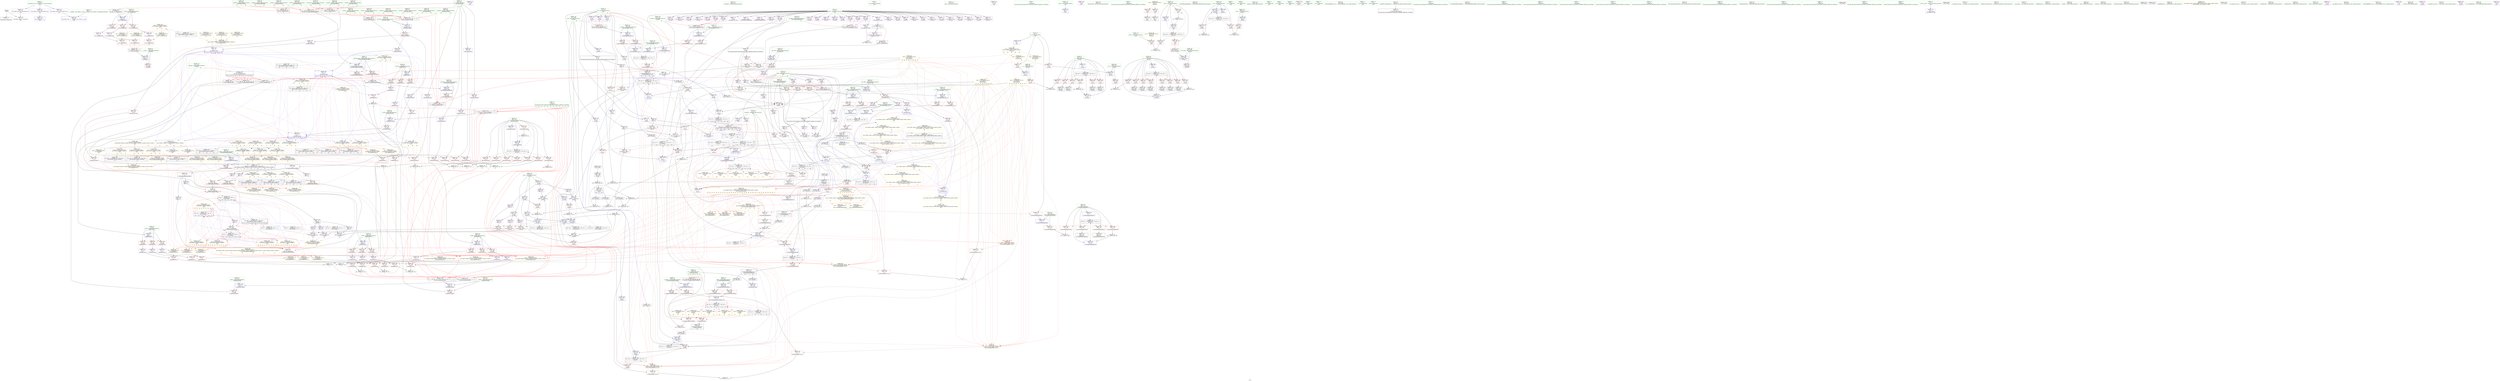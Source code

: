 digraph "SVFG" {
	label="SVFG";

	Node0x55a03c0a2a00 [shape=record,color=grey,label="{NodeID: 0\nNullPtr}"];
	Node0x55a03c0a2a00 -> Node0x55a03c324c20[style=solid];
	Node0x55a03c0a2a00 -> Node0x55a03c32ac10[style=solid];
	Node0x55a03c389450 [shape=record,color=yellow,style=double,label="{NodeID: 941\n82V_1 = ENCHI(MR_82V_0)\npts\{2740002 \}\nFun[_Z7l1_distRK5Point]}"];
	Node0x55a03c389450 -> Node0x55a03c331040[style=dashed];
	Node0x55a03c336610 [shape=record,color=black,label="{NodeID: 775\nMR_193V_3 = PHI(MR_193V_4, MR_193V_2, )\npts\{506 \}\n}"];
	Node0x55a03c336610 -> Node0x55a03c3338e0[style=dashed];
	Node0x55a03c336610 -> Node0x55a03c3339b0[style=dashed];
	Node0x55a03c336610 -> Node0x55a03c333a80[style=dashed];
	Node0x55a03c336610 -> Node0x55a03c333b50[style=dashed];
	Node0x55a03c336610 -> Node0x55a03c333c20[style=dashed];
	Node0x55a03c336610 -> Node0x55a03c333cf0[style=dashed];
	Node0x55a03c336610 -> Node0x55a03c333dc0[style=dashed];
	Node0x55a03c336610 -> Node0x55a03c333e90[style=dashed];
	Node0x55a03c336610 -> Node0x55a03c33da90[style=dashed];
	Node0x55a03c32ba10 [shape=record,color=blue,label="{NodeID: 443\n229\<--228\np.addr\<--p\n_Z7l1_distRK5Point\n}"];
	Node0x55a03c32ba10 -> Node0x55a03c330c30[style=dashed];
	Node0x55a03c32ba10 -> Node0x55a03c330d00[style=dashed];
	Node0x55a03c32ba10 -> Node0x55a03c330dd0[style=dashed];
	Node0x55a03c32eef0 [shape=record,color=red,label="{NodeID: 277\n524\<--8\n\<--N\n_Z5solvei\n}"];
	Node0x55a03c32eef0 -> Node0x55a03c33ccc0[style=solid];
	Node0x55a03c31f3b0 [shape=record,color=green,label="{NodeID: 111\n710\<--711\n__b.addr\<--__b.addr_field_insensitive\n_ZSt3minIdERKT_S2_S2_\n}"];
	Node0x55a03c31f3b0 -> Node0x55a03c329560[style=solid];
	Node0x55a03c31f3b0 -> Node0x55a03c329630[style=solid];
	Node0x55a03c31f3b0 -> Node0x55a03c33e860[style=solid];
	Node0x55a03c385950 [shape=record,color=yellow,style=double,label="{NodeID: 886\n239V_1 = ENCHI(MR_239V_0)\npts\{508 200000 200001 200002 \}\nFun[_ZSt3minIdERKT_S2_S2_]}"];
	Node0x55a03c385950 -> Node0x55a03c3297d0[style=dashed];
	Node0x55a03c34b280 [shape=record,color=grey,label="{NodeID: 720\n98 = Binary(94, 97, )\n|{<s0>3}}"];
	Node0x55a03c34b280:s0 -> Node0x55a03c3fd1f0[style=solid,color=red];
	Node0x55a03c328c70 [shape=record,color=red,label="{NodeID: 388\n655\<--654\n\<--x53\n_Z5solvei\n}"];
	Node0x55a03c328c70 -> Node0x55a03c34c300[style=solid];
	Node0x55a03c3fdb50 [shape=record,color=black,label="{NodeID: 1329\n315 = PHI(271, 604, 614, 624, )\n1st arg _ZSt3maxIdERKT_S2_S2_ }"];
	Node0x55a03c3fdb50 -> Node0x55a03c32c230[style=solid];
	Node0x55a03c324180 [shape=record,color=purple,label="{NodeID: 222\n743\<--38\n\<--.str.7\nmain\n}"];
	Node0x55a03c3206c0 [shape=record,color=green,label="{NodeID: 56\n236\<--237\n_ZSt3absd\<--_ZSt3absd_field_insensitive\n}"];
	Node0x55a03c33e450 [shape=record,color=blue, style = dotted,label="{NodeID: 499\n819\<--821\noffset_2\<--dummyVal\n_Z5solvei\n|{<s0>54}}"];
	Node0x55a03c33e450:s0 -> Node0x55a03c388380[style=dashed,color=red];
	Node0x55a03c331c70 [shape=record,color=red,label="{NodeID: 333\n330\<--320\n\<--__b.addr\n_ZSt3maxIdERKT_S2_S2_\n}"];
	Node0x55a03c331c70 -> Node0x55a03c32c300[style=solid];
	Node0x55a03c3274e0 [shape=record,color=purple,label="{NodeID: 167\n544\<--11\narrayidx5\<--ships\n_Z5solvei\n}"];
	Node0x55a03c319d20 [shape=record,color=green,label="{NodeID: 1\n7\<--1\n__dso_handle\<--dummyObj\nGlob }"];
	Node0x55a03c336b10 [shape=record,color=black,label="{NodeID: 776\nMR_210V_3 = PHI(MR_210V_4, MR_210V_2, )\npts\{200000 \}\n|{|<s5>43|<s6>54|<s7>55|<s8>60}}"];
	Node0x55a03c336b10 -> Node0x55a03c3342a0[style=dashed];
	Node0x55a03c336b10 -> Node0x55a03c328ba0[style=dashed];
	Node0x55a03c336b10 -> Node0x55a03c329220[style=dashed];
	Node0x55a03c336b10 -> Node0x55a03c329e50[style=dashed];
	Node0x55a03c336b10 -> Node0x55a03c33d5b0[style=dashed];
	Node0x55a03c336b10:s5 -> Node0x55a03c385950[style=dashed,color=red];
	Node0x55a03c336b10:s6 -> Node0x55a03c388460[style=dashed,color=red];
	Node0x55a03c336b10:s7 -> Node0x55a03c385950[style=dashed,color=red];
	Node0x55a03c336b10:s8 -> Node0x55a03c37de60[style=dashed,color=blue];
	Node0x55a03c32bae0 [shape=record,color=blue,label="{NodeID: 444\n251\<--250\n__x.addr\<--__x\n_ZSt3absd\n}"];
	Node0x55a03c32bae0 -> Node0x55a03c331110[style=dashed];
	Node0x55a03c32efc0 [shape=record,color=red,label="{NodeID: 278\n560\<--8\n\<--N\n_Z5solvei\n}"];
	Node0x55a03c32efc0 -> Node0x55a03c33d410[style=solid];
	Node0x55a03c31f480 [shape=record,color=green,label="{NodeID: 112\n731\<--732\nmain\<--main_field_insensitive\n}"];
	Node0x55a03c385a60 [shape=record,color=yellow,style=double,label="{NodeID: 887\n241V_1 = ENCHI(MR_241V_0)\npts\{516 140000 140001 140002 \}\nFun[_ZSt3minIdERKT_S2_S2_]}"];
	Node0x55a03c385a60 -> Node0x55a03c329700[style=dashed];
	Node0x55a03c34b400 [shape=record,color=grey,label="{NodeID: 721\n91 = Binary(87, 90, )\n|{<s0>3}}"];
	Node0x55a03c34b400:s0 -> Node0x55a03c3fcef0[style=solid,color=red];
	Node0x55a03c328d40 [shape=record,color=red,label="{NodeID: 389\n659\<--658\n\<--\n_Z5solvei\n}"];
	Node0x55a03c328d40 -> Node0x55a03c34bb80[style=solid];
	Node0x55a03c3fdd20 [shape=record,color=black,label="{NodeID: 1330\n262 = PHI(355, 387, )\n0th arg _Z10needEnergyRK5Point }"];
	Node0x55a03c3fdd20 -> Node0x55a03c32bbb0[style=solid];
	Node0x55a03c324250 [shape=record,color=purple,label="{NodeID: 223\n748\<--41\n\<--.str.8\nmain\n}"];
	Node0x55a03c3207c0 [shape=record,color=green,label="{NodeID: 57\n251\<--252\n__x.addr\<--__x.addr_field_insensitive\n_ZSt3absd\n}"];
	Node0x55a03c3207c0 -> Node0x55a03c331110[style=solid];
	Node0x55a03c3207c0 -> Node0x55a03c32bae0[style=solid];
	Node0x55a03c380bd0 [shape=record,color=yellow,style=double,label="{NodeID: 832\n203V_1 = ENCHI(MR_203V_0)\npts\{140000 \}\nFun[_Z5solvei]|{|<s9>43|<s10>44|<s11>45|<s12>46|<s13>47|<s14>48|<s15>54|<s16>55}}"];
	Node0x55a03c380bd0 -> Node0x55a03c3342a0[style=dashed];
	Node0x55a03c380bd0 -> Node0x55a03c334370[style=dashed];
	Node0x55a03c380bd0 -> Node0x55a03c334440[style=dashed];
	Node0x55a03c380bd0 -> Node0x55a03c334510[style=dashed];
	Node0x55a03c380bd0 -> Node0x55a03c328930[style=dashed];
	Node0x55a03c380bd0 -> Node0x55a03c328a00[style=dashed];
	Node0x55a03c380bd0 -> Node0x55a03c329220[style=dashed];
	Node0x55a03c380bd0 -> Node0x55a03c329f20[style=dashed];
	Node0x55a03c380bd0 -> Node0x55a03c329ff0[style=dashed];
	Node0x55a03c380bd0:s9 -> Node0x55a03c385a60[style=dashed,color=red];
	Node0x55a03c380bd0:s10 -> Node0x55a03c385a60[style=dashed,color=red];
	Node0x55a03c380bd0:s11 -> Node0x55a03c385a60[style=dashed,color=red];
	Node0x55a03c380bd0:s12 -> Node0x55a03c382950[style=dashed,color=red];
	Node0x55a03c380bd0:s13 -> Node0x55a03c382950[style=dashed,color=red];
	Node0x55a03c380bd0:s14 -> Node0x55a03c382950[style=dashed,color=red];
	Node0x55a03c380bd0:s15 -> Node0x55a03c388460[style=dashed,color=red];
	Node0x55a03c380bd0:s16 -> Node0x55a03c385a60[style=dashed,color=red];
	Node0x55a03c33e520 [shape=record,color=blue,label="{NodeID: 500\n515\<--683\nref.tmp\<--call64\n_Z5solvei\n|{|<s2>55}}"];
	Node0x55a03c33e520 -> Node0x55a03c329220[style=dashed];
	Node0x55a03c33e520 -> Node0x55a03c37ac60[style=dashed];
	Node0x55a03c33e520:s2 -> Node0x55a03c385a60[style=dashed,color=red];
	Node0x55a03c331d40 [shape=record,color=red,label="{NodeID: 334\n325\<--324\n\<--\n_ZSt3maxIdERKT_S2_S2_\n}"];
	Node0x55a03c331d40 -> Node0x55a03c34e100[style=solid];
	Node0x55a03c3a0f40 [shape=record,color=yellow,style=double,label="{NodeID: 1275\n170V_3 = CSCHI(MR_170V_2)\npts\{4090000 4090001 4090002 \}\nCS[]|{|<s1>30|<s2>30|<s3>30}}"];
	Node0x55a03c3a0f40 -> Node0x55a03c36a7e0[style=dashed];
	Node0x55a03c3a0f40:s1 -> Node0x55a03c3869a0[style=dashed,color=red];
	Node0x55a03c3a0f40:s2 -> Node0x55a03c386ba0[style=dashed,color=red];
	Node0x55a03c3a0f40:s3 -> Node0x55a03c386da0[style=dashed,color=red];
	Node0x55a03c3275b0 [shape=record,color=purple,label="{NodeID: 168\n545\<--11\nloc6\<--ships\n_Z5solvei\n}"];
	Node0x55a03c31ba60 [shape=record,color=green,label="{NodeID: 2\n9\<--1\n\<--dummyObj\nCan only get source location for instruction, argument, global var or function.}"];
	Node0x55a03c337010 [shape=record,color=black,label="{NodeID: 777\nMR_212V_3 = PHI(MR_212V_4, MR_212V_2, )\npts\{200001 \}\n|{|<s6>43|<s7>44|<s8>54|<s9>55|<s10>60}}"];
	Node0x55a03c337010 -> Node0x55a03c3342a0[style=dashed];
	Node0x55a03c337010 -> Node0x55a03c334370[style=dashed];
	Node0x55a03c337010 -> Node0x55a03c328e10[style=dashed];
	Node0x55a03c337010 -> Node0x55a03c329220[style=dashed];
	Node0x55a03c337010 -> Node0x55a03c32a0c0[style=dashed];
	Node0x55a03c337010 -> Node0x55a03c33d680[style=dashed];
	Node0x55a03c337010:s6 -> Node0x55a03c385950[style=dashed,color=red];
	Node0x55a03c337010:s7 -> Node0x55a03c385950[style=dashed,color=red];
	Node0x55a03c337010:s8 -> Node0x55a03c388460[style=dashed,color=red];
	Node0x55a03c337010:s9 -> Node0x55a03c385950[style=dashed,color=red];
	Node0x55a03c337010:s10 -> Node0x55a03c37de60[style=dashed,color=blue];
	Node0x55a03c32bbb0 [shape=record,color=blue,label="{NodeID: 445\n263\<--262\npnt.addr\<--pnt\n_Z10needEnergyRK5Point\n}"];
	Node0x55a03c32bbb0 -> Node0x55a03c3311e0[style=dashed];
	Node0x55a03c32f090 [shape=record,color=red,label="{NodeID: 279\n471\<--27\n\<--madeMin\n_Z8minimize5Point\n}"];
	Node0x55a03c32f090 -> Node0x55a03c325940[style=solid];
	Node0x55a03c31f580 [shape=record,color=green,label="{NodeID: 113\n734\<--735\nretval\<--retval_field_insensitive\nmain\n}"];
	Node0x55a03c31f580 -> Node0x55a03c33ead0[style=solid];
	Node0x55a03c34b580 [shape=record,color=grey,label="{NodeID: 722\n467 = Binary(464, 466, )\n|{<s0>35}}"];
	Node0x55a03c34b580:s0 -> Node0x55a03c3fd4f0[style=solid,color=red];
	Node0x55a03c328e10 [shape=record,color=red,label="{NodeID: 390\n661\<--660\n\<--\n_Z5solvei\n}"];
	Node0x55a03c328e10 -> Node0x55a03c34bb80[style=solid];
	Node0x55a03c3fde70 [shape=record,color=black,label="{NodeID: 1331\n341 = PHI(388, 388, 388, 388, 388, 388, )\n0th arg _Z7makeMinRdR5PointRKS0_ }"];
	Node0x55a03c3fde70 -> Node0x55a03c32c4a0[style=solid];
	Node0x55a03c324320 [shape=record,color=purple,label="{NodeID: 224\n749\<--43\n\<--.str.9\nmain\n}"];
	Node0x55a03c320890 [shape=record,color=green,label="{NodeID: 58\n256\<--257\nllvm.fabs.f64\<--llvm.fabs.f64_field_insensitive\n}"];
	Node0x55a03c380cb0 [shape=record,color=yellow,style=double,label="{NodeID: 833\n205V_1 = ENCHI(MR_205V_0)\npts\{140001 \}\nFun[_Z5solvei]|{|<s9>43|<s10>44|<s11>45|<s12>46|<s13>47|<s14>48|<s15>54|<s16>55}}"];
	Node0x55a03c380cb0 -> Node0x55a03c3342a0[style=dashed];
	Node0x55a03c380cb0 -> Node0x55a03c334370[style=dashed];
	Node0x55a03c380cb0 -> Node0x55a03c334440[style=dashed];
	Node0x55a03c380cb0 -> Node0x55a03c334510[style=dashed];
	Node0x55a03c380cb0 -> Node0x55a03c328930[style=dashed];
	Node0x55a03c380cb0 -> Node0x55a03c328a00[style=dashed];
	Node0x55a03c380cb0 -> Node0x55a03c329220[style=dashed];
	Node0x55a03c380cb0 -> Node0x55a03c32a190[style=dashed];
	Node0x55a03c380cb0 -> Node0x55a03c32a260[style=dashed];
	Node0x55a03c380cb0:s9 -> Node0x55a03c385a60[style=dashed,color=red];
	Node0x55a03c380cb0:s10 -> Node0x55a03c385a60[style=dashed,color=red];
	Node0x55a03c380cb0:s11 -> Node0x55a03c385a60[style=dashed,color=red];
	Node0x55a03c380cb0:s12 -> Node0x55a03c382950[style=dashed,color=red];
	Node0x55a03c380cb0:s13 -> Node0x55a03c382950[style=dashed,color=red];
	Node0x55a03c380cb0:s14 -> Node0x55a03c382950[style=dashed,color=red];
	Node0x55a03c380cb0:s15 -> Node0x55a03c388460[style=dashed,color=red];
	Node0x55a03c380cb0:s16 -> Node0x55a03c385a60[style=dashed,color=red];
	Node0x55a03c33e5f0 [shape=record,color=blue,label="{NodeID: 501\n507\<--686\nbest\<--\n_Z5solvei\n}"];
	Node0x55a03c33e5f0 -> Node0x55a03c37a260[style=dashed];
	Node0x55a03c331e10 [shape=record,color=red,label="{NodeID: 335\n327\<--326\n\<--\n_ZSt3maxIdERKT_S2_S2_\n}"];
	Node0x55a03c331e10 -> Node0x55a03c34e100[style=solid];
	Node0x55a03c3a10a0 [shape=record,color=yellow,style=double,label="{NodeID: 1276\n168V_3 = CSCHI(MR_168V_2)\npts\{4070000 4070001 4070002 \}\nCS[]|{<s0>31|<s1>31|<s2>31}}"];
	Node0x55a03c3a10a0:s0 -> Node0x55a03c385150[style=dashed,color=red];
	Node0x55a03c3a10a0:s1 -> Node0x55a03c385290[style=dashed,color=red];
	Node0x55a03c3a10a0:s2 -> Node0x55a03c3853d0[style=dashed,color=red];
	Node0x55a03c327680 [shape=record,color=purple,label="{NodeID: 169\n546\<--11\nz\<--ships\n_Z5solvei\n}"];
	Node0x55a03c31be10 [shape=record,color=green,label="{NodeID: 3\n28\<--1\n\<--dummyObj\nCan only get source location for instruction, argument, global var or function.}"];
	Node0x55a03c337510 [shape=record,color=black,label="{NodeID: 778\nMR_214V_3 = PHI(MR_214V_4, MR_214V_2, )\npts\{200002 \}\n|{|<s7>43|<s8>44|<s9>45|<s10>54|<s11>55|<s12>60}}"];
	Node0x55a03c337510 -> Node0x55a03c3342a0[style=dashed];
	Node0x55a03c337510 -> Node0x55a03c334370[style=dashed];
	Node0x55a03c337510 -> Node0x55a03c334440[style=dashed];
	Node0x55a03c337510 -> Node0x55a03c329080[style=dashed];
	Node0x55a03c337510 -> Node0x55a03c329220[style=dashed];
	Node0x55a03c337510 -> Node0x55a03c32a330[style=dashed];
	Node0x55a03c337510 -> Node0x55a03c33d750[style=dashed];
	Node0x55a03c337510:s7 -> Node0x55a03c385950[style=dashed,color=red];
	Node0x55a03c337510:s8 -> Node0x55a03c385950[style=dashed,color=red];
	Node0x55a03c337510:s9 -> Node0x55a03c385950[style=dashed,color=red];
	Node0x55a03c337510:s10 -> Node0x55a03c388460[style=dashed,color=red];
	Node0x55a03c337510:s11 -> Node0x55a03c385950[style=dashed,color=red];
	Node0x55a03c337510:s12 -> Node0x55a03c37de60[style=dashed,color=blue];
	Node0x55a03c32bc80 [shape=record,color=blue,label="{NodeID: 446\n265\<--212\nneed\<--\n_Z10needEnergyRK5Point\n}"];
	Node0x55a03c32bc80 -> Node0x55a03c36ba50[style=dashed];
	Node0x55a03c32f160 [shape=record,color=red,label="{NodeID: 280\n741\<--40\n\<--stdin\nmain\n}"];
	Node0x55a03c32f160 -> Node0x55a03c3267e0[style=solid];
	Node0x55a03c31f650 [shape=record,color=green,label="{NodeID: 114\n736\<--737\nnTest\<--nTest_field_insensitive\nmain\n}"];
	Node0x55a03c31f650 -> Node0x55a03c3298a0[style=solid];
	Node0x55a03c34b700 [shape=record,color=grey,label="{NodeID: 723\n156 = Binary(152, 155, )\n|{<s0>4}}"];
	Node0x55a03c34b700:s0 -> Node0x55a03c3fcef0[style=solid,color=red];
	Node0x55a03c328ee0 [shape=record,color=red,label="{NodeID: 391\n666\<--665\n\<--y57\n_Z5solvei\n}"];
	Node0x55a03c328ee0 -> Node0x55a03c34af80[style=solid];
	Node0x55a03c3fe090 [shape=record,color=black,label="{NodeID: 1332\n342 = PHI(387, 387, 387, 387, 387, 387, )\n1st arg _Z7makeMinRdR5PointRKS0_ }"];
	Node0x55a03c3fe090 -> Node0x55a03c32c570[style=solid];
	Node0x55a03c3243f0 [shape=record,color=purple,label="{NodeID: 225\n780\<--46\nllvm.global_ctors_0\<--llvm.global_ctors\nGlob }"];
	Node0x55a03c3243f0 -> Node0x55a03c32aa10[style=solid];
	Node0x55a03c320990 [shape=record,color=green,label="{NodeID: 59\n259\<--260\n_Z10needEnergyRK5Point\<--_Z10needEnergyRK5Point_field_insensitive\n}"];
	Node0x55a03c380d90 [shape=record,color=yellow,style=double,label="{NodeID: 834\n207V_1 = ENCHI(MR_207V_0)\npts\{140002 \}\nFun[_Z5solvei]|{|<s9>43|<s10>44|<s11>45|<s12>46|<s13>47|<s14>48|<s15>54|<s16>55}}"];
	Node0x55a03c380d90 -> Node0x55a03c3342a0[style=dashed];
	Node0x55a03c380d90 -> Node0x55a03c334370[style=dashed];
	Node0x55a03c380d90 -> Node0x55a03c334440[style=dashed];
	Node0x55a03c380d90 -> Node0x55a03c334510[style=dashed];
	Node0x55a03c380d90 -> Node0x55a03c328930[style=dashed];
	Node0x55a03c380d90 -> Node0x55a03c328a00[style=dashed];
	Node0x55a03c380d90 -> Node0x55a03c329220[style=dashed];
	Node0x55a03c380d90 -> Node0x55a03c32a400[style=dashed];
	Node0x55a03c380d90 -> Node0x55a03c32a4d0[style=dashed];
	Node0x55a03c380d90:s9 -> Node0x55a03c385a60[style=dashed,color=red];
	Node0x55a03c380d90:s10 -> Node0x55a03c385a60[style=dashed,color=red];
	Node0x55a03c380d90:s11 -> Node0x55a03c385a60[style=dashed,color=red];
	Node0x55a03c380d90:s12 -> Node0x55a03c382950[style=dashed,color=red];
	Node0x55a03c380d90:s13 -> Node0x55a03c382950[style=dashed,color=red];
	Node0x55a03c380d90:s14 -> Node0x55a03c382950[style=dashed,color=red];
	Node0x55a03c380d90:s15 -> Node0x55a03c388460[style=dashed,color=red];
	Node0x55a03c380d90:s16 -> Node0x55a03c385a60[style=dashed,color=red];
	Node0x55a03c33e6c0 [shape=record,color=blue,label="{NodeID: 502\n511\<--690\niter\<--inc67\n_Z5solvei\n}"];
	Node0x55a03c33e6c0 -> Node0x55a03c37a760[style=dashed];
	Node0x55a03c331ee0 [shape=record,color=red,label="{NodeID: 336\n359\<--344\n\<--res.addr\n_Z7makeMinRdR5PointRKS0_\n}"];
	Node0x55a03c331ee0 -> Node0x55a03c332490[style=solid];
	Node0x55a03c3a1200 [shape=record,color=yellow,style=double,label="{NodeID: 1277\n118V_7 = CSCHI(MR_118V_6)\npts\{29 \}\nCS[]|{<s0>34|<s1>34}}"];
	Node0x55a03c3a1200:s0 -> Node0x55a03c32c7e0[style=dashed,color=red];
	Node0x55a03c3a1200:s1 -> Node0x55a03c338500[style=dashed,color=red];
	Node0x55a03c327750 [shape=record,color=purple,label="{NodeID: 170\n549\<--11\narrayidx8\<--ships\n_Z5solvei\n}"];
	Node0x55a03c31bed0 [shape=record,color=green,label="{NodeID: 4\n30\<--1\n.str\<--dummyObj\nGlob }"];
	Node0x55a03c337a10 [shape=record,color=black,label="{NodeID: 779\nMR_216V_3 = PHI(MR_216V_4, MR_216V_2, )\npts\{260000 \}\n|{|<s3>46|<s4>54|<s5>60}}"];
	Node0x55a03c337a10 -> Node0x55a03c334510[style=dashed];
	Node0x55a03c337a10 -> Node0x55a03c328ad0[style=dashed];
	Node0x55a03c337a10 -> Node0x55a03c33d820[style=dashed];
	Node0x55a03c337a10:s3 -> Node0x55a03c382840[style=dashed,color=red];
	Node0x55a03c337a10:s4 -> Node0x55a03c388460[style=dashed,color=red];
	Node0x55a03c337a10:s5 -> Node0x55a03c37de60[style=dashed,color=blue];
	Node0x55a03c32bd50 [shape=record,color=blue,label="{NodeID: 447\n267\<--277\n_n\<--\n_Z10needEnergyRK5Point\n}"];
	Node0x55a03c32bd50 -> Node0x55a03c331380[style=dashed];
	Node0x55a03c32f230 [shape=record,color=red,label="{NodeID: 281\n747\<--45\n\<--stdout\nmain\n}"];
	Node0x55a03c32f230 -> Node0x55a03c3268b0[style=solid];
	Node0x55a03c324980 [shape=record,color=green,label="{NodeID: 115\n738\<--739\niTest\<--iTest_field_insensitive\nmain\n}"];
	Node0x55a03c324980 -> Node0x55a03c329970[style=solid];
	Node0x55a03c324980 -> Node0x55a03c329a40[style=solid];
	Node0x55a03c324980 -> Node0x55a03c329b10[style=solid];
	Node0x55a03c324980 -> Node0x55a03c33eba0[style=solid];
	Node0x55a03c324980 -> Node0x55a03c33ec70[style=solid];
	Node0x55a03c34b880 [shape=record,color=grey,label="{NodeID: 724\n105 = Binary(101, 104, )\n|{<s0>3}}"];
	Node0x55a03c34b880:s0 -> Node0x55a03c3fd4f0[style=solid,color=red];
	Node0x55a03c328fb0 [shape=record,color=red,label="{NodeID: 392\n670\<--669\n\<--\n_Z5solvei\n}"];
	Node0x55a03c328fb0 -> Node0x55a03c34b100[style=solid];
	Node0x55a03c3fe310 [shape=record,color=black,label="{NodeID: 1333\n343 = PHI(394, 398, 402, 406, 410, 414, )\n2nd arg _Z7makeMinRdR5PointRKS0_ }"];
	Node0x55a03c3fe310 -> Node0x55a03c32c640[style=solid];
	Node0x55a03c3244f0 [shape=record,color=purple,label="{NodeID: 226\n781\<--46\nllvm.global_ctors_1\<--llvm.global_ctors\nGlob }"];
	Node0x55a03c3244f0 -> Node0x55a03c32ab10[style=solid];
	Node0x55a03c320a90 [shape=record,color=green,label="{NodeID: 60\n263\<--264\npnt.addr\<--pnt.addr_field_insensitive\n_Z10needEnergyRK5Point\n}"];
	Node0x55a03c320a90 -> Node0x55a03c3311e0[style=solid];
	Node0x55a03c320a90 -> Node0x55a03c32bbb0[style=solid];
	Node0x55a03c380e70 [shape=record,color=yellow,style=double,label="{NodeID: 835\n98V_1 = ENCHI(MR_98V_0)\npts\{140003 \}\nFun[_Z5solvei]|{<s0>54}}"];
	Node0x55a03c380e70:s0 -> Node0x55a03c3877f0[style=dashed,color=red];
	Node0x55a03c33e790 [shape=record,color=blue,label="{NodeID: 503\n708\<--704\n__a.addr\<--__a\n_ZSt3minIdERKT_S2_S2_\n}"];
	Node0x55a03c33e790 -> Node0x55a03c3293c0[style=dashed];
	Node0x55a03c33e790 -> Node0x55a03c329490[style=dashed];
	Node0x55a03c331fb0 [shape=record,color=red,label="{NodeID: 337\n366\<--344\n\<--res.addr\n_Z7makeMinRdR5PointRKS0_\n}"];
	Node0x55a03c331fb0 -> Node0x55a03c32c8b0[style=solid];
	Node0x55a03c3a1360 [shape=record,color=yellow,style=double,label="{NodeID: 1278\n128V_7 = CSCHI(MR_128V_6)\npts\{389 \}\nCS[]|{<s0>34|<s1>34|<s2>34}}"];
	Node0x55a03c3a1360:s0 -> Node0x55a03c332490[style=dashed,color=red];
	Node0x55a03c3a1360:s1 -> Node0x55a03c32c8b0[style=dashed,color=red];
	Node0x55a03c3a1360:s2 -> Node0x55a03c377f90[style=dashed,color=red];
	Node0x55a03c327820 [shape=record,color=purple,label="{NodeID: 171\n550\<--11\np\<--ships\n_Z5solvei\n}"];
	Node0x55a03c31bf90 [shape=record,color=green,label="{NodeID: 5\n32\<--1\n.str.4\<--dummyObj\nGlob }"];
	Node0x55a03c337f10 [shape=record,color=black,label="{NodeID: 780\nMR_218V_3 = PHI(MR_218V_4, MR_218V_2, )\npts\{260001 \}\n|{|<s4>46|<s5>47|<s6>54|<s7>60}}"];
	Node0x55a03c337f10 -> Node0x55a03c334510[style=dashed];
	Node0x55a03c337f10 -> Node0x55a03c328930[style=dashed];
	Node0x55a03c337f10 -> Node0x55a03c328d40[style=dashed];
	Node0x55a03c337f10 -> Node0x55a03c33d8f0[style=dashed];
	Node0x55a03c337f10:s4 -> Node0x55a03c382840[style=dashed,color=red];
	Node0x55a03c337f10:s5 -> Node0x55a03c382840[style=dashed,color=red];
	Node0x55a03c337f10:s6 -> Node0x55a03c388460[style=dashed,color=red];
	Node0x55a03c337f10:s7 -> Node0x55a03c37de60[style=dashed,color=blue];
	Node0x55a03c32be20 [shape=record,color=blue,label="{NodeID: 448\n269\<--9\ni\<--\n_Z10needEnergyRK5Point\n}"];
	Node0x55a03c32be20 -> Node0x55a03c36aa00[style=dashed];
	Node0x55a03c32f300 [shape=record,color=red,label="{NodeID: 282\n85\<--79\n\<--a.addr\n_ZplRK5PointS1_\n}"];
	Node0x55a03c32f300 -> Node0x55a03c3246f0[style=solid];
	Node0x55a03c324a50 [shape=record,color=green,label="{NodeID: 116\n745\<--746\nfreopen\<--freopen_field_insensitive\n}"];
	Node0x55a03c385ed0 [shape=record,color=yellow,style=double,label="{NodeID: 891\n6V_1 = ENCHI(MR_6V_0)\npts\{5180000 \}\nFun[_ZmiRK5PointS1_]}"];
	Node0x55a03c385ed0 -> Node0x55a03c3304e0[style=dashed];
	Node0x55a03c385ed0 -> Node0x55a03c3305b0[style=dashed];
	Node0x55a03c34ba00 [shape=record,color=grey,label="{NodeID: 725\n489 = Binary(488, 490, )\n}"];
	Node0x55a03c34ba00 -> Node0x55a03c325bb0[style=solid];
	Node0x55a03c329080 [shape=record,color=red,label="{NodeID: 393\n672\<--671\n\<--\n_Z5solvei\n}"];
	Node0x55a03c329080 -> Node0x55a03c34b100[style=solid];
	Node0x55a03c3fe590 [shape=record,color=black,label="{NodeID: 1334\n704 = PHI(573, 585, 595, 507, )\n0th arg _ZSt3minIdERKT_S2_S2_ }"];
	Node0x55a03c3fe590 -> Node0x55a03c33e790[style=solid];
	Node0x55a03c3245f0 [shape=record,color=purple,label="{NodeID: 227\n782\<--46\nllvm.global_ctors_2\<--llvm.global_ctors\nGlob }"];
	Node0x55a03c3245f0 -> Node0x55a03c32ac10[style=solid];
	Node0x55a03c320b60 [shape=record,color=green,label="{NodeID: 61\n265\<--266\nneed\<--need_field_insensitive\n_Z10needEnergyRK5Point\n|{|<s3>15}}"];
	Node0x55a03c320b60 -> Node0x55a03c3312b0[style=solid];
	Node0x55a03c320b60 -> Node0x55a03c32bc80[style=solid];
	Node0x55a03c320b60 -> Node0x55a03c32bfc0[style=solid];
	Node0x55a03c320b60:s3 -> Node0x55a03c3fd980[style=solid,color=red];
	Node0x55a03c380f50 [shape=record,color=yellow,style=double,label="{NodeID: 836\n243V_1 = ENCHI(MR_243V_0)\npts\{1 \}\nFun[main]}"];
	Node0x55a03c380f50 -> Node0x55a03c32f160[style=dashed];
	Node0x55a03c380f50 -> Node0x55a03c32f230[style=dashed];
	Node0x55a03c33e860 [shape=record,color=blue,label="{NodeID: 504\n710\<--705\n__b.addr\<--__b\n_ZSt3minIdERKT_S2_S2_\n}"];
	Node0x55a03c33e860 -> Node0x55a03c329560[style=dashed];
	Node0x55a03c33e860 -> Node0x55a03c329630[style=dashed];
	Node0x55a03c332080 [shape=record,color=red,label="{NodeID: 338\n369\<--346\n\<--p.addr\n_Z7makeMinRdR5PointRKS0_\n}"];
	Node0x55a03c332080 -> Node0x55a03c325870[style=solid];
	Node0x55a03c3278f0 [shape=record,color=purple,label="{NodeID: 172\n570\<--11\narrayidx16\<--ships\n_Z5solvei\n}"];
	Node0x55a03c31c800 [shape=record,color=green,label="{NodeID: 6\n34\<--1\n.str.5\<--dummyObj\nGlob }"];
	Node0x55a03c338410 [shape=record,color=black,label="{NodeID: 781\nMR_220V_3 = PHI(MR_220V_4, MR_220V_2, )\npts\{260002 \}\n|{|<s5>46|<s6>47|<s7>48|<s8>54|<s9>60}}"];
	Node0x55a03c338410 -> Node0x55a03c334510[style=dashed];
	Node0x55a03c338410 -> Node0x55a03c328930[style=dashed];
	Node0x55a03c338410 -> Node0x55a03c328a00[style=dashed];
	Node0x55a03c338410 -> Node0x55a03c328fb0[style=dashed];
	Node0x55a03c338410 -> Node0x55a03c33d9c0[style=dashed];
	Node0x55a03c338410:s5 -> Node0x55a03c382840[style=dashed,color=red];
	Node0x55a03c338410:s6 -> Node0x55a03c382840[style=dashed,color=red];
	Node0x55a03c338410:s7 -> Node0x55a03c382840[style=dashed,color=red];
	Node0x55a03c338410:s8 -> Node0x55a03c388460[style=dashed,color=red];
	Node0x55a03c338410:s9 -> Node0x55a03c37de60[style=dashed,color=blue];
	Node0x55a03c32bef0 [shape=record,color=blue,label="{NodeID: 449\n271\<--298\nref.tmp\<--div\n_Z10needEnergyRK5Point\n|{|<s2>15}}"];
	Node0x55a03c32bef0 -> Node0x55a03c331860[style=dashed];
	Node0x55a03c32bef0 -> Node0x55a03c36aaf0[style=dashed];
	Node0x55a03c32bef0:s2 -> Node0x55a03c382950[style=dashed,color=red];
	Node0x55a03c32f3d0 [shape=record,color=red,label="{NodeID: 283\n92\<--79\n\<--a.addr\n_ZplRK5PointS1_\n}"];
	Node0x55a03c32f3d0 -> Node0x55a03c324890[style=solid];
	Node0x55a03c324b20 [shape=record,color=green,label="{NodeID: 117\n48\<--773\n_GLOBAL__sub_I_oberon_2_0.cpp\<--_GLOBAL__sub_I_oberon_2_0.cpp_field_insensitive\n}"];
	Node0x55a03c324b20 -> Node0x55a03c32ab10[style=solid];
	Node0x55a03c385fb0 [shape=record,color=yellow,style=double,label="{NodeID: 892\n8V_1 = ENCHI(MR_8V_0)\npts\{5180001 \}\nFun[_ZmiRK5PointS1_]}"];
	Node0x55a03c385fb0 -> Node0x55a03c330680[style=dashed];
	Node0x55a03c385fb0 -> Node0x55a03c330750[style=dashed];
	Node0x55a03c34bb80 [shape=record,color=grey,label="{NodeID: 726\n662 = Binary(659, 661, )\n}"];
	Node0x55a03c34bb80 -> Node0x55a03c34bd00[style=solid];
	Node0x55a03c329150 [shape=record,color=red,label="{NodeID: 394\n677\<--676\n\<--z62\n_Z5solvei\n}"];
	Node0x55a03c329150 -> Node0x55a03c34be80[style=solid];
	Node0x55a03c3fe760 [shape=record,color=black,label="{NodeID: 1335\n705 = PHI(572, 584, 594, 515, )\n1st arg _ZSt3minIdERKT_S2_S2_ }"];
	Node0x55a03c3fe760 -> Node0x55a03c33e860[style=solid];
	Node0x55a03c3246f0 [shape=record,color=purple,label="{NodeID: 228\n86\<--85\nx\<--\n_ZplRK5PointS1_\n}"];
	Node0x55a03c3246f0 -> Node0x55a03c32f7e0[style=solid];
	Node0x55a03c320c30 [shape=record,color=green,label="{NodeID: 62\n267\<--268\n_n\<--_n_field_insensitive\n_Z10needEnergyRK5Point\n}"];
	Node0x55a03c320c30 -> Node0x55a03c331380[style=solid];
	Node0x55a03c320c30 -> Node0x55a03c32bd50[style=solid];
	Node0x55a03c33e930 [shape=record,color=blue,label="{NodeID: 505\n706\<--720\nretval\<--\n_ZSt3minIdERKT_S2_S2_\n}"];
	Node0x55a03c33e930 -> Node0x55a03c379360[style=dashed];
	Node0x55a03c332150 [shape=record,color=red,label="{NodeID: 339\n355\<--348\n\<--newPoint.addr\n_Z7makeMinRdR5PointRKS0_\n|{<s0>16}}"];
	Node0x55a03c332150:s0 -> Node0x55a03c3fdd20[style=solid,color=red];
	Node0x55a03c3a1520 [shape=record,color=yellow,style=double,label="{NodeID: 1280\n180V_6 = CSCHI(MR_180V_5)\npts\{5180000 5180001 5180002 \}\nCS[]|{<s0>33|<s1>33|<s2>33|<s3>34|<s4>34|<s5>34|<s6>34|<s7>34|<s8>34}}"];
	Node0x55a03c3a1520:s0 -> Node0x55a03c3889e0[style=dashed,color=red];
	Node0x55a03c3a1520:s1 -> Node0x55a03c388ac0[style=dashed,color=red];
	Node0x55a03c3a1520:s2 -> Node0x55a03c388ba0[style=dashed,color=red];
	Node0x55a03c3a1520:s3 -> Node0x55a03c33c640[style=dashed,color=red];
	Node0x55a03c3a1520:s4 -> Node0x55a03c33c710[style=dashed,color=red];
	Node0x55a03c3a1520:s5 -> Node0x55a03c33c7e0[style=dashed,color=red];
	Node0x55a03c3a1520:s6 -> Node0x55a03c378460[style=dashed,color=red];
	Node0x55a03c3a1520:s7 -> Node0x55a03c378960[style=dashed,color=red];
	Node0x55a03c3a1520:s8 -> Node0x55a03c378e60[style=dashed,color=red];
	Node0x55a03c3279c0 [shape=record,color=purple,label="{NodeID: 173\n571\<--11\nloc17\<--ships\n_Z5solvei\n}"];
	Node0x55a03c31c890 [shape=record,color=green,label="{NodeID: 7\n36\<--1\n.str.6\<--dummyObj\nGlob }"];
	Node0x55a03c338500 [shape=record,color=black,label="{NodeID: 782\nMR_118V_3 = PHI(MR_118V_2, MR_118V_1, )\npts\{29 \}\n|{<s0>22|<s1>25|<s2>28|<s3>31|<s4>34|<s5>37|<s6>37}}"];
	Node0x55a03c338500:s0 -> Node0x55a03c3a0820[style=dashed,color=blue];
	Node0x55a03c338500:s1 -> Node0x55a03c39f420[style=dashed,color=blue];
	Node0x55a03c338500:s2 -> Node0x55a03c39fae0[style=dashed,color=blue];
	Node0x55a03c338500:s3 -> Node0x55a03c3a1200[style=dashed,color=blue];
	Node0x55a03c338500:s4 -> Node0x55a03c3a18f0[style=dashed,color=blue];
	Node0x55a03c338500:s5 -> Node0x55a03c32f090[style=dashed,color=blue];
	Node0x55a03c338500:s6 -> Node0x55a03c36bf50[style=dashed,color=blue];
	Node0x55a03c32bfc0 [shape=record,color=blue,label="{NodeID: 450\n265\<--303\nneed\<--\n_Z10needEnergyRK5Point\n}"];
	Node0x55a03c32bfc0 -> Node0x55a03c36ba50[style=dashed];
	Node0x55a03c32f4a0 [shape=record,color=red,label="{NodeID: 284\n99\<--79\n\<--a.addr\n_ZplRK5PointS1_\n}"];
	Node0x55a03c32f4a0 -> Node0x55a03c32ca60[style=solid];
	Node0x55a03c324c20 [shape=record,color=black,label="{NodeID: 118\n2\<--3\ndummyVal\<--dummyVal\n}"];
	Node0x55a03c386090 [shape=record,color=yellow,style=double,label="{NodeID: 893\n10V_1 = ENCHI(MR_10V_0)\npts\{5180002 \}\nFun[_ZmiRK5PointS1_]}"];
	Node0x55a03c386090 -> Node0x55a03c330820[style=dashed];
	Node0x55a03c386090 -> Node0x55a03c3308f0[style=dashed];
	Node0x55a03c34bd00 [shape=record,color=grey,label="{NodeID: 727\n664 = Binary(662, 663, )\n}"];
	Node0x55a03c34bd00 -> Node0x55a03c34af80[style=solid];
	Node0x55a03c329220 [shape=record,color=red,label="{NodeID: 395\n686\<--685\n\<--call65\n_Z5solvei\n}"];
	Node0x55a03c329220 -> Node0x55a03c33e5f0[style=solid];
	Node0x55a03c3fe930 [shape=record,color=black,label="{NodeID: 1336\n141 = PHI(273, 392, 398, 406, 414, )\n0th arg _ZmiRK5PointS1_ |{<s0>4}}"];
	Node0x55a03c3fe930:s0 -> Node0x55a03c3fc8f0[style=solid,color=red];
	Node0x55a03c3247c0 [shape=record,color=purple,label="{NodeID: 229\n89\<--88\nx1\<--\n_ZplRK5PointS1_\n}"];
	Node0x55a03c3247c0 -> Node0x55a03c32f8b0[style=solid];
	Node0x55a03c320d00 [shape=record,color=green,label="{NodeID: 63\n269\<--270\ni\<--i_field_insensitive\n_Z10needEnergyRK5Point\n}"];
	Node0x55a03c320d00 -> Node0x55a03c331450[style=solid];
	Node0x55a03c320d00 -> Node0x55a03c331520[style=solid];
	Node0x55a03c320d00 -> Node0x55a03c3315f0[style=solid];
	Node0x55a03c320d00 -> Node0x55a03c3316c0[style=solid];
	Node0x55a03c320d00 -> Node0x55a03c32be20[style=solid];
	Node0x55a03c320d00 -> Node0x55a03c32c090[style=solid];
	Node0x55a03c381140 [shape=record,color=yellow,style=double,label="{NodeID: 838\n247V_1 = ENCHI(MR_247V_0)\npts\{737 \}\nFun[main]}"];
	Node0x55a03c381140 -> Node0x55a03c3298a0[style=dashed];
	Node0x55a03c33ea00 [shape=record,color=blue,label="{NodeID: 506\n706\<--723\nretval\<--\n_ZSt3minIdERKT_S2_S2_\n}"];
	Node0x55a03c33ea00 -> Node0x55a03c379360[style=dashed];
	Node0x55a03c332220 [shape=record,color=red,label="{NodeID: 340\n368\<--348\n\<--newPoint.addr\n_Z7makeMinRdR5PointRKS0_\n}"];
	Node0x55a03c332220 -> Node0x55a03c3257a0[style=solid];
	Node0x55a03c3a1630 [shape=record,color=yellow,style=double,label="{NodeID: 1281\n174V_3 = CSCHI(MR_174V_2)\npts\{4130000 4130001 4130002 \}\nCS[]|{|<s1>33|<s2>33|<s3>33}}"];
	Node0x55a03c3a1630 -> Node0x55a03c335210[style=dashed];
	Node0x55a03c3a1630:s1 -> Node0x55a03c388c80[style=dashed,color=red];
	Node0x55a03c3a1630:s2 -> Node0x55a03c388dc0[style=dashed,color=red];
	Node0x55a03c3a1630:s3 -> Node0x55a03c388f00[style=dashed,color=red];
	Node0x55a03c327a90 [shape=record,color=purple,label="{NodeID: 174\n572\<--11\nx18\<--ships\n_Z5solvei\n|{<s0>43}}"];
	Node0x55a03c327a90:s0 -> Node0x55a03c3fe760[style=solid,color=red];
	Node0x55a03c31c920 [shape=record,color=green,label="{NodeID: 8\n38\<--1\n.str.7\<--dummyObj\nGlob }"];
	Node0x55a03c377f90 [shape=record,color=black,label="{NodeID: 783\nMR_128V_3 = PHI(MR_128V_2, MR_128V_1, )\npts\{389 \}\n|{<s0>22|<s1>25|<s2>28|<s3>31|<s4>34|<s5>37}}"];
	Node0x55a03c377f90:s0 -> Node0x55a03c3a0980[style=dashed,color=blue];
	Node0x55a03c377f90:s1 -> Node0x55a03c39f580[style=dashed,color=blue];
	Node0x55a03c377f90:s2 -> Node0x55a03c39fc40[style=dashed,color=blue];
	Node0x55a03c377f90:s3 -> Node0x55a03c3a1360[style=dashed,color=blue];
	Node0x55a03c377f90:s4 -> Node0x55a03c3a1a50[style=dashed,color=blue];
	Node0x55a03c377f90:s5 -> Node0x55a03c36c450[style=dashed,color=blue];
	Node0x55a03c32c090 [shape=record,color=blue,label="{NodeID: 451\n269\<--307\ni\<--inc\n_Z10needEnergyRK5Point\n}"];
	Node0x55a03c32c090 -> Node0x55a03c36aa00[style=dashed];
	Node0x55a03c32f570 [shape=record,color=red,label="{NodeID: 285\n88\<--81\n\<--b.addr\n_ZplRK5PointS1_\n}"];
	Node0x55a03c32f570 -> Node0x55a03c3247c0[style=solid];
	Node0x55a03c324d20 [shape=record,color=black,label="{NodeID: 119\n733\<--9\nmain_ret\<--\nmain\n}"];
	Node0x55a03c386170 [shape=record,color=yellow,style=double,label="{NodeID: 894\n41V_1 = ENCHI(MR_41V_0)\npts\{140000 260000 \}\nFun[_ZmiRK5PointS1_]}"];
	Node0x55a03c386170 -> Node0x55a03c3304e0[style=dashed];
	Node0x55a03c34be80 [shape=record,color=grey,label="{NodeID: 728\n678 = Binary(677, 675, )\n}"];
	Node0x55a03c34be80 -> Node0x55a03c33e1e0[style=solid];
	Node0x55a03c3292f0 [shape=record,color=red,label="{NodeID: 396\n726\<--706\n\<--retval\n_ZSt3minIdERKT_S2_S2_\n}"];
	Node0x55a03c3292f0 -> Node0x55a03c326710[style=solid];
	Node0x55a03c3febd0 [shape=record,color=black,label="{NodeID: 1337\n142 = PHI(288, 21, 387, 387, 387, )\n1st arg _ZmiRK5PointS1_ }"];
	Node0x55a03c3febd0 -> Node0x55a03c32b460[style=solid];
	Node0x55a03c324890 [shape=record,color=purple,label="{NodeID: 230\n93\<--92\ny\<--\n_ZplRK5PointS1_\n}"];
	Node0x55a03c324890 -> Node0x55a03c32f980[style=solid];
	Node0x55a03c320dd0 [shape=record,color=green,label="{NodeID: 64\n271\<--272\nref.tmp\<--ref.tmp_field_insensitive\n_Z10needEnergyRK5Point\n|{|<s1>15}}"];
	Node0x55a03c320dd0 -> Node0x55a03c32bef0[style=solid];
	Node0x55a03c320dd0:s1 -> Node0x55a03c3fdb50[style=solid,color=red];
	Node0x55a03c33ead0 [shape=record,color=blue,label="{NodeID: 507\n734\<--9\nretval\<--\nmain\n}"];
	Node0x55a03c3322f0 [shape=record,color=red,label="{NodeID: 341\n358\<--350\n\<--newD\n_Z7makeMinRdR5PointRKS0_\n}"];
	Node0x55a03c3322f0 -> Node0x55a03c34d680[style=solid];
	Node0x55a03c3a1790 [shape=record,color=yellow,style=double,label="{NodeID: 1282\n172V_3 = CSCHI(MR_172V_2)\npts\{4110000 4110001 4110002 \}\nCS[]|{|<s1>34|<s2>34|<s3>34}}"];
	Node0x55a03c3a1790 -> Node0x55a03c36a8d0[style=dashed];
	Node0x55a03c3a1790:s1 -> Node0x55a03c36f430[style=dashed,color=red];
	Node0x55a03c3a1790:s2 -> Node0x55a03c36f570[style=dashed,color=red];
	Node0x55a03c3a1790:s3 -> Node0x55a03c36f6b0[style=dashed,color=red];
	Node0x55a03c327b60 [shape=record,color=purple,label="{NodeID: 175\n582\<--11\narrayidx21\<--ships\n_Z5solvei\n}"];
	Node0x55a03c31c9b0 [shape=record,color=green,label="{NodeID: 9\n40\<--1\nstdin\<--dummyObj\nGlob }"];
	Node0x55a03c378460 [shape=record,color=black,label="{NodeID: 784\nMR_6V_3 = PHI(MR_6V_2, MR_6V_1, )\npts\{5180000 \}\n|{<s0>22|<s1>25|<s2>28|<s3>31|<s4>34|<s5>37}}"];
	Node0x55a03c378460:s0 -> Node0x55a03c3a0a60[style=dashed,color=blue];
	Node0x55a03c378460:s1 -> Node0x55a03c39f740[style=dashed,color=blue];
	Node0x55a03c378460:s2 -> Node0x55a03c39fd20[style=dashed,color=blue];
	Node0x55a03c378460:s3 -> Node0x55a03c3a1520[style=dashed,color=blue];
	Node0x55a03c378460:s4 -> Node0x55a03c3a1b30[style=dashed,color=blue];
	Node0x55a03c378460:s5 -> Node0x55a03c336110[style=dashed,color=blue];
	Node0x55a03c32c160 [shape=record,color=blue,label="{NodeID: 452\n318\<--314\n__a.addr\<--__a\n_ZSt3maxIdERKT_S2_S2_\n}"];
	Node0x55a03c32c160 -> Node0x55a03c331a00[style=dashed];
	Node0x55a03c32c160 -> Node0x55a03c331ad0[style=dashed];
	Node0x55a03c32f640 [shape=record,color=red,label="{NodeID: 286\n95\<--81\n\<--b.addr\n_ZplRK5PointS1_\n}"];
	Node0x55a03c32f640 -> Node0x55a03c32c990[style=solid];
	Node0x55a03c324df0 [shape=record,color=black,label="{NodeID: 120\n12\<--11\n\<--ships\nCan only get source location for instruction, argument, global var or function.}"];
	Node0x55a03c324df0 -> Node0x55a03c328790[style=solid];
	Node0x55a03c324df0 -> Node0x55a03c328860[style=solid];
	Node0x55a03c324df0 -> Node0x55a03c322920[style=solid];
	Node0x55a03c386280 [shape=record,color=yellow,style=double,label="{NodeID: 895\n43V_1 = ENCHI(MR_43V_0)\npts\{140001 260001 \}\nFun[_ZmiRK5PointS1_]}"];
	Node0x55a03c386280 -> Node0x55a03c330680[style=dashed];
	Node0x55a03c34c000 [shape=record,color=grey,label="{NodeID: 729\n675 = Binary(673, 674, )\n}"];
	Node0x55a03c34c000 -> Node0x55a03c34be80[style=solid];
	Node0x55a03c3293c0 [shape=record,color=red,label="{NodeID: 397\n716\<--708\n\<--__a.addr\n_ZSt3minIdERKT_S2_S2_\n}"];
	Node0x55a03c3293c0 -> Node0x55a03c3297d0[style=solid];
	Node0x55a03c3fede0 [shape=record,color=black,label="{NodeID: 1338\n143 = PHI(289, 15, 400, 408, 416, )\n2nd arg _ZmiRK5PointS1_ }"];
	Node0x55a03c3fede0 -> Node0x55a03c32b530[style=solid];
	Node0x55a03c32c990 [shape=record,color=purple,label="{NodeID: 231\n96\<--95\ny2\<--\n_ZplRK5PointS1_\n}"];
	Node0x55a03c32c990 -> Node0x55a03c32fa50[style=solid];
	Node0x55a03c320ea0 [shape=record,color=green,label="{NodeID: 65\n273\<--274\nref.tmp1\<--ref.tmp1_field_insensitive\n_Z10needEnergyRK5Point\n|{<s0>13|<s1>14}}"];
	Node0x55a03c320ea0:s0 -> Node0x55a03c3fe930[style=solid,color=red];
	Node0x55a03c320ea0:s1 -> Node0x55a03c4000e0[style=solid,color=red];
	Node0x55a03c381300 [shape=record,color=yellow,style=double,label="{NodeID: 840\n251V_1 = ENCHI(MR_251V_0)\npts\{10 140000 140001 140002 140003 \}\nFun[main]|{<s0>60|<s1>60|<s2>60|<s3>60|<s4>60}}"];
	Node0x55a03c381300:s0 -> Node0x55a03c380150[style=dashed,color=red];
	Node0x55a03c381300:s1 -> Node0x55a03c380bd0[style=dashed,color=red];
	Node0x55a03c381300:s2 -> Node0x55a03c380cb0[style=dashed,color=red];
	Node0x55a03c381300:s3 -> Node0x55a03c380d90[style=dashed,color=red];
	Node0x55a03c381300:s4 -> Node0x55a03c380e70[style=dashed,color=red];
	Node0x55a03c33eba0 [shape=record,color=blue,label="{NodeID: 508\n738\<--308\niTest\<--\nmain\n}"];
	Node0x55a03c33eba0 -> Node0x55a03c37d960[style=dashed];
	Node0x55a03c3323c0 [shape=record,color=red,label="{NodeID: 342\n365\<--350\n\<--newD\n_Z7makeMinRdR5PointRKS0_\n}"];
	Node0x55a03c3323c0 -> Node0x55a03c32c8b0[style=solid];
	Node0x55a03c3a18f0 [shape=record,color=yellow,style=double,label="{NodeID: 1283\n118V_8 = CSCHI(MR_118V_7)\npts\{29 \}\nCS[]|{<s0>37|<s1>37}}"];
	Node0x55a03c3a18f0:s0 -> Node0x55a03c32c7e0[style=dashed,color=red];
	Node0x55a03c3a18f0:s1 -> Node0x55a03c338500[style=dashed,color=red];
	Node0x55a03c327c30 [shape=record,color=purple,label="{NodeID: 176\n583\<--11\nloc22\<--ships\n_Z5solvei\n}"];
	Node0x55a03c31cab0 [shape=record,color=green,label="{NodeID: 10\n41\<--1\n.str.8\<--dummyObj\nGlob }"];
	Node0x55a03c378960 [shape=record,color=black,label="{NodeID: 785\nMR_8V_3 = PHI(MR_8V_2, MR_8V_1, )\npts\{5180001 \}\n|{<s0>22|<s1>25|<s2>28|<s3>31|<s4>34|<s5>37}}"];
	Node0x55a03c378960:s0 -> Node0x55a03c3a0a60[style=dashed,color=blue];
	Node0x55a03c378960:s1 -> Node0x55a03c39f740[style=dashed,color=blue];
	Node0x55a03c378960:s2 -> Node0x55a03c39fd20[style=dashed,color=blue];
	Node0x55a03c378960:s3 -> Node0x55a03c3a1520[style=dashed,color=blue];
	Node0x55a03c378960:s4 -> Node0x55a03c3a1b30[style=dashed,color=blue];
	Node0x55a03c378960:s5 -> Node0x55a03c336110[style=dashed,color=blue];
	Node0x55a03c32c230 [shape=record,color=blue,label="{NodeID: 453\n320\<--315\n__b.addr\<--__b\n_ZSt3maxIdERKT_S2_S2_\n}"];
	Node0x55a03c32c230 -> Node0x55a03c331ba0[style=dashed];
	Node0x55a03c32c230 -> Node0x55a03c331c70[style=dashed];
	Node0x55a03c32f710 [shape=record,color=red,label="{NodeID: 287\n102\<--81\n\<--b.addr\n_ZplRK5PointS1_\n}"];
	Node0x55a03c32f710 -> Node0x55a03c32cb30[style=solid];
	Node0x55a03c324ef0 [shape=record,color=black,label="{NodeID: 121\n19\<--15\n\<--LLL\nCan only get source location for instruction, argument, global var or function.}"];
	Node0x55a03c324ef0 -> Node0x55a03c323140[style=solid];
	Node0x55a03c324ef0 -> Node0x55a03c323210[style=solid];
	Node0x55a03c324ef0 -> Node0x55a03c3232e0[style=solid];
	Node0x55a03c386390 [shape=record,color=yellow,style=double,label="{NodeID: 896\n45V_1 = ENCHI(MR_45V_0)\npts\{140002 260002 \}\nFun[_ZmiRK5PointS1_]}"];
	Node0x55a03c386390 -> Node0x55a03c330820[style=dashed];
	Node0x55a03c34c180 [shape=record,color=grey,label="{NodeID: 730\n163 = Binary(159, 162, )\n|{<s0>4}}"];
	Node0x55a03c34c180:s0 -> Node0x55a03c3fd1f0[style=solid,color=red];
	Node0x55a03c329490 [shape=record,color=red,label="{NodeID: 398\n723\<--708\n\<--__a.addr\n_ZSt3minIdERKT_S2_S2_\n}"];
	Node0x55a03c329490 -> Node0x55a03c33ea00[style=solid];
	Node0x55a03c3feff0 [shape=record,color=black,label="{NodeID: 1339\n387 = PHI(517, )\n0th arg _Z8minimize5Point |{<s0>18|<s1>21|<s2>22|<s3>24|<s4>25|<s5>27|<s6>28|<s7>30|<s8>31|<s9>33|<s10>34|<s11>36|<s12>37}}"];
	Node0x55a03c3feff0:s0 -> Node0x55a03c3fdd20[style=solid,color=red];
	Node0x55a03c3feff0:s1 -> Node0x55a03c3ffdc0[style=solid,color=red];
	Node0x55a03c3feff0:s2 -> Node0x55a03c3fe090[style=solid,color=red];
	Node0x55a03c3feff0:s3 -> Node0x55a03c3febd0[style=solid,color=red];
	Node0x55a03c3feff0:s4 -> Node0x55a03c3fe090[style=solid,color=red];
	Node0x55a03c3feff0:s5 -> Node0x55a03c3ffdc0[style=solid,color=red];
	Node0x55a03c3feff0:s6 -> Node0x55a03c3fe090[style=solid,color=red];
	Node0x55a03c3feff0:s7 -> Node0x55a03c3febd0[style=solid,color=red];
	Node0x55a03c3feff0:s8 -> Node0x55a03c3fe090[style=solid,color=red];
	Node0x55a03c3feff0:s9 -> Node0x55a03c3ffdc0[style=solid,color=red];
	Node0x55a03c3feff0:s10 -> Node0x55a03c3fe090[style=solid,color=red];
	Node0x55a03c3feff0:s11 -> Node0x55a03c3febd0[style=solid,color=red];
	Node0x55a03c3feff0:s12 -> Node0x55a03c3fe090[style=solid,color=red];
	Node0x55a03c32ca60 [shape=record,color=purple,label="{NodeID: 232\n100\<--99\nz\<--\n_ZplRK5PointS1_\n}"];
	Node0x55a03c32ca60 -> Node0x55a03c32fb20[style=solid];
	Node0x55a03c320f70 [shape=record,color=green,label="{NodeID: 66\n301\<--302\n_ZSt3maxIdERKT_S2_S2_\<--_ZSt3maxIdERKT_S2_S2__field_insensitive\n}"];
	Node0x55a03c33ec70 [shape=record,color=blue,label="{NodeID: 509\n738\<--763\niTest\<--inc\nmain\n}"];
	Node0x55a03c33ec70 -> Node0x55a03c37d960[style=dashed];
	Node0x55a03c332490 [shape=record,color=red,label="{NodeID: 343\n360\<--359\n\<--\n_Z7makeMinRdR5PointRKS0_\n}"];
	Node0x55a03c332490 -> Node0x55a03c34d680[style=solid];
	Node0x55a03c3a1a50 [shape=record,color=yellow,style=double,label="{NodeID: 1284\n128V_8 = CSCHI(MR_128V_7)\npts\{389 \}\nCS[]|{<s0>37|<s1>37|<s2>37}}"];
	Node0x55a03c3a1a50:s0 -> Node0x55a03c332490[style=dashed,color=red];
	Node0x55a03c3a1a50:s1 -> Node0x55a03c32c8b0[style=dashed,color=red];
	Node0x55a03c3a1a50:s2 -> Node0x55a03c377f90[style=dashed,color=red];
	Node0x55a03c327d00 [shape=record,color=purple,label="{NodeID: 177\n584\<--11\ny23\<--ships\n_Z5solvei\n|{<s0>44}}"];
	Node0x55a03c327d00:s0 -> Node0x55a03c3fe760[style=solid,color=red];
	Node0x55a03c31cbb0 [shape=record,color=green,label="{NodeID: 11\n43\<--1\n.str.9\<--dummyObj\nGlob }"];
	Node0x55a03c378e60 [shape=record,color=black,label="{NodeID: 786\nMR_10V_3 = PHI(MR_10V_2, MR_10V_1, )\npts\{5180002 \}\n|{<s0>22|<s1>25|<s2>28|<s3>31|<s4>34|<s5>37}}"];
	Node0x55a03c378e60:s0 -> Node0x55a03c3a0a60[style=dashed,color=blue];
	Node0x55a03c378e60:s1 -> Node0x55a03c39f740[style=dashed,color=blue];
	Node0x55a03c378e60:s2 -> Node0x55a03c39fd20[style=dashed,color=blue];
	Node0x55a03c378e60:s3 -> Node0x55a03c3a1520[style=dashed,color=blue];
	Node0x55a03c378e60:s4 -> Node0x55a03c3a1b30[style=dashed,color=blue];
	Node0x55a03c378e60:s5 -> Node0x55a03c336110[style=dashed,color=blue];
	Node0x55a03c32c300 [shape=record,color=blue,label="{NodeID: 454\n316\<--330\nretval\<--\n_ZSt3maxIdERKT_S2_S2_\n}"];
	Node0x55a03c32c300 -> Node0x55a03c379860[style=dashed];
	Node0x55a03c32f7e0 [shape=record,color=red,label="{NodeID: 288\n87\<--86\n\<--x\n_ZplRK5PointS1_\n}"];
	Node0x55a03c32f7e0 -> Node0x55a03c34b400[style=solid];
	Node0x55a03c324ff0 [shape=record,color=black,label="{NodeID: 122\n25\<--21\n\<--RRR\nCan only get source location for instruction, argument, global var or function.}"];
	Node0x55a03c324ff0 -> Node0x55a03c323b00[style=solid];
	Node0x55a03c324ff0 -> Node0x55a03c323bd0[style=solid];
	Node0x55a03c324ff0 -> Node0x55a03c323ca0[style=solid];
	Node0x55a03c3864d0 [shape=record,color=yellow,style=double,label="{NodeID: 897\n47V_1 = ENCHI(MR_47V_0)\npts\{3990000 4070000 4150000 \}\nFun[_ZmiRK5PointS1_]|{|<s1>4}}"];
	Node0x55a03c3864d0 -> Node0x55a03c3305b0[style=dashed];
	Node0x55a03c3864d0:s1 -> Node0x55a03c32b1f0[style=dashed,color=red];
	Node0x55a03c34c300 [shape=record,color=grey,label="{NodeID: 731\n656 = Binary(655, 653, )\n}"];
	Node0x55a03c34c300 -> Node0x55a03c33e040[style=solid];
	Node0x55a03c329560 [shape=record,color=red,label="{NodeID: 399\n714\<--710\n\<--__b.addr\n_ZSt3minIdERKT_S2_S2_\n}"];
	Node0x55a03c329560 -> Node0x55a03c329700[style=solid];
	Node0x55a03c3ffb20 [shape=record,color=black,label="{NodeID: 1340\n189 = PHI(178, )\n0th arg _ZN4ShipC2Ev }"];
	Node0x55a03c3ffb20 -> Node0x55a03c32b600[style=solid];
	Node0x55a03c32cb30 [shape=record,color=purple,label="{NodeID: 233\n103\<--102\nz4\<--\n_ZplRK5PointS1_\n}"];
	Node0x55a03c32cb30 -> Node0x55a03c32fbf0[style=solid];
	Node0x55a03c321070 [shape=record,color=green,label="{NodeID: 67\n316\<--317\nretval\<--retval_field_insensitive\n_ZSt3maxIdERKT_S2_S2_\n}"];
	Node0x55a03c321070 -> Node0x55a03c331930[style=solid];
	Node0x55a03c321070 -> Node0x55a03c32c300[style=solid];
	Node0x55a03c321070 -> Node0x55a03c32c3d0[style=solid];
	Node0x55a03c332560 [shape=record,color=red,label="{NodeID: 344\n480\<--388\n\<--res\n_Z8minimize5Point\n}"];
	Node0x55a03c332560 -> Node0x55a03c325a10[style=solid];
	Node0x55a03c3a1b30 [shape=record,color=yellow,style=double,label="{NodeID: 1285\n180V_7 = CSCHI(MR_180V_6)\npts\{5180000 5180001 5180002 \}\nCS[]|{<s0>36|<s1>36|<s2>36|<s3>37|<s4>37|<s5>37|<s6>37|<s7>37|<s8>37}}"];
	Node0x55a03c3a1b30:s0 -> Node0x55a03c385ed0[style=dashed,color=red];
	Node0x55a03c3a1b30:s1 -> Node0x55a03c385fb0[style=dashed,color=red];
	Node0x55a03c3a1b30:s2 -> Node0x55a03c386090[style=dashed,color=red];
	Node0x55a03c3a1b30:s3 -> Node0x55a03c33c640[style=dashed,color=red];
	Node0x55a03c3a1b30:s4 -> Node0x55a03c33c710[style=dashed,color=red];
	Node0x55a03c3a1b30:s5 -> Node0x55a03c33c7e0[style=dashed,color=red];
	Node0x55a03c3a1b30:s6 -> Node0x55a03c378460[style=dashed,color=red];
	Node0x55a03c3a1b30:s7 -> Node0x55a03c378960[style=dashed,color=red];
	Node0x55a03c3a1b30:s8 -> Node0x55a03c378e60[style=dashed,color=red];
	Node0x55a03c327dd0 [shape=record,color=purple,label="{NodeID: 178\n592\<--11\narrayidx26\<--ships\n_Z5solvei\n}"];
	Node0x55a03c31ccb0 [shape=record,color=green,label="{NodeID: 12\n45\<--1\nstdout\<--dummyObj\nGlob }"];
	Node0x55a03c379360 [shape=record,color=black,label="{NodeID: 787\nMR_233V_3 = PHI(MR_233V_4, MR_233V_2, )\npts\{707 \}\n}"];
	Node0x55a03c379360 -> Node0x55a03c3292f0[style=dashed];
	Node0x55a03c32c3d0 [shape=record,color=blue,label="{NodeID: 455\n316\<--333\nretval\<--\n_ZSt3maxIdERKT_S2_S2_\n}"];
	Node0x55a03c32c3d0 -> Node0x55a03c379860[style=dashed];
	Node0x55a03c32f8b0 [shape=record,color=red,label="{NodeID: 289\n90\<--89\n\<--x1\n_ZplRK5PointS1_\n}"];
	Node0x55a03c32f8b0 -> Node0x55a03c34b400[style=solid];
	Node0x55a03c3250f0 [shape=record,color=black,label="{NodeID: 123\n59\<--60\n\<--_ZNSt8ios_base4InitD1Ev\nCan only get source location for instruction, argument, global var or function.}"];
	Node0x55a03c386610 [shape=record,color=yellow,style=double,label="{NodeID: 898\n49V_1 = ENCHI(MR_49V_0)\npts\{3990001 4070001 4150001 \}\nFun[_ZmiRK5PointS1_]|{|<s1>4}}"];
	Node0x55a03c386610 -> Node0x55a03c330750[style=dashed];
	Node0x55a03c386610:s1 -> Node0x55a03c32b2c0[style=dashed,color=red];
	Node0x55a03c34c480 [shape=record,color=grey,label="{NodeID: 732\n453 = Binary(450, 452, )\n|{<s0>29}}"];
	Node0x55a03c34c480:s0 -> Node0x55a03c3fd1f0[style=solid,color=red];
	Node0x55a03c329630 [shape=record,color=red,label="{NodeID: 400\n720\<--710\n\<--__b.addr\n_ZSt3minIdERKT_S2_S2_\n}"];
	Node0x55a03c329630 -> Node0x55a03c33e930[style=solid];
	Node0x55a03c3ffc30 [shape=record,color=black,label="{NodeID: 1341\n76 = PHI(394, 402, 410, )\n0th arg _ZplRK5PointS1_ |{<s0>3}}"];
	Node0x55a03c3ffc30:s0 -> Node0x55a03c3fc8f0[style=solid,color=red];
	Node0x55a03c32cc00 [shape=record,color=purple,label="{NodeID: 234\n128\<--127\nx2\<--this1\n_ZN5PointC2Eddd\n}"];
	Node0x55a03c32cc00 -> Node0x55a03c32b1f0[style=solid];
	Node0x55a03c321140 [shape=record,color=green,label="{NodeID: 68\n318\<--319\n__a.addr\<--__a.addr_field_insensitive\n_ZSt3maxIdERKT_S2_S2_\n}"];
	Node0x55a03c321140 -> Node0x55a03c331a00[style=solid];
	Node0x55a03c321140 -> Node0x55a03c331ad0[style=solid];
	Node0x55a03c321140 -> Node0x55a03c32c160[style=solid];
	Node0x55a03c332630 [shape=record,color=red,label="{NodeID: 345\n424\<--390\n\<--d\n_Z8minimize5Point\n}"];
	Node0x55a03c332630 -> Node0x55a03c34e400[style=solid];
	Node0x55a03c3a1c10 [shape=record,color=yellow,style=double,label="{NodeID: 1286\n178V_3 = CSCHI(MR_178V_2)\npts\{4170000 4170001 4170002 \}\nCS[]|{|<s1>36|<s2>36|<s3>36}}"];
	Node0x55a03c3a1c10 -> Node0x55a03c335c10[style=dashed];
	Node0x55a03c3a1c10:s1 -> Node0x55a03c3869a0[style=dashed,color=red];
	Node0x55a03c3a1c10:s2 -> Node0x55a03c386ba0[style=dashed,color=red];
	Node0x55a03c3a1c10:s3 -> Node0x55a03c386da0[style=dashed,color=red];
	Node0x55a03c327ea0 [shape=record,color=purple,label="{NodeID: 179\n593\<--11\nloc27\<--ships\n_Z5solvei\n}"];
	Node0x55a03c31cdb0 [shape=record,color=green,label="{NodeID: 13\n47\<--1\n\<--dummyObj\nCan only get source location for instruction, argument, global var or function.}"];
	Node0x55a03c379860 [shape=record,color=black,label="{NodeID: 788\nMR_108V_3 = PHI(MR_108V_4, MR_108V_2, )\npts\{317 \}\n}"];
	Node0x55a03c379860 -> Node0x55a03c331930[style=dashed];
	Node0x55a03c32c4a0 [shape=record,color=blue,label="{NodeID: 456\n344\<--341\nres.addr\<--res\n_Z7makeMinRdR5PointRKS0_\n}"];
	Node0x55a03c32c4a0 -> Node0x55a03c331ee0[style=dashed];
	Node0x55a03c32c4a0 -> Node0x55a03c331fb0[style=dashed];
	Node0x55a03c32f980 [shape=record,color=red,label="{NodeID: 290\n94\<--93\n\<--y\n_ZplRK5PointS1_\n}"];
	Node0x55a03c32f980 -> Node0x55a03c34b280[style=solid];
	Node0x55a03c3251f0 [shape=record,color=black,label="{NodeID: 124\n227\<--247\n_Z7l1_distRK5Point_ret\<--add3\n_Z7l1_distRK5Point\n|{<s0>14}}"];
	Node0x55a03c3251f0:s0 -> Node0x55a03c3fb2d0[style=solid,color=blue];
	Node0x55a03c386750 [shape=record,color=yellow,style=double,label="{NodeID: 899\n51V_1 = ENCHI(MR_51V_0)\npts\{3990002 4070002 4150002 \}\nFun[_ZmiRK5PointS1_]|{|<s1>4}}"];
	Node0x55a03c386750 -> Node0x55a03c3308f0[style=dashed];
	Node0x55a03c386750:s1 -> Node0x55a03c32b390[style=dashed,color=red];
	Node0x55a03c34c600 [shape=record,color=grey,label="{NodeID: 733\n460 = Binary(457, 459, )\n|{<s0>32}}"];
	Node0x55a03c34c600:s0 -> Node0x55a03c3fd4f0[style=solid,color=red];
	Node0x55a03c329700 [shape=record,color=red,label="{NodeID: 401\n715\<--714\n\<--\n_ZSt3minIdERKT_S2_S2_\n}"];
	Node0x55a03c329700 -> Node0x55a03c34d980[style=solid];
	Node0x55a03c3ffdc0 [shape=record,color=black,label="{NodeID: 1342\n77 = PHI(387, 387, 387, )\n1st arg _ZplRK5PointS1_ }"];
	Node0x55a03c3ffdc0 -> Node0x55a03c32ad10[style=solid];
	Node0x55a03c32ccd0 [shape=record,color=purple,label="{NodeID: 235\n131\<--127\ny3\<--this1\n_ZN5PointC2Eddd\n}"];
	Node0x55a03c32ccd0 -> Node0x55a03c32b2c0[style=solid];
	Node0x55a03c321210 [shape=record,color=green,label="{NodeID: 69\n320\<--321\n__b.addr\<--__b.addr_field_insensitive\n_ZSt3maxIdERKT_S2_S2_\n}"];
	Node0x55a03c321210 -> Node0x55a03c331ba0[style=solid];
	Node0x55a03c321210 -> Node0x55a03c331c70[style=solid];
	Node0x55a03c321210 -> Node0x55a03c32c230[style=solid];
	Node0x55a03c332700 [shape=record,color=red,label="{NodeID: 346\n429\<--390\n\<--d\n_Z8minimize5Point\n}"];
	Node0x55a03c332700 -> Node0x55a03c34d500[style=solid];
	Node0x55a03c3a1d70 [shape=record,color=yellow,style=double,label="{NodeID: 1287\n176V_3 = CSCHI(MR_176V_2)\npts\{4150000 4150001 4150002 \}\nCS[]|{<s0>37|<s1>37|<s2>37}}"];
	Node0x55a03c3a1d70:s0 -> Node0x55a03c385150[style=dashed,color=red];
	Node0x55a03c3a1d70:s1 -> Node0x55a03c385290[style=dashed,color=red];
	Node0x55a03c3a1d70:s2 -> Node0x55a03c3853d0[style=dashed,color=red];
	Node0x55a03c327f70 [shape=record,color=purple,label="{NodeID: 180\n594\<--11\nz28\<--ships\n_Z5solvei\n|{<s0>45}}"];
	Node0x55a03c327f70:s0 -> Node0x55a03c3fe760[style=solid,color=red];
	Node0x55a03c31ceb0 [shape=record,color=green,label="{NodeID: 14\n212\<--1\n\<--dummyObj\nCan only get source location for instruction, argument, global var or function.|{<s0>20|<s1>20|<s2>23|<s3>23|<s4>26|<s5>26|<s6>29|<s7>29|<s8>32|<s9>32|<s10>35|<s11>35}}"];
	Node0x55a03c31ceb0:s0 -> Node0x55a03c3fd1f0[style=solid,color=red];
	Node0x55a03c31ceb0:s1 -> Node0x55a03c3fd4f0[style=solid,color=red];
	Node0x55a03c31ceb0:s2 -> Node0x55a03c3fd1f0[style=solid,color=red];
	Node0x55a03c31ceb0:s3 -> Node0x55a03c3fd4f0[style=solid,color=red];
	Node0x55a03c31ceb0:s4 -> Node0x55a03c3fcef0[style=solid,color=red];
	Node0x55a03c31ceb0:s5 -> Node0x55a03c3fd4f0[style=solid,color=red];
	Node0x55a03c31ceb0:s6 -> Node0x55a03c3fcef0[style=solid,color=red];
	Node0x55a03c31ceb0:s7 -> Node0x55a03c3fd4f0[style=solid,color=red];
	Node0x55a03c31ceb0:s8 -> Node0x55a03c3fcef0[style=solid,color=red];
	Node0x55a03c31ceb0:s9 -> Node0x55a03c3fd1f0[style=solid,color=red];
	Node0x55a03c31ceb0:s10 -> Node0x55a03c3fcef0[style=solid,color=red];
	Node0x55a03c31ceb0:s11 -> Node0x55a03c3fd1f0[style=solid,color=red];
	Node0x55a03c379d60 [shape=record,color=black,label="{NodeID: 789\nMR_118V_2 = PHI(MR_118V_3, MR_118V_1, )\npts\{29 \}\n|{<s0>54|<s1>60}}"];
	Node0x55a03c379d60:s0 -> Node0x55a03c36bf50[style=dashed,color=red];
	Node0x55a03c379d60:s1 -> Node0x55a03c37de60[style=dashed,color=blue];
	Node0x55a03c32c570 [shape=record,color=blue,label="{NodeID: 457\n346\<--342\np.addr\<--p\n_Z7makeMinRdR5PointRKS0_\n}"];
	Node0x55a03c32c570 -> Node0x55a03c332080[style=dashed];
	Node0x55a03c32fa50 [shape=record,color=red,label="{NodeID: 291\n97\<--96\n\<--y2\n_ZplRK5PointS1_\n}"];
	Node0x55a03c32fa50 -> Node0x55a03c34b280[style=solid];
	Node0x55a03c3252c0 [shape=record,color=black,label="{NodeID: 125\n249\<--255\n_ZSt3absd_ret\<--\n_ZSt3absd\n|{<s0>9|<s1>10|<s2>11}}"];
	Node0x55a03c3252c0:s0 -> Node0x55a03c3fade0[style=solid,color=blue];
	Node0x55a03c3252c0:s1 -> Node0x55a03c3faf80[style=solid,color=blue];
	Node0x55a03c3252c0:s2 -> Node0x55a03c3fb0c0[style=solid,color=blue];
	Node0x55a03c386890 [shape=record,color=yellow,style=double,label="{NodeID: 900\n53V_1 = ENCHI(MR_53V_0)\npts\{2740000 2740001 2740002 3930000 3930001 3930002 \}\nFun[_ZmiRK5PointS1_]|{<s0>4|<s1>4|<s2>4}}"];
	Node0x55a03c386890:s0 -> Node0x55a03c32b1f0[style=dashed,color=red];
	Node0x55a03c386890:s1 -> Node0x55a03c32b2c0[style=dashed,color=red];
	Node0x55a03c386890:s2 -> Node0x55a03c32b390[style=dashed,color=red];
	Node0x55a03c34c780 [shape=record,color=grey,label="{NodeID: 734\n651 = Binary(648, 650, )\n}"];
	Node0x55a03c34c780 -> Node0x55a03c34ca80[style=solid];
	Node0x55a03c3297d0 [shape=record,color=red,label="{NodeID: 402\n717\<--716\n\<--\n_ZSt3minIdERKT_S2_S2_\n}"];
	Node0x55a03c3297d0 -> Node0x55a03c34d980[style=solid];
	Node0x55a03c3fff50 [shape=record,color=black,label="{NodeID: 1343\n78 = PHI(396, 404, 412, )\n2nd arg _ZplRK5PointS1_ }"];
	Node0x55a03c3fff50 -> Node0x55a03c32ade0[style=solid];
	Node0x55a03c32cda0 [shape=record,color=purple,label="{NodeID: 236\n134\<--127\nz4\<--this1\n_ZN5PointC2Eddd\n}"];
	Node0x55a03c32cda0 -> Node0x55a03c32b390[style=solid];
	Node0x55a03c3212e0 [shape=record,color=green,label="{NodeID: 70\n338\<--339\n_Z7makeMinRdR5PointRKS0_\<--_Z7makeMinRdR5PointRKS0__field_insensitive\n}"];
	Node0x55a03c3327d0 [shape=record,color=red,label="{NodeID: 347\n436\<--390\n\<--d\n_Z8minimize5Point\n}"];
	Node0x55a03c3327d0 -> Node0x55a03c34cd80[style=solid];
	Node0x55a03c328040 [shape=record,color=purple,label="{NodeID: 181\n602\<--11\narrayidx31\<--ships\n_Z5solvei\n}"];
	Node0x55a03c31cfb0 [shape=record,color=green,label="{NodeID: 15\n308\<--1\n\<--dummyObj\nCan only get source location for instruction, argument, global var or function.}"];
	Node0x55a03c37a260 [shape=record,color=black,label="{NodeID: 790\nMR_195V_3 = PHI(MR_195V_4, MR_195V_2, )\npts\{508 \}\n|{|<s3>55}}"];
	Node0x55a03c37a260 -> Node0x55a03c333f60[style=dashed];
	Node0x55a03c37a260 -> Node0x55a03c329220[style=dashed];
	Node0x55a03c37a260 -> Node0x55a03c33e5f0[style=dashed];
	Node0x55a03c37a260:s3 -> Node0x55a03c385950[style=dashed,color=red];
	Node0x55a03c32c640 [shape=record,color=blue,label="{NodeID: 458\n348\<--343\nnewPoint.addr\<--newPoint\n_Z7makeMinRdR5PointRKS0_\n}"];
	Node0x55a03c32c640 -> Node0x55a03c332150[style=dashed];
	Node0x55a03c32c640 -> Node0x55a03c332220[style=dashed];
	Node0x55a03c32fb20 [shape=record,color=red,label="{NodeID: 292\n101\<--100\n\<--z\n_ZplRK5PointS1_\n}"];
	Node0x55a03c32fb20 -> Node0x55a03c34b880[style=solid];
	Node0x55a03c325390 [shape=record,color=black,label="{NodeID: 126\n286\<--285\nidxprom\<--\n_Z10needEnergyRK5Point\n}"];
	Node0x55a03c3869a0 [shape=record,color=yellow,style=double,label="{NodeID: 901\n55V_1 = ENCHI(MR_55V_0)\npts\{200000 3950000 4010000 4030000 4090000 4110000 4170000 \}\nFun[_ZmiRK5PointS1_]}"];
	Node0x55a03c3869a0 -> Node0x55a03c3305b0[style=dashed];
	Node0x55a03c34c900 [shape=record,color=grey,label="{NodeID: 735\n446 = Binary(443, 445, )\n|{<s0>26}}"];
	Node0x55a03c34c900:s0 -> Node0x55a03c3fd1f0[style=solid,color=red];
	Node0x55a03c3298a0 [shape=record,color=red,label="{NodeID: 403\n756\<--736\n\<--nTest\nmain\n}"];
	Node0x55a03c3298a0 -> Node0x55a03c34d800[style=solid];
	Node0x55a03c4000e0 [shape=record,color=black,label="{NodeID: 1344\n228 = PHI(273, )\n0th arg _Z7l1_distRK5Point }"];
	Node0x55a03c4000e0 -> Node0x55a03c32ba10[style=solid];
	Node0x55a03c32ce70 [shape=record,color=purple,label="{NodeID: 237\n151\<--150\nx\<--\n_ZmiRK5PointS1_\n}"];
	Node0x55a03c32ce70 -> Node0x55a03c3304e0[style=solid];
	Node0x55a03c3213e0 [shape=record,color=green,label="{NodeID: 71\n344\<--345\nres.addr\<--res.addr_field_insensitive\n_Z7makeMinRdR5PointRKS0_\n}"];
	Node0x55a03c3213e0 -> Node0x55a03c331ee0[style=solid];
	Node0x55a03c3213e0 -> Node0x55a03c331fb0[style=solid];
	Node0x55a03c3213e0 -> Node0x55a03c32c4a0[style=solid];
	Node0x55a03c3328a0 [shape=record,color=red,label="{NodeID: 348\n443\<--390\n\<--d\n_Z8minimize5Point\n}"];
	Node0x55a03c3328a0 -> Node0x55a03c34c900[style=solid];
	Node0x55a03c328110 [shape=record,color=purple,label="{NodeID: 182\n603\<--11\nloc32\<--ships\n_Z5solvei\n}"];
	Node0x55a03c31d0b0 [shape=record,color=green,label="{NodeID: 16\n364\<--1\n\<--dummyObj\nCan only get source location for instruction, argument, global var or function.}"];
	Node0x55a03c37a760 [shape=record,color=black,label="{NodeID: 791\nMR_199V_3 = PHI(MR_199V_4, MR_199V_2, )\npts\{512 \}\n}"];
	Node0x55a03c37a760 -> Node0x55a03c334100[style=dashed];
	Node0x55a03c37a760 -> Node0x55a03c3341d0[style=dashed];
	Node0x55a03c37a760 -> Node0x55a03c33e6c0[style=dashed];
	Node0x55a03c32c710 [shape=record,color=blue,label="{NodeID: 459\n350\<--356\nnewD\<--call\n_Z7makeMinRdR5PointRKS0_\n}"];
	Node0x55a03c32c710 -> Node0x55a03c3322f0[style=dashed];
	Node0x55a03c32c710 -> Node0x55a03c3323c0[style=dashed];
	Node0x55a03c32fbf0 [shape=record,color=red,label="{NodeID: 293\n104\<--103\n\<--z4\n_ZplRK5PointS1_\n}"];
	Node0x55a03c32fbf0 -> Node0x55a03c34b880[style=solid];
	Node0x55a03c325460 [shape=record,color=black,label="{NodeID: 127\n293\<--292\nidxprom2\<--\n_Z10needEnergyRK5Point\n}"];
	Node0x55a03c386ba0 [shape=record,color=yellow,style=double,label="{NodeID: 902\n57V_1 = ENCHI(MR_57V_0)\npts\{200001 3950001 4010001 4030001 4090001 4110001 4170001 \}\nFun[_ZmiRK5PointS1_]}"];
	Node0x55a03c386ba0 -> Node0x55a03c330750[style=dashed];
	Node0x55a03c34ca80 [shape=record,color=grey,label="{NodeID: 736\n653 = Binary(651, 652, )\n}"];
	Node0x55a03c34ca80 -> Node0x55a03c34c300[style=solid];
	Node0x55a03c329970 [shape=record,color=red,label="{NodeID: 404\n755\<--738\n\<--iTest\nmain\n}"];
	Node0x55a03c329970 -> Node0x55a03c34d800[style=solid];
	Node0x55a03c32cf40 [shape=record,color=purple,label="{NodeID: 238\n154\<--153\nx1\<--\n_ZmiRK5PointS1_\n}"];
	Node0x55a03c32cf40 -> Node0x55a03c3305b0[style=solid];
	Node0x55a03c3214b0 [shape=record,color=green,label="{NodeID: 72\n346\<--347\np.addr\<--p.addr_field_insensitive\n_Z7makeMinRdR5PointRKS0_\n}"];
	Node0x55a03c3214b0 -> Node0x55a03c332080[style=solid];
	Node0x55a03c3214b0 -> Node0x55a03c32c570[style=solid];
	Node0x55a03c332970 [shape=record,color=red,label="{NodeID: 349\n450\<--390\n\<--d\n_Z8minimize5Point\n}"];
	Node0x55a03c332970 -> Node0x55a03c34c480[style=solid];
	Node0x55a03c3281e0 [shape=record,color=purple,label="{NodeID: 183\n604\<--11\nx33\<--ships\n_Z5solvei\n|{<s0>46}}"];
	Node0x55a03c3281e0:s0 -> Node0x55a03c3fdb50[style=solid,color=red];
	Node0x55a03c31d1b0 [shape=record,color=green,label="{NodeID: 17\n373\<--1\n\<--dummyObj\nCan only get source location for instruction, argument, global var or function.}"];
	Node0x55a03c37ac60 [shape=record,color=black,label="{NodeID: 792\nMR_201V_2 = PHI(MR_201V_3, MR_201V_1, )\npts\{516 \}\n}"];
	Node0x55a03c37ac60 -> Node0x55a03c33e520[style=dashed];
	Node0x55a03c32c7e0 [shape=record,color=blue,label="{NodeID: 460\n27\<--364\nmadeMin\<--\n_Z7makeMinRdR5PointRKS0_\n}"];
	Node0x55a03c32c7e0 -> Node0x55a03c338500[style=dashed];
	Node0x55a03c32fcc0 [shape=record,color=red,label="{NodeID: 294\n127\<--115\nthis1\<--this.addr\n_ZN5PointC2Eddd\n}"];
	Node0x55a03c32fcc0 -> Node0x55a03c32cc00[style=solid];
	Node0x55a03c32fcc0 -> Node0x55a03c32ccd0[style=solid];
	Node0x55a03c32fcc0 -> Node0x55a03c32cda0[style=solid];
	Node0x55a03c325530 [shape=record,color=black,label="{NodeID: 128\n297\<--296\nconv\<--\n_Z10needEnergyRK5Point\n}"];
	Node0x55a03c325530 -> Node0x55a03c34cf00[style=solid];
	Node0x55a03c386da0 [shape=record,color=yellow,style=double,label="{NodeID: 903\n59V_1 = ENCHI(MR_59V_0)\npts\{200002 3950002 4010002 4030002 4090002 4110002 4170002 \}\nFun[_ZmiRK5PointS1_]}"];
	Node0x55a03c386da0 -> Node0x55a03c3308f0[style=dashed];
	Node0x55a03c34cc00 [shape=record,color=grey,label="{NodeID: 737\n632 = Binary(631, 308, )\n}"];
	Node0x55a03c34cc00 -> Node0x55a03c33da90[style=solid];
	Node0x55a03c329a40 [shape=record,color=red,label="{NodeID: 405\n759\<--738\n\<--iTest\nmain\n|{<s0>60}}"];
	Node0x55a03c329a40:s0 -> Node0x55a03c3fc7e0[style=solid,color=red];
	Node0x55a03c32d010 [shape=record,color=purple,label="{NodeID: 239\n158\<--157\ny\<--\n_ZmiRK5PointS1_\n}"];
	Node0x55a03c32d010 -> Node0x55a03c330680[style=solid];
	Node0x55a03c321580 [shape=record,color=green,label="{NodeID: 73\n348\<--349\nnewPoint.addr\<--newPoint.addr_field_insensitive\n_Z7makeMinRdR5PointRKS0_\n}"];
	Node0x55a03c321580 -> Node0x55a03c332150[style=solid];
	Node0x55a03c321580 -> Node0x55a03c332220[style=solid];
	Node0x55a03c321580 -> Node0x55a03c32c640[style=solid];
	Node0x55a03c332a40 [shape=record,color=red,label="{NodeID: 350\n457\<--390\n\<--d\n_Z8minimize5Point\n}"];
	Node0x55a03c332a40 -> Node0x55a03c34c600[style=solid];
	Node0x55a03c3282b0 [shape=record,color=purple,label="{NodeID: 184\n612\<--11\narrayidx36\<--ships\n_Z5solvei\n}"];
	Node0x55a03c31d2b0 [shape=record,color=green,label="{NodeID: 18\n374\<--1\n\<--dummyObj\nCan only get source location for instruction, argument, global var or function.}"];
	Node0x55a03c37b160 [shape=record,color=black,label="{NodeID: 793\nMR_222V_2 = PHI(MR_222V_4, MR_222V_1, )\npts\{5140000 \}\n}"];
	Node0x55a03c37b160 -> Node0x55a03c33ddd0[style=dashed];
	Node0x55a03c32c8b0 [shape=record,color=blue,label="{NodeID: 461\n366\<--365\n\<--\n_Z7makeMinRdR5PointRKS0_\n}"];
	Node0x55a03c32c8b0 -> Node0x55a03c377f90[style=dashed];
	Node0x55a03c32fd90 [shape=record,color=red,label="{NodeID: 295\n129\<--117\n\<--x.addr\n_ZN5PointC2Eddd\n}"];
	Node0x55a03c32fd90 -> Node0x55a03c32b1f0[style=solid];
	Node0x55a03c325600 [shape=record,color=black,label="{NodeID: 129\n261\<--311\n_Z10needEnergyRK5Point_ret\<--\n_Z10needEnergyRK5Point\n|{<s0>16|<s1>18}}"];
	Node0x55a03c325600:s0 -> Node0x55a03c3fb580[style=solid,color=blue];
	Node0x55a03c325600:s1 -> Node0x55a03c3fb6c0[style=solid,color=blue];
	Node0x55a03c386fa0 [shape=record,color=yellow,style=double,label="{NodeID: 904\n61V_1 = ENCHI(MR_61V_0)\npts\{140000 140001 140002 200000 200001 200002 260000 260001 260002 \}\nFun[_GLOBAL__sub_I_oberon_2_0.cpp]|{<s0>62}}"];
	Node0x55a03c386fa0:s0 -> Node0x55a03c37e3c0[style=dashed,color=red];
	Node0x55a03c34cd80 [shape=record,color=grey,label="{NodeID: 738\n439 = Binary(436, 438, )\n|{<s0>23}}"];
	Node0x55a03c34cd80:s0 -> Node0x55a03c3fcef0[style=solid,color=red];
	Node0x55a03c329b10 [shape=record,color=red,label="{NodeID: 406\n762\<--738\n\<--iTest\nmain\n}"];
	Node0x55a03c329b10 -> Node0x55a03c34a800[style=solid];
	Node0x55a03c32d0e0 [shape=record,color=purple,label="{NodeID: 240\n161\<--160\ny2\<--\n_ZmiRK5PointS1_\n}"];
	Node0x55a03c32d0e0 -> Node0x55a03c330750[style=solid];
	Node0x55a03c321650 [shape=record,color=green,label="{NodeID: 74\n350\<--351\nnewD\<--newD_field_insensitive\n_Z7makeMinRdR5PointRKS0_\n}"];
	Node0x55a03c321650 -> Node0x55a03c3322f0[style=solid];
	Node0x55a03c321650 -> Node0x55a03c3323c0[style=solid];
	Node0x55a03c321650 -> Node0x55a03c32c710[style=solid];
	Node0x55a03c332b10 [shape=record,color=red,label="{NodeID: 351\n464\<--390\n\<--d\n_Z8minimize5Point\n}"];
	Node0x55a03c332b10 -> Node0x55a03c34b580[style=solid];
	Node0x55a03c328380 [shape=record,color=purple,label="{NodeID: 185\n613\<--11\nloc37\<--ships\n_Z5solvei\n}"];
	Node0x55a03c31d3b0 [shape=record,color=green,label="{NodeID: 19\n421\<--1\n\<--dummyObj\nCan only get source location for instruction, argument, global var or function.}"];
	Node0x55a03c37b660 [shape=record,color=black,label="{NodeID: 794\nMR_224V_2 = PHI(MR_224V_4, MR_224V_1, )\npts\{5140001 \}\n}"];
	Node0x55a03c37b660 -> Node0x55a03c33dea0[style=dashed];
	Node0x55a03c33c640 [shape=record,color=blue, style = dotted,label="{NodeID: 462\n783\<--785\noffset_0\<--dummyVal\n_Z7makeMinRdR5PointRKS0_\n}"];
	Node0x55a03c33c640 -> Node0x55a03c378460[style=dashed];
	Node0x55a03c32fe60 [shape=record,color=red,label="{NodeID: 296\n132\<--119\n\<--y.addr\n_ZN5PointC2Eddd\n}"];
	Node0x55a03c32fe60 -> Node0x55a03c32b2c0[style=solid];
	Node0x55a03c3256d0 [shape=record,color=black,label="{NodeID: 130\n313\<--336\n_ZSt3maxIdERKT_S2_S2__ret\<--\n_ZSt3maxIdERKT_S2_S2_\n|{<s0>15|<s1>46|<s2>47|<s3>48}}"];
	Node0x55a03c3256d0:s0 -> Node0x55a03c3fb440[style=solid,color=blue];
	Node0x55a03c3256d0:s1 -> Node0x55a03c3fbd60[style=solid,color=blue];
	Node0x55a03c3256d0:s2 -> Node0x55a03c3fbf00[style=solid,color=blue];
	Node0x55a03c3256d0:s3 -> Node0x55a03c3fc040[style=solid,color=blue];
	Node0x55a03c387110 [shape=record,color=yellow,style=double,label="{NodeID: 905\n61V_1 = ENCHI(MR_61V_0)\npts\{140000 140001 140002 200000 200001 200002 260000 260001 260002 \}\nFun[__cxx_global_var_init.2]|{<s0>7|<s1>7|<s2>7|<s3>7}}"];
	Node0x55a03c387110:s0 -> Node0x55a03c330b60[style=dashed,color=red];
	Node0x55a03c387110:s1 -> Node0x55a03c32b7a0[style=dashed,color=red];
	Node0x55a03c387110:s2 -> Node0x55a03c32b870[style=dashed,color=red];
	Node0x55a03c387110:s3 -> Node0x55a03c32b940[style=dashed,color=red];
	Node0x55a03c34cf00 [shape=record,color=grey,label="{NodeID: 739\n298 = Binary(291, 297, )\n}"];
	Node0x55a03c34cf00 -> Node0x55a03c32bef0[style=solid];
	Node0x55a03c329be0 [shape=record,color=red,label="{NodeID: 407\n785\<--784\ndummyVal\<--offset_0\n_Z7makeMinRdR5PointRKS0_\n}"];
	Node0x55a03c329be0 -> Node0x55a03c33c640[style=solid];
	Node0x55a03c32d1b0 [shape=record,color=purple,label="{NodeID: 241\n165\<--164\nz\<--\n_ZmiRK5PointS1_\n}"];
	Node0x55a03c32d1b0 -> Node0x55a03c330820[style=solid];
	Node0x55a03c321720 [shape=record,color=green,label="{NodeID: 75\n375\<--376\nllvm.memcpy.p0i8.p0i8.i64\<--llvm.memcpy.p0i8.p0i8.i64_field_insensitive\n}"];
	Node0x55a03c382400 [shape=record,color=yellow,style=double,label="{NodeID: 850\n61V_1 = ENCHI(MR_61V_0)\npts\{140000 140001 140002 200000 200001 200002 260000 260001 260002 \}\nFun[__cxx_global_var_init.3]|{<s0>8|<s1>8|<s2>8|<s3>8}}"];
	Node0x55a03c382400:s0 -> Node0x55a03c330b60[style=dashed,color=red];
	Node0x55a03c382400:s1 -> Node0x55a03c32b7a0[style=dashed,color=red];
	Node0x55a03c382400:s2 -> Node0x55a03c32b870[style=dashed,color=red];
	Node0x55a03c382400:s3 -> Node0x55a03c32b940[style=dashed,color=red];
	Node0x55a03c332be0 [shape=record,color=red,label="{NodeID: 352\n474\<--390\n\<--d\n_Z8minimize5Point\n}"];
	Node0x55a03c332be0 -> Node0x55a03c34ac80[style=solid];
	Node0x55a03c3a2490 [shape=record,color=yellow,style=double,label="{NodeID: 1293\n61V_2 = CSCHI(MR_61V_1)\npts\{140000 140001 140002 200000 200001 200002 260000 260001 260002 \}\nCS[]|{<s0>63}}"];
	Node0x55a03c3a2490:s0 -> Node0x55a03c387110[style=dashed,color=red];
	Node0x55a03c328450 [shape=record,color=purple,label="{NodeID: 186\n614\<--11\ny38\<--ships\n_Z5solvei\n|{<s0>47}}"];
	Node0x55a03c328450:s0 -> Node0x55a03c3fdb50[style=solid,color=red];
	Node0x55a03c31d4b0 [shape=record,color=green,label="{NodeID: 20\n426\<--1\n\<--dummyObj\nCan only get source location for instruction, argument, global var or function.}"];
	Node0x55a03c37bb60 [shape=record,color=black,label="{NodeID: 795\nMR_226V_2 = PHI(MR_226V_4, MR_226V_1, )\npts\{5140002 \}\n}"];
	Node0x55a03c37bb60 -> Node0x55a03c33df70[style=dashed];
	Node0x55a03c33c710 [shape=record,color=blue, style = dotted,label="{NodeID: 463\n786\<--788\noffset_1\<--dummyVal\n_Z7makeMinRdR5PointRKS0_\n}"];
	Node0x55a03c33c710 -> Node0x55a03c378960[style=dashed];
	Node0x55a03c32ff30 [shape=record,color=red,label="{NodeID: 297\n135\<--121\n\<--z.addr\n_ZN5PointC2Eddd\n}"];
	Node0x55a03c32ff30 -> Node0x55a03c32b390[style=solid];
	Node0x55a03c39e0b0 [shape=record,color=yellow,style=double,label="{NodeID: 1238\n18V_2 = CSCHI(MR_18V_1)\npts\{3950000 3950001 3950002 4030000 4030001 4030002 4110000 4110001 4110002 \}\nCS[]|{<s0>21|<s1>27|<s2>33}}"];
	Node0x55a03c39e0b0:s0 -> Node0x55a03c3a06c0[style=dashed,color=blue];
	Node0x55a03c39e0b0:s1 -> Node0x55a03c39f980[style=dashed,color=blue];
	Node0x55a03c39e0b0:s2 -> Node0x55a03c3a1790[style=dashed,color=blue];
	Node0x55a03c3257a0 [shape=record,color=black,label="{NodeID: 131\n371\<--368\n\<--\n_Z7makeMinRdR5PointRKS0_\n}"];
	Node0x55a03c3257a0 -> Node0x55a03c32dd10[style=solid];
	Node0x55a03c3257a0 -> Node0x55a03c32dde0[style=solid];
	Node0x55a03c3257a0 -> Node0x55a03c32deb0[style=solid];
	Node0x55a03c34d080 [shape=record,color=grey,label="{NodeID: 740\n307 = Binary(306, 308, )\n}"];
	Node0x55a03c34d080 -> Node0x55a03c32c090[style=solid];
	Node0x55a03c329cb0 [shape=record,color=red,label="{NodeID: 408\n788\<--787\ndummyVal\<--offset_1\n_Z7makeMinRdR5PointRKS0_\n}"];
	Node0x55a03c329cb0 -> Node0x55a03c33c710[style=solid];
	Node0x55a03c32d280 [shape=record,color=purple,label="{NodeID: 242\n168\<--167\nz4\<--\n_ZmiRK5PointS1_\n}"];
	Node0x55a03c32d280 -> Node0x55a03c3308f0[style=solid];
	Node0x55a03c321820 [shape=record,color=green,label="{NodeID: 76\n384\<--385\n_Z8minimize5Point\<--_Z8minimize5Point_field_insensitive\n}"];
	Node0x55a03c332cb0 [shape=record,color=red,label="{NodeID: 353\n431\<--430\n\<--x\n_Z8minimize5Point\n}"];
	Node0x55a03c332cb0 -> Node0x55a03c34d500[style=solid];
	Node0x55a03c3a2650 [shape=record,color=yellow,style=double,label="{NodeID: 1294\n61V_3 = CSCHI(MR_61V_2)\npts\{140000 140001 140002 200000 200001 200002 260000 260001 260002 \}\nCS[]|{<s0>64}}"];
	Node0x55a03c3a2650:s0 -> Node0x55a03c382400[style=dashed,color=red];
	Node0x55a03c328520 [shape=record,color=purple,label="{NodeID: 187\n622\<--11\narrayidx41\<--ships\n_Z5solvei\n}"];
	Node0x55a03c31d5b0 [shape=record,color=green,label="{NodeID: 21\n476\<--1\n\<--dummyObj\nCan only get source location for instruction, argument, global var or function.}"];
	Node0x55a03c37c060 [shape=record,color=black,label="{NodeID: 796\nMR_6V_2 = PHI(MR_6V_4, MR_6V_1, )\npts\{5180000 \}\n}"];
	Node0x55a03c37c060 -> Node0x55a03c33e2b0[style=dashed];
	Node0x55a03c33c7e0 [shape=record,color=blue, style = dotted,label="{NodeID: 464\n789\<--791\noffset_2\<--dummyVal\n_Z7makeMinRdR5PointRKS0_\n}"];
	Node0x55a03c33c7e0 -> Node0x55a03c378e60[style=dashed];
	Node0x55a03c330000 [shape=record,color=red,label="{NodeID: 298\n150\<--144\n\<--a.addr\n_ZmiRK5PointS1_\n}"];
	Node0x55a03c330000 -> Node0x55a03c32ce70[style=solid];
	Node0x55a03c39e270 [shape=record,color=yellow,style=double,label="{NodeID: 1239\n61V_3 = CSCHI(MR_61V_2)\npts\{140000 140001 140002 200000 200001 200002 260000 260001 260002 \}\nCS[]|{|<s1>62}}"];
	Node0x55a03c39e270 -> Node0x55a03c37e3c0[style=dashed];
	Node0x55a03c39e270:s1 -> Node0x55a03c3a2490[style=dashed,color=blue];
	Node0x55a03c325870 [shape=record,color=black,label="{NodeID: 132\n370\<--369\n\<--\n_Z7makeMinRdR5PointRKS0_\n}"];
	Node0x55a03c325870 -> Node0x55a03c32daa0[style=solid];
	Node0x55a03c325870 -> Node0x55a03c32db70[style=solid];
	Node0x55a03c325870 -> Node0x55a03c32dc40[style=solid];
	Node0x55a03c34d200 [shape=record,color=grey,label="{NodeID: 741\n690 = Binary(689, 308, )\n}"];
	Node0x55a03c34d200 -> Node0x55a03c33e6c0[style=solid];
	Node0x55a03c329d80 [shape=record,color=red,label="{NodeID: 409\n791\<--790\ndummyVal\<--offset_2\n_Z7makeMinRdR5PointRKS0_\n}"];
	Node0x55a03c329d80 -> Node0x55a03c33c7e0[style=solid];
	Node0x55a03c32d350 [shape=record,color=purple,label="{NodeID: 243\n179\<--178\narrayctor.next\<--arrayctor.cur\n__cxx_global_var_init.1\n}"];
	Node0x55a03c32d350 -> Node0x55a03c34a260[style=solid];
	Node0x55a03c32d350 -> Node0x55a03c34e280[style=solid];
	Node0x55a03c321920 [shape=record,color=green,label="{NodeID: 77\n388\<--389\nres\<--res_field_insensitive\n_Z8minimize5Point\n|{|<s2>22|<s3>25|<s4>28|<s5>31|<s6>34|<s7>37}}"];
	Node0x55a03c321920 -> Node0x55a03c332560[style=solid];
	Node0x55a03c321920 -> Node0x55a03c33c8b0[style=solid];
	Node0x55a03c321920:s2 -> Node0x55a03c3fde70[style=solid,color=red];
	Node0x55a03c321920:s3 -> Node0x55a03c3fde70[style=solid,color=red];
	Node0x55a03c321920:s4 -> Node0x55a03c3fde70[style=solid,color=red];
	Node0x55a03c321920:s5 -> Node0x55a03c3fde70[style=solid,color=red];
	Node0x55a03c321920:s6 -> Node0x55a03c3fde70[style=solid,color=red];
	Node0x55a03c321920:s7 -> Node0x55a03c3fde70[style=solid,color=red];
	Node0x55a03c332d80 [shape=record,color=red,label="{NodeID: 354\n438\<--437\n\<--x4\n_Z8minimize5Point\n}"];
	Node0x55a03c332d80 -> Node0x55a03c34cd80[style=solid];
	Node0x55a03c3a2810 [shape=record,color=yellow,style=double,label="{NodeID: 1295\n61V_4 = CSCHI(MR_61V_3)\npts\{140000 140001 140002 200000 200001 200002 260000 260001 260002 \}\nCS[]}"];
	Node0x55a03c3285f0 [shape=record,color=purple,label="{NodeID: 188\n623\<--11\nloc42\<--ships\n_Z5solvei\n}"];
	Node0x55a03c31d6b0 [shape=record,color=green,label="{NodeID: 22\n490\<--1\n\<--dummyObj\nCan only get source location for instruction, argument, global var or function.}"];
	Node0x55a03c37c560 [shape=record,color=black,label="{NodeID: 797\nMR_8V_2 = PHI(MR_8V_4, MR_8V_1, )\npts\{5180001 \}\n}"];
	Node0x55a03c37c560 -> Node0x55a03c33e380[style=dashed];
	Node0x55a03c33c8b0 [shape=record,color=blue,label="{NodeID: 465\n388\<--418\nres\<--call\n_Z8minimize5Point\n}"];
	Node0x55a03c33c8b0 -> Node0x55a03c36c450[style=dashed];
	Node0x55a03c3300d0 [shape=record,color=red,label="{NodeID: 299\n157\<--144\n\<--a.addr\n_ZmiRK5PointS1_\n}"];
	Node0x55a03c3300d0 -> Node0x55a03c32d010[style=solid];
	Node0x55a03c39e430 [shape=record,color=yellow,style=double,label="{NodeID: 1240\n61V_2 = CSCHI(MR_61V_1)\npts\{140000 140001 140002 200000 200001 200002 260000 260001 260002 \}\nCS[]|{<s0>5}}"];
	Node0x55a03c39e430:s0 -> Node0x55a03c39e270[style=dashed,color=blue];
	Node0x55a03c325940 [shape=record,color=black,label="{NodeID: 133\n472\<--471\ntobool\<--\n_Z8minimize5Point\n}"];
	Node0x55a03c34d380 [shape=record,color=grey,label="{NodeID: 742\n247 = Binary(242, 246, )\n}"];
	Node0x55a03c34d380 -> Node0x55a03c3251f0[style=solid];
	Node0x55a03c329e50 [shape=record,color=red,label="{NodeID: 410\n808\<--792\ndummyVal\<--offset_0\n_Z5solvei\n}"];
	Node0x55a03c329e50 -> Node0x55a03c33ddd0[style=solid];
	Node0x55a03c32d420 [shape=record,color=purple,label="{NodeID: 244\n194\<--193\nloc\<--this1\n_ZN4ShipC2Ev\n|{<s0>6}}"];
	Node0x55a03c32d420:s0 -> Node0x55a03c3fc4d0[style=solid,color=red];
	Node0x55a03c3219f0 [shape=record,color=green,label="{NodeID: 78\n390\<--391\nd\<--d_field_insensitive\n_Z8minimize5Point\n}"];
	Node0x55a03c3219f0 -> Node0x55a03c332630[style=solid];
	Node0x55a03c3219f0 -> Node0x55a03c332700[style=solid];
	Node0x55a03c3219f0 -> Node0x55a03c3327d0[style=solid];
	Node0x55a03c3219f0 -> Node0x55a03c3328a0[style=solid];
	Node0x55a03c3219f0 -> Node0x55a03c332970[style=solid];
	Node0x55a03c3219f0 -> Node0x55a03c332a40[style=solid];
	Node0x55a03c3219f0 -> Node0x55a03c332b10[style=solid];
	Node0x55a03c3219f0 -> Node0x55a03c332be0[style=solid];
	Node0x55a03c3219f0 -> Node0x55a03c33c980[style=solid];
	Node0x55a03c3219f0 -> Node0x55a03c33cb20[style=solid];
	Node0x55a03c332e50 [shape=record,color=red,label="{NodeID: 355\n445\<--444\n\<--y\n_Z8minimize5Point\n}"];
	Node0x55a03c332e50 -> Node0x55a03c34c900[style=solid];
	Node0x55a03c3f19c0 [shape=record,color=black,label="{NodeID: 1296\n58 = PHI()\n}"];
	Node0x55a03c3286c0 [shape=record,color=purple,label="{NodeID: 189\n624\<--11\nz43\<--ships\n_Z5solvei\n|{<s0>48}}"];
	Node0x55a03c3286c0:s0 -> Node0x55a03c3fdb50[style=solid,color=red];
	Node0x55a03c31d7b0 [shape=record,color=green,label="{NodeID: 23\n636\<--1\n\<--dummyObj\nCan only get source location for instruction, argument, global var or function.}"];
	Node0x55a03c37ca60 [shape=record,color=black,label="{NodeID: 798\nMR_10V_2 = PHI(MR_10V_4, MR_10V_1, )\npts\{5180002 \}\n}"];
	Node0x55a03c37ca60 -> Node0x55a03c33e450[style=dashed];
	Node0x55a03c33c980 [shape=record,color=blue,label="{NodeID: 466\n390\<--421\nd\<--\n_Z8minimize5Point\n}"];
	Node0x55a03c33c980 -> Node0x55a03c36c950[style=dashed];
	Node0x55a03c3301a0 [shape=record,color=red,label="{NodeID: 300\n164\<--144\n\<--a.addr\n_ZmiRK5PointS1_\n}"];
	Node0x55a03c3301a0 -> Node0x55a03c32d1b0[style=solid];
	Node0x55a03c39e5f0 [shape=record,color=yellow,style=double,label="{NodeID: 1241\n61V_2 = CSCHI(MR_61V_1)\npts\{140000 140001 140002 200000 200001 200002 260000 260001 260002 \}\nCS[]|{<s0>63}}"];
	Node0x55a03c39e5f0:s0 -> Node0x55a03c3a2650[style=dashed,color=blue];
	Node0x55a03c325a10 [shape=record,color=black,label="{NodeID: 134\n386\<--480\n_Z8minimize5Point_ret\<--\n_Z8minimize5Point\n|{<s0>54}}"];
	Node0x55a03c325a10:s0 -> Node0x55a03c3fb940[style=solid,color=blue];
	Node0x55a03c387550 [shape=record,color=yellow,style=double,label="{NodeID: 909\n148V_1 = ENCHI(MR_148V_0)\npts\{3930000 \}\nFun[_Z8minimize5Point]|{<s0>19}}"];
	Node0x55a03c387550:s0 -> Node0x55a03c386890[style=dashed,color=red];
	Node0x55a03c34d500 [shape=record,color=grey,label="{NodeID: 743\n432 = Binary(429, 431, )\n|{<s0>20}}"];
	Node0x55a03c34d500:s0 -> Node0x55a03c3fcef0[style=solid,color=red];
	Node0x55a03c329f20 [shape=record,color=red,label="{NodeID: 411\n794\<--793\ndummyVal\<--offset_0\n_Z5solvei\n}"];
	Node0x55a03c329f20 -> Node0x55a03c33cf30[style=solid];
	Node0x55a03c32d4f0 [shape=record,color=purple,label="{NodeID: 245\n210\<--209\nx\<--this1\n_ZN5PointC2Ev\n}"];
	Node0x55a03c32d4f0 -> Node0x55a03c32b7a0[style=solid];
	Node0x55a03c321ac0 [shape=record,color=green,label="{NodeID: 79\n392\<--393\nD\<--D_field_insensitive\n_Z8minimize5Point\n|{|<s6>19}}"];
	Node0x55a03c321ac0 -> Node0x55a03c32df80[style=solid];
	Node0x55a03c321ac0 -> Node0x55a03c32e050[style=solid];
	Node0x55a03c321ac0 -> Node0x55a03c32e120[style=solid];
	Node0x55a03c321ac0 -> Node0x55a03c32e1f0[style=solid];
	Node0x55a03c321ac0 -> Node0x55a03c32e2c0[style=solid];
	Node0x55a03c321ac0 -> Node0x55a03c32e390[style=solid];
	Node0x55a03c321ac0:s6 -> Node0x55a03c3fe930[style=solid,color=red];
	Node0x55a03c382840 [shape=record,color=yellow,style=double,label="{NodeID: 854\n114V_1 = ENCHI(MR_114V_0)\npts\{266 260000 260001 260002 \}\nFun[_ZSt3maxIdERKT_S2_S2_]}"];
	Node0x55a03c382840 -> Node0x55a03c331d40[style=dashed];
	Node0x55a03c332f20 [shape=record,color=red,label="{NodeID: 356\n452\<--451\n\<--y11\n_Z8minimize5Point\n}"];
	Node0x55a03c332f20 -> Node0x55a03c34c480[style=solid];
	Node0x55a03c3f10b0 [shape=record,color=black,label="{NodeID: 1297\n574 = PHI(703, )\n}"];
	Node0x55a03c3f10b0 -> Node0x55a03c3342a0[style=solid];
	Node0x55a03c328790 [shape=record,color=purple,label="{NodeID: 190\n793\<--12\noffset_0\<--\n}"];
	Node0x55a03c328790 -> Node0x55a03c329f20[style=solid];
	Node0x55a03c328790 -> Node0x55a03c329ff0[style=solid];
	Node0x55a03c31d8b0 [shape=record,color=green,label="{NodeID: 24\n638\<--1\n\<--dummyObj\nCan only get source location for instruction, argument, global var or function.}"];
	Node0x55a03c33ca50 [shape=record,color=blue,label="{NodeID: 467\n27\<--28\nmadeMin\<--\n_Z8minimize5Point\n|{<s0>22|<s1>22}}"];
	Node0x55a03c33ca50:s0 -> Node0x55a03c32c7e0[style=dashed,color=red];
	Node0x55a03c33ca50:s1 -> Node0x55a03c338500[style=dashed,color=red];
	Node0x55a03c330270 [shape=record,color=red,label="{NodeID: 301\n153\<--146\n\<--b.addr\n_ZmiRK5PointS1_\n}"];
	Node0x55a03c330270 -> Node0x55a03c32cf40[style=solid];
	Node0x55a03c39e7b0 [shape=record,color=yellow,style=double,label="{NodeID: 1242\n47V_2 = CSCHI(MR_47V_1)\npts\{3990000 4070000 4150000 \}\nCS[]|{<s0>13|<s1>24|<s2>30|<s3>36}}"];
	Node0x55a03c39e7b0:s0 -> Node0x55a03c36b4f0[style=dashed,color=blue];
	Node0x55a03c39e7b0:s1 -> Node0x55a03c39f2c0[style=dashed,color=blue];
	Node0x55a03c39e7b0:s2 -> Node0x55a03c3a10a0[style=dashed,color=blue];
	Node0x55a03c39e7b0:s3 -> Node0x55a03c3a1d70[style=dashed,color=blue];
	Node0x55a03c325ae0 [shape=record,color=black,label="{NodeID: 135\n488\<--485\nconv\<--call\n_Z3rndv\n}"];
	Node0x55a03c325ae0 -> Node0x55a03c34ba00[style=solid];
	Node0x55a03c387630 [shape=record,color=yellow,style=double,label="{NodeID: 910\n150V_1 = ENCHI(MR_150V_0)\npts\{3930001 \}\nFun[_Z8minimize5Point]|{<s0>19}}"];
	Node0x55a03c387630:s0 -> Node0x55a03c386890[style=dashed,color=red];
	Node0x55a03c34d680 [shape=record,color=grey,label="{NodeID: 744\n361 = cmp(358, 360, )\n}"];
	Node0x55a03c329ff0 [shape=record,color=red,label="{NodeID: 412\n802\<--793\ndummyVal\<--offset_0\n_Z5solvei\n}"];
	Node0x55a03c329ff0 -> Node0x55a03c33d1a0[style=solid];
	Node0x55a03c32d5c0 [shape=record,color=purple,label="{NodeID: 246\n213\<--209\ny\<--this1\n_ZN5PointC2Ev\n}"];
	Node0x55a03c32d5c0 -> Node0x55a03c32b870[style=solid];
	Node0x55a03c321b90 [shape=record,color=green,label="{NodeID: 80\n394\<--395\nref.tmp\<--ref.tmp_field_insensitive\n_Z8minimize5Point\n|{<s0>21|<s1>22}}"];
	Node0x55a03c321b90:s0 -> Node0x55a03c3ffc30[style=solid,color=red];
	Node0x55a03c321b90:s1 -> Node0x55a03c3fe310[style=solid,color=red];
	Node0x55a03c382950 [shape=record,color=yellow,style=double,label="{NodeID: 855\n116V_1 = ENCHI(MR_116V_0)\npts\{272 140000 140001 140002 \}\nFun[_ZSt3maxIdERKT_S2_S2_]}"];
	Node0x55a03c382950 -> Node0x55a03c331e10[style=dashed];
	Node0x55a03c332ff0 [shape=record,color=red,label="{NodeID: 357\n459\<--458\n\<--z\n_Z8minimize5Point\n}"];
	Node0x55a03c332ff0 -> Node0x55a03c34c600[style=solid];
	Node0x55a03c3faa00 [shape=record,color=black,label="{NodeID: 1298\n586 = PHI(703, )\n}"];
	Node0x55a03c3faa00 -> Node0x55a03c334370[style=solid];
	Node0x55a03c328860 [shape=record,color=purple,label="{NodeID: 191\n796\<--12\noffset_1\<--\n}"];
	Node0x55a03c328860 -> Node0x55a03c32a190[style=solid];
	Node0x55a03c328860 -> Node0x55a03c32a260[style=solid];
	Node0x55a03c31d9b0 [shape=record,color=green,label="{NodeID: 25\n4\<--6\n_ZStL8__ioinit\<--_ZStL8__ioinit_field_insensitive\nGlob }"];
	Node0x55a03c31d9b0 -> Node0x55a03c326980[style=solid];
	Node0x55a03c37d460 [shape=record,color=black,label="{NodeID: 800\nMR_189V_3 = PHI(MR_189V_4, MR_189V_2, )\npts\{502 \}\n}"];
	Node0x55a03c37d460 -> Node0x55a03c333330[style=dashed];
	Node0x55a03c37d460 -> Node0x55a03c333400[style=dashed];
	Node0x55a03c37d460 -> Node0x55a03c3334d0[style=dashed];
	Node0x55a03c37d460 -> Node0x55a03c3335a0[style=dashed];
	Node0x55a03c37d460 -> Node0x55a03c333670[style=dashed];
	Node0x55a03c37d460 -> Node0x55a03c333740[style=dashed];
	Node0x55a03c37d460 -> Node0x55a03c33ce60[style=dashed];
	Node0x55a03c33cb20 [shape=record,color=blue,label="{NodeID: 468\n390\<--475\nd\<--div\n_Z8minimize5Point\n}"];
	Node0x55a03c33cb20 -> Node0x55a03c36c950[style=dashed];
	Node0x55a03c330340 [shape=record,color=red,label="{NodeID: 302\n160\<--146\n\<--b.addr\n_ZmiRK5PointS1_\n}"];
	Node0x55a03c330340 -> Node0x55a03c32d0e0[style=solid];
	Node0x55a03c39e970 [shape=record,color=yellow,style=double,label="{NodeID: 1243\n49V_2 = CSCHI(MR_49V_1)\npts\{3990001 4070001 4150001 \}\nCS[]|{<s0>13|<s1>24|<s2>30|<s3>36}}"];
	Node0x55a03c39e970:s0 -> Node0x55a03c36b4f0[style=dashed,color=blue];
	Node0x55a03c39e970:s1 -> Node0x55a03c39f2c0[style=dashed,color=blue];
	Node0x55a03c39e970:s2 -> Node0x55a03c3a10a0[style=dashed,color=blue];
	Node0x55a03c39e970:s3 -> Node0x55a03c3a1d70[style=dashed,color=blue];
	Node0x55a03c325bb0 [shape=record,color=black,label="{NodeID: 136\n484\<--489\n_Z3rndv_ret\<--div\n_Z3rndv\n|{<s0>50|<s1>51|<s2>52}}"];
	Node0x55a03c325bb0:s0 -> Node0x55a03c3fc180[style=solid,color=blue];
	Node0x55a03c325bb0:s1 -> Node0x55a03c3fc2c0[style=solid,color=blue];
	Node0x55a03c325bb0:s2 -> Node0x55a03c3fb800[style=solid,color=blue];
	Node0x55a03c387710 [shape=record,color=yellow,style=double,label="{NodeID: 911\n152V_1 = ENCHI(MR_152V_0)\npts\{3930002 \}\nFun[_Z8minimize5Point]|{<s0>19}}"];
	Node0x55a03c387710:s0 -> Node0x55a03c386890[style=dashed,color=red];
	Node0x55a03c34d800 [shape=record,color=grey,label="{NodeID: 745\n757 = cmp(755, 756, )\n}"];
	Node0x55a03c32a0c0 [shape=record,color=red,label="{NodeID: 413\n810\<--795\ndummyVal\<--offset_1\n_Z5solvei\n}"];
	Node0x55a03c32a0c0 -> Node0x55a03c33dea0[style=solid];
	Node0x55a03c32d690 [shape=record,color=purple,label="{NodeID: 247\n215\<--209\nz\<--this1\n_ZN5PointC2Ev\n}"];
	Node0x55a03c32d690 -> Node0x55a03c32b940[style=solid];
	Node0x55a03c321c60 [shape=record,color=green,label="{NodeID: 81\n396\<--397\nref.tmp1\<--ref.tmp1_field_insensitive\n_Z8minimize5Point\n|{<s0>20|<s1>21}}"];
	Node0x55a03c321c60:s0 -> Node0x55a03c3fc8f0[style=solid,color=red];
	Node0x55a03c321c60:s1 -> Node0x55a03c3fff50[style=solid,color=red];
	Node0x55a03c382a60 [shape=record,color=yellow,style=double,label="{NodeID: 856\n86V_1 = ENCHI(MR_86V_0)\npts\{10 \}\nFun[_Z10needEnergyRK5Point]}"];
	Node0x55a03c382a60 -> Node0x55a03c32ee20[style=dashed];
	Node0x55a03c3330c0 [shape=record,color=red,label="{NodeID: 358\n466\<--465\n\<--z18\n_Z8minimize5Point\n}"];
	Node0x55a03c3330c0 -> Node0x55a03c34b580[style=solid];
	Node0x55a03c3fab00 [shape=record,color=black,label="{NodeID: 1299\n596 = PHI(703, )\n}"];
	Node0x55a03c3fab00 -> Node0x55a03c334440[style=solid];
	Node0x55a03c322920 [shape=record,color=purple,label="{NodeID: 192\n799\<--12\noffset_2\<--\n}"];
	Node0x55a03c322920 -> Node0x55a03c32a400[style=solid];
	Node0x55a03c322920 -> Node0x55a03c32a4d0[style=solid];
	Node0x55a03c31dab0 [shape=record,color=green,label="{NodeID: 26\n8\<--10\nN\<--N_field_insensitive\nGlob }"];
	Node0x55a03c31dab0 -> Node0x55a03c32ee20[style=solid];
	Node0x55a03c31dab0 -> Node0x55a03c32eef0[style=solid];
	Node0x55a03c31dab0 -> Node0x55a03c32efc0[style=solid];
	Node0x55a03c31dab0 -> Node0x55a03c32a810[style=solid];
	Node0x55a03c37d960 [shape=record,color=black,label="{NodeID: 801\nMR_249V_3 = PHI(MR_249V_4, MR_249V_2, )\npts\{739 \}\n}"];
	Node0x55a03c37d960 -> Node0x55a03c329970[style=dashed];
	Node0x55a03c37d960 -> Node0x55a03c329a40[style=dashed];
	Node0x55a03c37d960 -> Node0x55a03c329b10[style=dashed];
	Node0x55a03c37d960 -> Node0x55a03c33ec70[style=dashed];
	Node0x55a03c33cbf0 [shape=record,color=blue,label="{NodeID: 469\n497\<--496\niTest.addr\<--iTest\n_Z5solvei\n}"];
	Node0x55a03c33cbf0 -> Node0x55a03c333190[style=dashed];
	Node0x55a03c330410 [shape=record,color=red,label="{NodeID: 303\n167\<--146\n\<--b.addr\n_ZmiRK5PointS1_\n}"];
	Node0x55a03c330410 -> Node0x55a03c32d280[style=solid];
	Node0x55a03c39eab0 [shape=record,color=yellow,style=double,label="{NodeID: 1244\n51V_2 = CSCHI(MR_51V_1)\npts\{3990002 4070002 4150002 \}\nCS[]|{<s0>13|<s1>24|<s2>30|<s3>36}}"];
	Node0x55a03c39eab0:s0 -> Node0x55a03c36b4f0[style=dashed,color=blue];
	Node0x55a03c39eab0:s1 -> Node0x55a03c39f2c0[style=dashed,color=blue];
	Node0x55a03c39eab0:s2 -> Node0x55a03c3a10a0[style=dashed,color=blue];
	Node0x55a03c39eab0:s3 -> Node0x55a03c3a1d70[style=dashed,color=blue];
	Node0x55a03c325c80 [shape=record,color=black,label="{NodeID: 137\n645\<--513\n\<--start\n_Z5solvei\n}"];
	Node0x55a03c325c80 -> Node0x55a03c32e6d0[style=solid];
	Node0x55a03c325c80 -> Node0x55a03c32e7a0[style=solid];
	Node0x55a03c325c80 -> Node0x55a03c32e870[style=solid];
	Node0x55a03c3877f0 [shape=record,color=yellow,style=double,label="{NodeID: 912\n154V_1 = ENCHI(MR_154V_0)\npts\{10 140003 \}\nFun[_Z8minimize5Point]|{<s0>18|<s1>18|<s2>22|<s3>25|<s4>28|<s5>31|<s6>34|<s7>37}}"];
	Node0x55a03c3877f0:s0 -> Node0x55a03c382a60[style=dashed,color=red];
	Node0x55a03c3877f0:s1 -> Node0x55a03c382fd0[style=dashed,color=red];
	Node0x55a03c3877f0:s2 -> Node0x55a03c385510[style=dashed,color=red];
	Node0x55a03c3877f0:s3 -> Node0x55a03c385510[style=dashed,color=red];
	Node0x55a03c3877f0:s4 -> Node0x55a03c385510[style=dashed,color=red];
	Node0x55a03c3877f0:s5 -> Node0x55a03c385510[style=dashed,color=red];
	Node0x55a03c3877f0:s6 -> Node0x55a03c385510[style=dashed,color=red];
	Node0x55a03c3877f0:s7 -> Node0x55a03c385510[style=dashed,color=red];
	Node0x55a03c34d980 [shape=record,color=grey,label="{NodeID: 746\n718 = cmp(715, 717, )\n}"];
	Node0x55a03c32a190 [shape=record,color=red,label="{NodeID: 414\n797\<--796\ndummyVal\<--offset_1\n_Z5solvei\n}"];
	Node0x55a03c32a190 -> Node0x55a03c33d000[style=solid];
	Node0x55a03c32d760 [shape=record,color=purple,label="{NodeID: 248\n216\<--209\nz2\<--this1\n_ZN5PointC2Ev\n}"];
	Node0x55a03c32d760 -> Node0x55a03c330b60[style=solid];
	Node0x55a03c321d30 [shape=record,color=green,label="{NodeID: 82\n398\<--399\nref.tmp2\<--ref.tmp2_field_insensitive\n_Z8minimize5Point\n|{<s0>24|<s1>25}}"];
	Node0x55a03c321d30:s0 -> Node0x55a03c3fe930[style=solid,color=red];
	Node0x55a03c321d30:s1 -> Node0x55a03c3fe310[style=solid,color=red];
	Node0x55a03c333190 [shape=record,color=red,label="{NodeID: 359\n693\<--497\n\<--iTest.addr\n_Z5solvei\n}"];
	Node0x55a03c3fac40 [shape=record,color=black,label="{NodeID: 1300\n552 = PHI()\n}"];
	Node0x55a03c3229f0 [shape=record,color=purple,label="{NodeID: 193\n573\<--15\n\<--LLL\n_Z5solvei\n|{<s0>43}}"];
	Node0x55a03c3229f0:s0 -> Node0x55a03c3fe590[style=solid,color=red];
	Node0x55a03c31dbb0 [shape=record,color=green,label="{NodeID: 27\n11\<--14\nships\<--ships_field_insensitive\nGlob }"];
	Node0x55a03c31dbb0 -> Node0x55a03c324df0[style=solid];
	Node0x55a03c31dbb0 -> Node0x55a03c326a50[style=solid];
	Node0x55a03c31dbb0 -> Node0x55a03c326b20[style=solid];
	Node0x55a03c31dbb0 -> Node0x55a03c326bf0[style=solid];
	Node0x55a03c31dbb0 -> Node0x55a03c326cc0[style=solid];
	Node0x55a03c31dbb0 -> Node0x55a03c326d90[style=solid];
	Node0x55a03c31dbb0 -> Node0x55a03c326e60[style=solid];
	Node0x55a03c31dbb0 -> Node0x55a03c326f30[style=solid];
	Node0x55a03c31dbb0 -> Node0x55a03c327000[style=solid];
	Node0x55a03c31dbb0 -> Node0x55a03c3270d0[style=solid];
	Node0x55a03c31dbb0 -> Node0x55a03c3271a0[style=solid];
	Node0x55a03c31dbb0 -> Node0x55a03c327270[style=solid];
	Node0x55a03c31dbb0 -> Node0x55a03c327340[style=solid];
	Node0x55a03c31dbb0 -> Node0x55a03c327410[style=solid];
	Node0x55a03c31dbb0 -> Node0x55a03c3274e0[style=solid];
	Node0x55a03c31dbb0 -> Node0x55a03c3275b0[style=solid];
	Node0x55a03c31dbb0 -> Node0x55a03c327680[style=solid];
	Node0x55a03c31dbb0 -> Node0x55a03c327750[style=solid];
	Node0x55a03c31dbb0 -> Node0x55a03c327820[style=solid];
	Node0x55a03c31dbb0 -> Node0x55a03c3278f0[style=solid];
	Node0x55a03c31dbb0 -> Node0x55a03c3279c0[style=solid];
	Node0x55a03c31dbb0 -> Node0x55a03c327a90[style=solid];
	Node0x55a03c31dbb0 -> Node0x55a03c327b60[style=solid];
	Node0x55a03c31dbb0 -> Node0x55a03c327c30[style=solid];
	Node0x55a03c31dbb0 -> Node0x55a03c327d00[style=solid];
	Node0x55a03c31dbb0 -> Node0x55a03c327dd0[style=solid];
	Node0x55a03c31dbb0 -> Node0x55a03c327ea0[style=solid];
	Node0x55a03c31dbb0 -> Node0x55a03c327f70[style=solid];
	Node0x55a03c31dbb0 -> Node0x55a03c328040[style=solid];
	Node0x55a03c31dbb0 -> Node0x55a03c328110[style=solid];
	Node0x55a03c31dbb0 -> Node0x55a03c3281e0[style=solid];
	Node0x55a03c31dbb0 -> Node0x55a03c3282b0[style=solid];
	Node0x55a03c31dbb0 -> Node0x55a03c328380[style=solid];
	Node0x55a03c31dbb0 -> Node0x55a03c328450[style=solid];
	Node0x55a03c31dbb0 -> Node0x55a03c328520[style=solid];
	Node0x55a03c31dbb0 -> Node0x55a03c3285f0[style=solid];
	Node0x55a03c31dbb0 -> Node0x55a03c3286c0[style=solid];
	Node0x55a03c37de60 [shape=record,color=black,label="{NodeID: 802\nMR_253V_2 = PHI(MR_253V_3, MR_253V_1, )\npts\{29 200000 200001 200002 260000 260001 260002 \}\n|{<s0>60|<s1>60|<s2>60|<s3>60|<s4>60|<s5>60|<s6>60}}"];
	Node0x55a03c37de60:s0 -> Node0x55a03c33cf30[style=dashed,color=red];
	Node0x55a03c37de60:s1 -> Node0x55a03c33d000[style=dashed,color=red];
	Node0x55a03c37de60:s2 -> Node0x55a03c33d0d0[style=dashed,color=red];
	Node0x55a03c37de60:s3 -> Node0x55a03c33d1a0[style=dashed,color=red];
	Node0x55a03c37de60:s4 -> Node0x55a03c33d270[style=dashed,color=red];
	Node0x55a03c37de60:s5 -> Node0x55a03c33d340[style=dashed,color=red];
	Node0x55a03c37de60:s6 -> Node0x55a03c379d60[style=dashed,color=red];
	Node0x55a03c33ccc0 [shape=record,color=blue,label="{NodeID: 470\n499\<--524\n_n\<--\n_Z5solvei\n}"];
	Node0x55a03c33ccc0 -> Node0x55a03c333260[style=dashed];
	Node0x55a03c3304e0 [shape=record,color=red,label="{NodeID: 304\n152\<--151\n\<--x\n_ZmiRK5PointS1_\n}"];
	Node0x55a03c3304e0 -> Node0x55a03c34b700[style=solid];
	Node0x55a03c39ebf0 [shape=record,color=yellow,style=double,label="{NodeID: 1245\n53V_2 = CSCHI(MR_53V_1)\npts\{2740000 2740001 2740002 3930000 3930001 3930002 \}\nCS[]|{<s0>13|<s1>19|<s2>19|<s3>19}}"];
	Node0x55a03c39ebf0:s0 -> Node0x55a03c39eec0[style=dashed,color=blue];
	Node0x55a03c39ebf0:s1 -> Node0x55a03c3a0240[style=dashed,color=blue];
	Node0x55a03c39ebf0:s2 -> Node0x55a03c3a03a0[style=dashed,color=blue];
	Node0x55a03c39ebf0:s3 -> Node0x55a03c3a0480[style=dashed,color=blue];
	Node0x55a03c325d50 [shape=record,color=black,label="{NodeID: 138\n681\<--513\n\<--start\n_Z5solvei\n}"];
	Node0x55a03c325d50 -> Node0x55a03c32ebb0[style=solid];
	Node0x55a03c325d50 -> Node0x55a03c32ec80[style=solid];
	Node0x55a03c325d50 -> Node0x55a03c32ed50[style=solid];
	Node0x55a03c34db00 [shape=record,color=grey,label="{NodeID: 747\n566 = cmp(564, 565, )\n}"];
	Node0x55a03c32a260 [shape=record,color=red,label="{NodeID: 415\n804\<--796\ndummyVal\<--offset_1\n_Z5solvei\n}"];
	Node0x55a03c32a260 -> Node0x55a03c33d270[style=solid];
	Node0x55a03c32d830 [shape=record,color=purple,label="{NodeID: 249\n233\<--232\nx\<--\n_Z7l1_distRK5Point\n}"];
	Node0x55a03c32d830 -> Node0x55a03c330ea0[style=solid];
	Node0x55a03c321e00 [shape=record,color=green,label="{NodeID: 83\n400\<--401\nref.tmp3\<--ref.tmp3_field_insensitive\n_Z8minimize5Point\n|{<s0>23|<s1>24}}"];
	Node0x55a03c321e00:s0 -> Node0x55a03c3fc8f0[style=solid,color=red];
	Node0x55a03c321e00:s1 -> Node0x55a03c3fede0[style=solid,color=red];
	Node0x55a03c333260 [shape=record,color=red,label="{NodeID: 360\n529\<--499\n\<--_n\n_Z5solvei\n}"];
	Node0x55a03c333260 -> Node0x55a03c34df80[style=solid];
	Node0x55a03c3fad10 [shape=record,color=black,label="{NodeID: 1301\n485 = PHI()\n}"];
	Node0x55a03c3fad10 -> Node0x55a03c325ae0[style=solid];
	Node0x55a03c322ac0 [shape=record,color=purple,label="{NodeID: 194\n578\<--15\n\<--LLL\n_Z5solvei\n}"];
	Node0x55a03c322ac0 -> Node0x55a03c33d5b0[style=solid];
	Node0x55a03c31dcb0 [shape=record,color=green,label="{NodeID: 28\n15\<--20\nLLL\<--LLL_field_insensitive\nGlob |{|<s10>7|<s11>19}}"];
	Node0x55a03c31dcb0 -> Node0x55a03c324ef0[style=solid];
	Node0x55a03c31dcb0 -> Node0x55a03c3229f0[style=solid];
	Node0x55a03c31dcb0 -> Node0x55a03c322ac0[style=solid];
	Node0x55a03c31dcb0 -> Node0x55a03c322b90[style=solid];
	Node0x55a03c31dcb0 -> Node0x55a03c322c60[style=solid];
	Node0x55a03c31dcb0 -> Node0x55a03c322d30[style=solid];
	Node0x55a03c31dcb0 -> Node0x55a03c322e00[style=solid];
	Node0x55a03c31dcb0 -> Node0x55a03c322ed0[style=solid];
	Node0x55a03c31dcb0 -> Node0x55a03c322fa0[style=solid];
	Node0x55a03c31dcb0 -> Node0x55a03c323070[style=solid];
	Node0x55a03c31dcb0:s10 -> Node0x55a03c3fc4d0[style=solid,color=red];
	Node0x55a03c31dcb0:s11 -> Node0x55a03c3fede0[style=solid,color=red];
	Node0x55a03c37e3c0 [shape=record,color=black,label="{NodeID: 803\nMR_61V_2 = PHI(MR_61V_3, MR_61V_1, )\npts\{140000 140001 140002 200000 200001 200002 260000 260001 260002 \}\n|{<s0>5}}"];
	Node0x55a03c37e3c0:s0 -> Node0x55a03c3886b0[style=dashed,color=red];
	Node0x55a03c33cd90 [shape=record,color=blue,label="{NodeID: 471\n501\<--9\ni\<--\n_Z5solvei\n}"];
	Node0x55a03c33cd90 -> Node0x55a03c37d460[style=dashed];
	Node0x55a03c3305b0 [shape=record,color=red,label="{NodeID: 305\n155\<--154\n\<--x1\n_ZmiRK5PointS1_\n}"];
	Node0x55a03c3305b0 -> Node0x55a03c34b700[style=solid];
	Node0x55a03c39ed00 [shape=record,color=yellow,style=double,label="{NodeID: 1246\n61V_2 = CSCHI(MR_61V_1)\npts\{140000 140001 140002 200000 200001 200002 260000 260001 260002 \}\nCS[]|{<s0>64}}"];
	Node0x55a03c39ed00:s0 -> Node0x55a03c3a2810[style=dashed,color=blue];
	Node0x55a03c325e20 [shape=record,color=black,label="{NodeID: 139\n680\<--517\n\<--agg.tmp\n_Z5solvei\n}"];
	Node0x55a03c325e20 -> Node0x55a03c32e940[style=solid];
	Node0x55a03c325e20 -> Node0x55a03c32ea10[style=solid];
	Node0x55a03c325e20 -> Node0x55a03c32eae0[style=solid];
	Node0x55a03c34dc80 [shape=record,color=grey,label="{NodeID: 748\n283 = cmp(281, 282, )\n}"];
	Node0x55a03c32a330 [shape=record,color=red,label="{NodeID: 416\n812\<--798\ndummyVal\<--offset_2\n_Z5solvei\n}"];
	Node0x55a03c32a330 -> Node0x55a03c33df70[style=solid];
	Node0x55a03c32d900 [shape=record,color=purple,label="{NodeID: 250\n239\<--238\ny\<--\n_Z7l1_distRK5Point\n}"];
	Node0x55a03c32d900 -> Node0x55a03c330f70[style=solid];
	Node0x55a03c321ed0 [shape=record,color=green,label="{NodeID: 84\n402\<--403\nref.tmp6\<--ref.tmp6_field_insensitive\n_Z8minimize5Point\n|{<s0>27|<s1>28}}"];
	Node0x55a03c321ed0:s0 -> Node0x55a03c3ffc30[style=solid,color=red];
	Node0x55a03c321ed0:s1 -> Node0x55a03c3fe310[style=solid,color=red];
	Node0x55a03c333330 [shape=record,color=red,label="{NodeID: 361\n528\<--501\n\<--i\n_Z5solvei\n}"];
	Node0x55a03c333330 -> Node0x55a03c34df80[style=solid];
	Node0x55a03c3fade0 [shape=record,color=black,label="{NodeID: 1302\n235 = PHI(249, )\n}"];
	Node0x55a03c3fade0 -> Node0x55a03c34ab00[style=solid];
	Node0x55a03c322b90 [shape=record,color=purple,label="{NodeID: 195\n585\<--15\n\<--LLL\n_Z5solvei\n|{<s0>44}}"];
	Node0x55a03c322b90:s0 -> Node0x55a03c3fe590[style=solid,color=red];
	Node0x55a03c31ddb0 [shape=record,color=green,label="{NodeID: 29\n21\<--26\nRRR\<--RRR_field_insensitive\nGlob |{|<s10>8|<s11>19}}"];
	Node0x55a03c31ddb0 -> Node0x55a03c324ff0[style=solid];
	Node0x55a03c31ddb0 -> Node0x55a03c3233b0[style=solid];
	Node0x55a03c31ddb0 -> Node0x55a03c323480[style=solid];
	Node0x55a03c31ddb0 -> Node0x55a03c323550[style=solid];
	Node0x55a03c31ddb0 -> Node0x55a03c323620[style=solid];
	Node0x55a03c31ddb0 -> Node0x55a03c3236f0[style=solid];
	Node0x55a03c31ddb0 -> Node0x55a03c3237c0[style=solid];
	Node0x55a03c31ddb0 -> Node0x55a03c323890[style=solid];
	Node0x55a03c31ddb0 -> Node0x55a03c323960[style=solid];
	Node0x55a03c31ddb0 -> Node0x55a03c323a30[style=solid];
	Node0x55a03c31ddb0:s10 -> Node0x55a03c3fc4d0[style=solid,color=red];
	Node0x55a03c31ddb0:s11 -> Node0x55a03c3febd0[style=solid,color=red];
	Node0x55a03c33ce60 [shape=record,color=blue,label="{NodeID: 472\n501\<--555\ni\<--inc\n_Z5solvei\n}"];
	Node0x55a03c33ce60 -> Node0x55a03c37d460[style=dashed];
	Node0x55a03c330680 [shape=record,color=red,label="{NodeID: 306\n159\<--158\n\<--y\n_ZmiRK5PointS1_\n}"];
	Node0x55a03c330680 -> Node0x55a03c34c180[style=solid];
	Node0x55a03c39eec0 [shape=record,color=yellow,style=double,label="{NodeID: 1247\n100V_3 = CSCHI(MR_100V_2)\npts\{2740000 2740001 2740002 \}\nCS[]|{|<s1>14|<s2>14|<s3>14}}"];
	Node0x55a03c39eec0 -> Node0x55a03c36aff0[style=dashed];
	Node0x55a03c39eec0:s1 -> Node0x55a03c389290[style=dashed,color=red];
	Node0x55a03c39eec0:s2 -> Node0x55a03c389370[style=dashed,color=red];
	Node0x55a03c39eec0:s3 -> Node0x55a03c389450[style=dashed,color=red];
	Node0x55a03c325ef0 [shape=record,color=black,label="{NodeID: 140\n533\<--532\nidxprom\<--\n_Z5solvei\n}"];
	Node0x55a03c34de00 [shape=record,color=grey,label="{NodeID: 749\n643 = cmp(641, 642, )\n}"];
	Node0x55a03c32a400 [shape=record,color=red,label="{NodeID: 417\n800\<--799\ndummyVal\<--offset_2\n_Z5solvei\n}"];
	Node0x55a03c32a400 -> Node0x55a03c33d0d0[style=solid];
	Node0x55a03c32d9d0 [shape=record,color=purple,label="{NodeID: 251\n244\<--243\nz\<--\n_Z7l1_distRK5Point\n}"];
	Node0x55a03c32d9d0 -> Node0x55a03c331040[style=solid];
	Node0x55a03c321fa0 [shape=record,color=green,label="{NodeID: 85\n404\<--405\nref.tmp7\<--ref.tmp7_field_insensitive\n_Z8minimize5Point\n|{<s0>26|<s1>27}}"];
	Node0x55a03c321fa0:s0 -> Node0x55a03c3fc8f0[style=solid,color=red];
	Node0x55a03c321fa0:s1 -> Node0x55a03c3fff50[style=solid,color=red];
	Node0x55a03c333400 [shape=record,color=red,label="{NodeID: 362\n532\<--501\n\<--i\n_Z5solvei\n}"];
	Node0x55a03c333400 -> Node0x55a03c325ef0[style=solid];
	Node0x55a03c3faf80 [shape=record,color=black,label="{NodeID: 1303\n241 = PHI(249, )\n}"];
	Node0x55a03c3faf80 -> Node0x55a03c34ab00[style=solid];
	Node0x55a03c322c60 [shape=record,color=purple,label="{NodeID: 196\n588\<--15\n\<--LLL\n_Z5solvei\n}"];
	Node0x55a03c322c60 -> Node0x55a03c33d680[style=solid];
	Node0x55a03c31deb0 [shape=record,color=green,label="{NodeID: 30\n27\<--29\nmadeMin\<--madeMin_field_insensitive\nGlob }"];
	Node0x55a03c31deb0 -> Node0x55a03c32f090[style=solid];
	Node0x55a03c31deb0 -> Node0x55a03c32a910[style=solid];
	Node0x55a03c31deb0 -> Node0x55a03c32c7e0[style=solid];
	Node0x55a03c31deb0 -> Node0x55a03c33ca50[style=solid];
	Node0x55a03c33cf30 [shape=record,color=blue, style = dotted,label="{NodeID: 473\n792\<--794\noffset_0\<--dummyVal\n_Z5solvei\n}"];
	Node0x55a03c33cf30 -> Node0x55a03c336b10[style=dashed];
	Node0x55a03c330750 [shape=record,color=red,label="{NodeID: 307\n162\<--161\n\<--y2\n_ZmiRK5PointS1_\n}"];
	Node0x55a03c330750 -> Node0x55a03c34c180[style=solid];
	Node0x55a03c325fc0 [shape=record,color=black,label="{NodeID: 141\n538\<--537\nidxprom1\<--\n_Z5solvei\n}"];
	Node0x55a03c34df80 [shape=record,color=grey,label="{NodeID: 750\n530 = cmp(528, 529, )\n}"];
	Node0x55a03c32a4d0 [shape=record,color=red,label="{NodeID: 418\n806\<--799\ndummyVal\<--offset_2\n_Z5solvei\n}"];
	Node0x55a03c32a4d0 -> Node0x55a03c33d340[style=solid];
	Node0x55a03c32daa0 [shape=record,color=purple,label="{NodeID: 252\n783\<--370\noffset_0\<--\n}"];
	Node0x55a03c32daa0 -> Node0x55a03c33c640[style=solid];
	Node0x55a03c322070 [shape=record,color=green,label="{NodeID: 86\n406\<--407\nref.tmp9\<--ref.tmp9_field_insensitive\n_Z8minimize5Point\n|{<s0>30|<s1>31}}"];
	Node0x55a03c322070:s0 -> Node0x55a03c3fe930[style=solid,color=red];
	Node0x55a03c322070:s1 -> Node0x55a03c3fe310[style=solid,color=red];
	Node0x55a03c3334d0 [shape=record,color=red,label="{NodeID: 363\n537\<--501\n\<--i\n_Z5solvei\n}"];
	Node0x55a03c3334d0 -> Node0x55a03c325fc0[style=solid];
	Node0x55a03c3fb0c0 [shape=record,color=black,label="{NodeID: 1304\n246 = PHI(249, )\n}"];
	Node0x55a03c3fb0c0 -> Node0x55a03c34d380[style=solid];
	Node0x55a03c322d30 [shape=record,color=purple,label="{NodeID: 197\n595\<--15\n\<--LLL\n_Z5solvei\n|{<s0>45}}"];
	Node0x55a03c322d30:s0 -> Node0x55a03c3fe590[style=solid,color=red];
	Node0x55a03c31dfb0 [shape=record,color=green,label="{NodeID: 31\n46\<--50\nllvm.global_ctors\<--llvm.global_ctors_field_insensitive\nGlob }"];
	Node0x55a03c31dfb0 -> Node0x55a03c3243f0[style=solid];
	Node0x55a03c31dfb0 -> Node0x55a03c3244f0[style=solid];
	Node0x55a03c31dfb0 -> Node0x55a03c3245f0[style=solid];
	Node0x55a03c33d000 [shape=record,color=blue, style = dotted,label="{NodeID: 474\n795\<--797\noffset_1\<--dummyVal\n_Z5solvei\n}"];
	Node0x55a03c33d000 -> Node0x55a03c337010[style=dashed];
	Node0x55a03c330820 [shape=record,color=red,label="{NodeID: 308\n166\<--165\n\<--z\n_ZmiRK5PointS1_\n}"];
	Node0x55a03c330820 -> Node0x55a03c34a980[style=solid];
	Node0x55a03c39f160 [shape=record,color=yellow,style=double,label="{NodeID: 1249\n162V_3 = CSCHI(MR_162V_2)\npts\{4010000 4010001 4010002 \}\nCS[]|{|<s1>24|<s2>24|<s3>24}}"];
	Node0x55a03c39f160 -> Node0x55a03c36dd50[style=dashed];
	Node0x55a03c39f160:s1 -> Node0x55a03c3869a0[style=dashed,color=red];
	Node0x55a03c39f160:s2 -> Node0x55a03c386ba0[style=dashed,color=red];
	Node0x55a03c39f160:s3 -> Node0x55a03c386da0[style=dashed,color=red];
	Node0x55a03c326090 [shape=record,color=black,label="{NodeID: 142\n543\<--542\nidxprom4\<--\n_Z5solvei\n}"];
	Node0x55a03c34e100 [shape=record,color=grey,label="{NodeID: 751\n328 = cmp(325, 327, )\n}"];
	Node0x55a03c32a5a0 [shape=record,color=red,label="{NodeID: 419\n815\<--814\ndummyVal\<--offset_0\n_Z5solvei\n}"];
	Node0x55a03c32a5a0 -> Node0x55a03c33e2b0[style=solid];
	Node0x55a03c32db70 [shape=record,color=purple,label="{NodeID: 253\n786\<--370\noffset_1\<--\n}"];
	Node0x55a03c32db70 -> Node0x55a03c33c710[style=solid];
	Node0x55a03c322140 [shape=record,color=green,label="{NodeID: 87\n408\<--409\nref.tmp10\<--ref.tmp10_field_insensitive\n_Z8minimize5Point\n|{<s0>29|<s1>30}}"];
	Node0x55a03c322140:s0 -> Node0x55a03c3fc8f0[style=solid,color=red];
	Node0x55a03c322140:s1 -> Node0x55a03c3fede0[style=solid,color=red];
	Node0x55a03c382fd0 [shape=record,color=yellow,style=double,label="{NodeID: 862\n98V_1 = ENCHI(MR_98V_0)\npts\{140003 \}\nFun[_Z10needEnergyRK5Point]}"];
	Node0x55a03c382fd0 -> Node0x55a03c331790[style=dashed];
	Node0x55a03c3335a0 [shape=record,color=red,label="{NodeID: 364\n542\<--501\n\<--i\n_Z5solvei\n}"];
	Node0x55a03c3335a0 -> Node0x55a03c326090[style=solid];
	Node0x55a03c3fb200 [shape=record,color=black,label="{NodeID: 1305\n255 = PHI()\n}"];
	Node0x55a03c3fb200 -> Node0x55a03c3252c0[style=solid];
	Node0x55a03c322e00 [shape=record,color=purple,label="{NodeID: 198\n598\<--15\n\<--LLL\n_Z5solvei\n}"];
	Node0x55a03c322e00 -> Node0x55a03c33d750[style=solid];
	Node0x55a03c31e0b0 [shape=record,color=green,label="{NodeID: 32\n51\<--52\n__cxx_global_var_init\<--__cxx_global_var_init_field_insensitive\n}"];
	Node0x55a03c33d0d0 [shape=record,color=blue, style = dotted,label="{NodeID: 475\n798\<--800\noffset_2\<--dummyVal\n_Z5solvei\n}"];
	Node0x55a03c33d0d0 -> Node0x55a03c337510[style=dashed];
	Node0x55a03c3308f0 [shape=record,color=red,label="{NodeID: 309\n169\<--168\n\<--z4\n_ZmiRK5PointS1_\n}"];
	Node0x55a03c3308f0 -> Node0x55a03c34a980[style=solid];
	Node0x55a03c39f2c0 [shape=record,color=yellow,style=double,label="{NodeID: 1250\n160V_3 = CSCHI(MR_160V_2)\npts\{3990000 3990001 3990002 \}\nCS[]|{<s0>25|<s1>25|<s2>25}}"];
	Node0x55a03c39f2c0:s0 -> Node0x55a03c385150[style=dashed,color=red];
	Node0x55a03c39f2c0:s1 -> Node0x55a03c385290[style=dashed,color=red];
	Node0x55a03c39f2c0:s2 -> Node0x55a03c3853d0[style=dashed,color=red];
	Node0x55a03c326160 [shape=record,color=black,label="{NodeID: 143\n548\<--547\nidxprom7\<--\n_Z5solvei\n}"];
	Node0x55a03c34e280 [shape=record,color=grey,label="{NodeID: 752\n185 = cmp(179, 184, )\n}"];
	Node0x55a03c32a670 [shape=record,color=red,label="{NodeID: 420\n818\<--817\ndummyVal\<--offset_1\n_Z5solvei\n}"];
	Node0x55a03c32a670 -> Node0x55a03c33e380[style=solid];
	Node0x55a03c32dc40 [shape=record,color=purple,label="{NodeID: 254\n789\<--370\noffset_2\<--\n}"];
	Node0x55a03c32dc40 -> Node0x55a03c33c7e0[style=solid];
	Node0x55a03c322210 [shape=record,color=green,label="{NodeID: 88\n410\<--411\nref.tmp13\<--ref.tmp13_field_insensitive\n_Z8minimize5Point\n|{<s0>33|<s1>34}}"];
	Node0x55a03c322210:s0 -> Node0x55a03c3ffc30[style=solid,color=red];
	Node0x55a03c322210:s1 -> Node0x55a03c3fe310[style=solid,color=red];
	Node0x55a03c333670 [shape=record,color=red,label="{NodeID: 365\n547\<--501\n\<--i\n_Z5solvei\n}"];
	Node0x55a03c333670 -> Node0x55a03c326160[style=solid];
	Node0x55a03c3fb2d0 [shape=record,color=black,label="{NodeID: 1306\n291 = PHI(227, )\n}"];
	Node0x55a03c3fb2d0 -> Node0x55a03c34cf00[style=solid];
	Node0x55a03c322ed0 [shape=record,color=purple,label="{NodeID: 199\n649\<--15\n\<--LLL\n_Z5solvei\n}"];
	Node0x55a03c322ed0 -> Node0x55a03c328ba0[style=solid];
	Node0x55a03c31e1b0 [shape=record,color=green,label="{NodeID: 33\n55\<--56\n_ZNSt8ios_base4InitC1Ev\<--_ZNSt8ios_base4InitC1Ev_field_insensitive\n}"];
	Node0x55a03c33d1a0 [shape=record,color=blue, style = dotted,label="{NodeID: 476\n801\<--802\noffset_0\<--dummyVal\n_Z5solvei\n}"];
	Node0x55a03c33d1a0 -> Node0x55a03c337a10[style=dashed];
	Node0x55a03c3309c0 [shape=record,color=red,label="{NodeID: 310\n193\<--190\nthis1\<--this.addr\n_ZN4ShipC2Ev\n}"];
	Node0x55a03c3309c0 -> Node0x55a03c32d420[style=solid];
	Node0x55a03c39f420 [shape=record,color=yellow,style=double,label="{NodeID: 1251\n118V_5 = CSCHI(MR_118V_4)\npts\{29 \}\nCS[]|{<s0>28|<s1>28}}"];
	Node0x55a03c39f420:s0 -> Node0x55a03c32c7e0[style=dashed,color=red];
	Node0x55a03c39f420:s1 -> Node0x55a03c338500[style=dashed,color=red];
	Node0x55a03c326230 [shape=record,color=black,label="{NodeID: 144\n569\<--568\nidxprom15\<--\n_Z5solvei\n}"];
	Node0x55a03c34e400 [shape=record,color=grey,label="{NodeID: 753\n425 = cmp(424, 426, )\n}"];
	Node0x55a03c32a740 [shape=record,color=red,label="{NodeID: 421\n821\<--820\ndummyVal\<--offset_2\n_Z5solvei\n}"];
	Node0x55a03c32a740 -> Node0x55a03c33e450[style=solid];
	Node0x55a03c32dd10 [shape=record,color=purple,label="{NodeID: 255\n784\<--371\noffset_0\<--\n}"];
	Node0x55a03c32dd10 -> Node0x55a03c329be0[style=solid];
	Node0x55a03c3222e0 [shape=record,color=green,label="{NodeID: 89\n412\<--413\nref.tmp14\<--ref.tmp14_field_insensitive\n_Z8minimize5Point\n|{<s0>32|<s1>33}}"];
	Node0x55a03c3222e0:s0 -> Node0x55a03c3fc8f0[style=solid,color=red];
	Node0x55a03c3222e0:s1 -> Node0x55a03c3fff50[style=solid,color=red];
	Node0x55a03c36e830 [shape=record,color=yellow,style=double,label="{NodeID: 864\n102V_1 = ENCHI(MR_102V_0)\npts\{140000 140001 140002 260000 260001 260002 \}\nFun[_Z10needEnergyRK5Point]|{|<s1>13|<s2>13|<s3>13|<s4>15|<s5>15}}"];
	Node0x55a03c36e830 -> Node0x55a03c331860[style=dashed];
	Node0x55a03c36e830:s1 -> Node0x55a03c386170[style=dashed,color=red];
	Node0x55a03c36e830:s2 -> Node0x55a03c386280[style=dashed,color=red];
	Node0x55a03c36e830:s3 -> Node0x55a03c386390[style=dashed,color=red];
	Node0x55a03c36e830:s4 -> Node0x55a03c382840[style=dashed,color=red];
	Node0x55a03c36e830:s5 -> Node0x55a03c382950[style=dashed,color=red];
	Node0x55a03c333740 [shape=record,color=red,label="{NodeID: 366\n554\<--501\n\<--i\n_Z5solvei\n}"];
	Node0x55a03c333740 -> Node0x55a03c34ae00[style=solid];
	Node0x55a03c3fb440 [shape=record,color=black,label="{NodeID: 1307\n300 = PHI(313, )\n}"];
	Node0x55a03c3fb440 -> Node0x55a03c331860[style=solid];
	Node0x55a03c322fa0 [shape=record,color=purple,label="{NodeID: 200\n660\<--15\n\<--LLL\n_Z5solvei\n}"];
	Node0x55a03c322fa0 -> Node0x55a03c328e10[style=solid];
	Node0x55a03c31e2b0 [shape=record,color=green,label="{NodeID: 34\n61\<--62\n__cxa_atexit\<--__cxa_atexit_field_insensitive\n}"];
	Node0x55a03c33d270 [shape=record,color=blue, style = dotted,label="{NodeID: 477\n803\<--804\noffset_1\<--dummyVal\n_Z5solvei\n}"];
	Node0x55a03c33d270 -> Node0x55a03c337f10[style=dashed];
	Node0x55a03c330a90 [shape=record,color=red,label="{NodeID: 311\n209\<--206\nthis1\<--this.addr\n_ZN5PointC2Ev\n}"];
	Node0x55a03c330a90 -> Node0x55a03c32d4f0[style=solid];
	Node0x55a03c330a90 -> Node0x55a03c32d5c0[style=solid];
	Node0x55a03c330a90 -> Node0x55a03c32d690[style=solid];
	Node0x55a03c330a90 -> Node0x55a03c32d760[style=solid];
	Node0x55a03c39f580 [shape=record,color=yellow,style=double,label="{NodeID: 1252\n128V_5 = CSCHI(MR_128V_4)\npts\{389 \}\nCS[]|{<s0>28|<s1>28|<s2>28}}"];
	Node0x55a03c39f580:s0 -> Node0x55a03c332490[style=dashed,color=red];
	Node0x55a03c39f580:s1 -> Node0x55a03c32c8b0[style=dashed,color=red];
	Node0x55a03c39f580:s2 -> Node0x55a03c377f90[style=dashed,color=red];
	Node0x55a03c326300 [shape=record,color=black,label="{NodeID: 145\n581\<--580\nidxprom20\<--\n_Z5solvei\n}"];
	Node0x55a03c36aa00 [shape=record,color=black,label="{NodeID: 754\nMR_94V_3 = PHI(MR_94V_4, MR_94V_2, )\npts\{270 \}\n}"];
	Node0x55a03c36aa00 -> Node0x55a03c331450[style=dashed];
	Node0x55a03c36aa00 -> Node0x55a03c331520[style=dashed];
	Node0x55a03c36aa00 -> Node0x55a03c3315f0[style=dashed];
	Node0x55a03c36aa00 -> Node0x55a03c3316c0[style=dashed];
	Node0x55a03c36aa00 -> Node0x55a03c32c090[style=dashed];
	Node0x55a03c32a810 [shape=record,color=blue,label="{NodeID: 422\n8\<--9\nN\<--\nGlob }"];
	Node0x55a03c32a810 -> Node0x55a03c381300[style=dashed];
	Node0x55a03c32dde0 [shape=record,color=purple,label="{NodeID: 256\n787\<--371\noffset_1\<--\n}"];
	Node0x55a03c32dde0 -> Node0x55a03c329cb0[style=solid];
	Node0x55a03c3223b0 [shape=record,color=green,label="{NodeID: 90\n414\<--415\nref.tmp16\<--ref.tmp16_field_insensitive\n_Z8minimize5Point\n|{<s0>36|<s1>37}}"];
	Node0x55a03c3223b0:s0 -> Node0x55a03c3fe930[style=solid,color=red];
	Node0x55a03c3223b0:s1 -> Node0x55a03c3fe310[style=solid,color=red];
	Node0x55a03c333810 [shape=record,color=red,label="{NodeID: 367\n565\<--503\n\<--_n10\n_Z5solvei\n}"];
	Node0x55a03c333810 -> Node0x55a03c34db00[style=solid];
	Node0x55a03c3fb580 [shape=record,color=black,label="{NodeID: 1308\n356 = PHI(261, )\n}"];
	Node0x55a03c3fb580 -> Node0x55a03c32c710[style=solid];
	Node0x55a03c323070 [shape=record,color=purple,label="{NodeID: 201\n671\<--15\n\<--LLL\n_Z5solvei\n}"];
	Node0x55a03c323070 -> Node0x55a03c329080[style=solid];
	Node0x55a03c31e3b0 [shape=record,color=green,label="{NodeID: 35\n60\<--66\n_ZNSt8ios_base4InitD1Ev\<--_ZNSt8ios_base4InitD1Ev_field_insensitive\n}"];
	Node0x55a03c31e3b0 -> Node0x55a03c3250f0[style=solid];
	Node0x55a03c33d340 [shape=record,color=blue, style = dotted,label="{NodeID: 478\n805\<--806\noffset_2\<--dummyVal\n_Z5solvei\n}"];
	Node0x55a03c33d340 -> Node0x55a03c338410[style=dashed];
	Node0x55a03c330b60 [shape=record,color=red,label="{NodeID: 312\n217\<--216\n\<--z2\n_ZN5PointC2Ev\n}"];
	Node0x55a03c330b60 -> Node0x55a03c32b940[style=solid];
	Node0x55a03c3263d0 [shape=record,color=black,label="{NodeID: 146\n591\<--590\nidxprom25\<--\n_Z5solvei\n}"];
	Node0x55a03c36aaf0 [shape=record,color=black,label="{NodeID: 755\nMR_96V_2 = PHI(MR_96V_3, MR_96V_1, )\npts\{272 \}\n}"];
	Node0x55a03c36aaf0 -> Node0x55a03c32bef0[style=dashed];
	Node0x55a03c32a910 [shape=record,color=blue,label="{NodeID: 423\n27\<--28\nmadeMin\<--\nGlob }"];
	Node0x55a03c32a910 -> Node0x55a03c37de60[style=dashed];
	Node0x55a03c32deb0 [shape=record,color=purple,label="{NodeID: 257\n790\<--371\noffset_2\<--\n}"];
	Node0x55a03c32deb0 -> Node0x55a03c329d80[style=solid];
	Node0x55a03c322480 [shape=record,color=green,label="{NodeID: 91\n416\<--417\nref.tmp17\<--ref.tmp17_field_insensitive\n_Z8minimize5Point\n|{<s0>35|<s1>36}}"];
	Node0x55a03c322480:s0 -> Node0x55a03c3fc8f0[style=solid,color=red];
	Node0x55a03c322480:s1 -> Node0x55a03c3fede0[style=solid,color=red];
	Node0x55a03c36ea80 [shape=record,color=yellow,style=double,label="{NodeID: 866\n106V_1 = ENCHI(MR_106V_0)\npts\{200000 200001 200002 3950000 3950001 3950002 4030000 4030001 4030002 4110000 4110001 4110002 5180000 5180001 5180002 \}\nFun[_Z10needEnergyRK5Point]|{<s0>13|<s1>13|<s2>13|<s3>13|<s4>13|<s5>13}}"];
	Node0x55a03c36ea80:s0 -> Node0x55a03c385ed0[style=dashed,color=red];
	Node0x55a03c36ea80:s1 -> Node0x55a03c385fb0[style=dashed,color=red];
	Node0x55a03c36ea80:s2 -> Node0x55a03c386090[style=dashed,color=red];
	Node0x55a03c36ea80:s3 -> Node0x55a03c3869a0[style=dashed,color=red];
	Node0x55a03c36ea80:s4 -> Node0x55a03c386ba0[style=dashed,color=red];
	Node0x55a03c36ea80:s5 -> Node0x55a03c386da0[style=dashed,color=red];
	Node0x55a03c3338e0 [shape=record,color=red,label="{NodeID: 368\n564\<--505\n\<--i11\n_Z5solvei\n}"];
	Node0x55a03c3338e0 -> Node0x55a03c34db00[style=solid];
	Node0x55a03c3fb6c0 [shape=record,color=black,label="{NodeID: 1309\n418 = PHI(261, )\n}"];
	Node0x55a03c3fb6c0 -> Node0x55a03c33c8b0[style=solid];
	Node0x55a03c323140 [shape=record,color=purple,label="{NodeID: 202\n792\<--19\noffset_0\<--\n}"];
	Node0x55a03c323140 -> Node0x55a03c329e50[style=solid];
	Node0x55a03c323140 -> Node0x55a03c33cf30[style=solid];
	Node0x55a03c31e4b0 [shape=record,color=green,label="{NodeID: 36\n73\<--74\n_ZplRK5PointS1_\<--_ZplRK5PointS1__field_insensitive\n}"];
	Node0x55a03c33d410 [shape=record,color=blue,label="{NodeID: 479\n503\<--560\n_n10\<--\n_Z5solvei\n}"];
	Node0x55a03c33d410 -> Node0x55a03c333810[style=dashed];
	Node0x55a03c330c30 [shape=record,color=red,label="{NodeID: 313\n232\<--229\n\<--p.addr\n_Z7l1_distRK5Point\n}"];
	Node0x55a03c330c30 -> Node0x55a03c32d830[style=solid];
	Node0x55a03c39f740 [shape=record,color=yellow,style=double,label="{NodeID: 1254\n180V_4 = CSCHI(MR_180V_3)\npts\{5180000 5180001 5180002 \}\nCS[]|{<s0>27|<s1>27|<s2>27|<s3>28|<s4>28|<s5>28|<s6>28|<s7>28|<s8>28}}"];
	Node0x55a03c39f740:s0 -> Node0x55a03c3889e0[style=dashed,color=red];
	Node0x55a03c39f740:s1 -> Node0x55a03c388ac0[style=dashed,color=red];
	Node0x55a03c39f740:s2 -> Node0x55a03c388ba0[style=dashed,color=red];
	Node0x55a03c39f740:s3 -> Node0x55a03c33c640[style=dashed,color=red];
	Node0x55a03c39f740:s4 -> Node0x55a03c33c710[style=dashed,color=red];
	Node0x55a03c39f740:s5 -> Node0x55a03c33c7e0[style=dashed,color=red];
	Node0x55a03c39f740:s6 -> Node0x55a03c378460[style=dashed,color=red];
	Node0x55a03c39f740:s7 -> Node0x55a03c378960[style=dashed,color=red];
	Node0x55a03c39f740:s8 -> Node0x55a03c378e60[style=dashed,color=red];
	Node0x55a03c3264a0 [shape=record,color=black,label="{NodeID: 147\n601\<--600\nidxprom30\<--\n_Z5solvei\n}"];
	Node0x55a03c36aff0 [shape=record,color=black,label="{NodeID: 756\nMR_100V_2 = PHI(MR_100V_3, MR_100V_1, )\npts\{2740000 2740001 2740002 \}\n|{<s0>13}}"];
	Node0x55a03c36aff0:s0 -> Node0x55a03c386890[style=dashed,color=red];
	Node0x55a03c32aa10 [shape=record,color=blue,label="{NodeID: 424\n780\<--47\nllvm.global_ctors_0\<--\nGlob }"];
	Node0x55a03c32df80 [shape=record,color=purple,label="{NodeID: 258\n430\<--392\nx\<--D\n_Z8minimize5Point\n}"];
	Node0x55a03c32df80 -> Node0x55a03c332cb0[style=solid];
	Node0x55a03c322550 [shape=record,color=green,label="{NodeID: 92\n482\<--483\n_Z3rndv\<--_Z3rndv_field_insensitive\n}"];
	Node0x55a03c3339b0 [shape=record,color=red,label="{NodeID: 369\n568\<--505\n\<--i11\n_Z5solvei\n}"];
	Node0x55a03c3339b0 -> Node0x55a03c326230[style=solid];
	Node0x55a03c3fb800 [shape=record,color=black,label="{NodeID: 1310\n674 = PHI(484, )\n}"];
	Node0x55a03c3fb800 -> Node0x55a03c34c000[style=solid];
	Node0x55a03c323210 [shape=record,color=purple,label="{NodeID: 203\n795\<--19\noffset_1\<--\n}"];
	Node0x55a03c323210 -> Node0x55a03c32a0c0[style=solid];
	Node0x55a03c323210 -> Node0x55a03c33d000[style=solid];
	Node0x55a03c31e5b0 [shape=record,color=green,label="{NodeID: 37\n79\<--80\na.addr\<--a.addr_field_insensitive\n_ZplRK5PointS1_\n}"];
	Node0x55a03c31e5b0 -> Node0x55a03c32f300[style=solid];
	Node0x55a03c31e5b0 -> Node0x55a03c32f3d0[style=solid];
	Node0x55a03c31e5b0 -> Node0x55a03c32f4a0[style=solid];
	Node0x55a03c31e5b0 -> Node0x55a03c32ad10[style=solid];
	Node0x55a03c33d4e0 [shape=record,color=blue,label="{NodeID: 480\n505\<--9\ni11\<--\n_Z5solvei\n}"];
	Node0x55a03c33d4e0 -> Node0x55a03c336610[style=dashed];
	Node0x55a03c330d00 [shape=record,color=red,label="{NodeID: 314\n238\<--229\n\<--p.addr\n_Z7l1_distRK5Point\n}"];
	Node0x55a03c330d00 -> Node0x55a03c32d900[style=solid];
	Node0x55a03c39f820 [shape=record,color=yellow,style=double,label="{NodeID: 1255\n166V_3 = CSCHI(MR_166V_2)\npts\{4050000 4050001 4050002 \}\nCS[]|{|<s1>27|<s2>27|<s3>27}}"];
	Node0x55a03c39f820 -> Node0x55a03c36a1f0[style=dashed];
	Node0x55a03c39f820:s1 -> Node0x55a03c388c80[style=dashed,color=red];
	Node0x55a03c39f820:s2 -> Node0x55a03c388dc0[style=dashed,color=red];
	Node0x55a03c39f820:s3 -> Node0x55a03c388f00[style=dashed,color=red];
	Node0x55a03c326570 [shape=record,color=black,label="{NodeID: 148\n611\<--610\nidxprom35\<--\n_Z5solvei\n}"];
	Node0x55a03c36b4f0 [shape=record,color=black,label="{NodeID: 757\nMR_104V_2 = PHI(MR_104V_3, MR_104V_1, )\npts\{3990000 3990001 3990002 4070000 4070001 4070002 4150000 4150001 4150002 \}\n|{<s0>13|<s1>13|<s2>13|<s3>16|<s4>16|<s5>16}}"];
	Node0x55a03c36b4f0:s0 -> Node0x55a03c3864d0[style=dashed,color=red];
	Node0x55a03c36b4f0:s1 -> Node0x55a03c386610[style=dashed,color=red];
	Node0x55a03c36b4f0:s2 -> Node0x55a03c386750[style=dashed,color=red];
	Node0x55a03c36b4f0:s3 -> Node0x55a03c39fe00[style=dashed,color=blue];
	Node0x55a03c36b4f0:s4 -> Node0x55a03c39ffc0[style=dashed,color=blue];
	Node0x55a03c36b4f0:s5 -> Node0x55a03c3a0100[style=dashed,color=blue];
	Node0x55a03c32ab10 [shape=record,color=blue,label="{NodeID: 425\n781\<--48\nllvm.global_ctors_1\<--_GLOBAL__sub_I_oberon_2_0.cpp\nGlob }"];
	Node0x55a03c32e050 [shape=record,color=purple,label="{NodeID: 259\n437\<--392\nx4\<--D\n_Z8minimize5Point\n}"];
	Node0x55a03c32e050 -> Node0x55a03c332d80[style=solid];
	Node0x55a03c322650 [shape=record,color=green,label="{NodeID: 93\n486\<--487\nrand\<--rand_field_insensitive\n}"];
	Node0x55a03c333a80 [shape=record,color=red,label="{NodeID: 370\n580\<--505\n\<--i11\n_Z5solvei\n}"];
	Node0x55a03c333a80 -> Node0x55a03c326300[style=solid];
	Node0x55a03c3fb940 [shape=record,color=black,label="{NodeID: 1311\n683 = PHI(386, )\n}"];
	Node0x55a03c3fb940 -> Node0x55a03c33e520[style=solid];
	Node0x55a03c3232e0 [shape=record,color=purple,label="{NodeID: 204\n798\<--19\noffset_2\<--\n}"];
	Node0x55a03c3232e0 -> Node0x55a03c32a330[style=solid];
	Node0x55a03c3232e0 -> Node0x55a03c33d0d0[style=solid];
	Node0x55a03c31e680 [shape=record,color=green,label="{NodeID: 38\n81\<--82\nb.addr\<--b.addr_field_insensitive\n_ZplRK5PointS1_\n}"];
	Node0x55a03c31e680 -> Node0x55a03c32f570[style=solid];
	Node0x55a03c31e680 -> Node0x55a03c32f640[style=solid];
	Node0x55a03c31e680 -> Node0x55a03c32f710[style=solid];
	Node0x55a03c31e680 -> Node0x55a03c32ade0[style=solid];
	Node0x55a03c33d5b0 [shape=record,color=blue,label="{NodeID: 481\n578\<--577\n\<--\n_Z5solvei\n|{|<s3>44|<s4>45}}"];
	Node0x55a03c33d5b0 -> Node0x55a03c334370[style=dashed];
	Node0x55a03c33d5b0 -> Node0x55a03c334440[style=dashed];
	Node0x55a03c33d5b0 -> Node0x55a03c336b10[style=dashed];
	Node0x55a03c33d5b0:s3 -> Node0x55a03c385950[style=dashed,color=red];
	Node0x55a03c33d5b0:s4 -> Node0x55a03c385950[style=dashed,color=red];
	Node0x55a03c330dd0 [shape=record,color=red,label="{NodeID: 315\n243\<--229\n\<--p.addr\n_Z7l1_distRK5Point\n}"];
	Node0x55a03c330dd0 -> Node0x55a03c32d9d0[style=solid];
	Node0x55a03c39f980 [shape=record,color=yellow,style=double,label="{NodeID: 1256\n164V_3 = CSCHI(MR_164V_2)\npts\{4030000 4030001 4030002 \}\nCS[]|{|<s1>28|<s2>28|<s3>28}}"];
	Node0x55a03c39f980 -> Node0x55a03c36e250[style=dashed];
	Node0x55a03c39f980:s1 -> Node0x55a03c36f430[style=dashed,color=red];
	Node0x55a03c39f980:s2 -> Node0x55a03c36f570[style=dashed,color=red];
	Node0x55a03c39f980:s3 -> Node0x55a03c36f6b0[style=dashed,color=red];
	Node0x55a03c326640 [shape=record,color=black,label="{NodeID: 149\n621\<--620\nidxprom40\<--\n_Z5solvei\n}"];
	Node0x55a03c36ba50 [shape=record,color=black,label="{NodeID: 758\nMR_90V_3 = PHI(MR_90V_4, MR_90V_2, )\npts\{266 \}\n|{|<s3>15}}"];
	Node0x55a03c36ba50 -> Node0x55a03c3312b0[style=dashed];
	Node0x55a03c36ba50 -> Node0x55a03c331860[style=dashed];
	Node0x55a03c36ba50 -> Node0x55a03c32bfc0[style=dashed];
	Node0x55a03c36ba50:s3 -> Node0x55a03c382840[style=dashed,color=red];
	Node0x55a03c32ac10 [shape=record,color=blue, style = dotted,label="{NodeID: 426\n782\<--3\nllvm.global_ctors_2\<--dummyVal\nGlob }"];
	Node0x55a03c32e120 [shape=record,color=purple,label="{NodeID: 260\n444\<--392\ny\<--D\n_Z8minimize5Point\n}"];
	Node0x55a03c32e120 -> Node0x55a03c332e50[style=solid];
	Node0x55a03c322750 [shape=record,color=green,label="{NodeID: 94\n493\<--494\n_Z5solvei\<--_Z5solvei_field_insensitive\n}"];
	Node0x55a03c333b50 [shape=record,color=red,label="{NodeID: 371\n590\<--505\n\<--i11\n_Z5solvei\n}"];
	Node0x55a03c333b50 -> Node0x55a03c3263d0[style=solid];
	Node0x55a03c3fba80 [shape=record,color=black,label="{NodeID: 1312\n685 = PHI(703, )\n}"];
	Node0x55a03c3fba80 -> Node0x55a03c329220[style=solid];
	Node0x55a03c3233b0 [shape=record,color=purple,label="{NodeID: 205\n605\<--21\n\<--RRR\n_Z5solvei\n|{<s0>46}}"];
	Node0x55a03c3233b0:s0 -> Node0x55a03c3fd980[style=solid,color=red];
	Node0x55a03c31e750 [shape=record,color=green,label="{NodeID: 39\n107\<--108\n_ZN5PointC2Eddd\<--_ZN5PointC2Eddd_field_insensitive\n}"];
	Node0x55a03c33d680 [shape=record,color=blue,label="{NodeID: 482\n588\<--587\n\<--\n_Z5solvei\n|{|<s2>45}}"];
	Node0x55a03c33d680 -> Node0x55a03c334440[style=dashed];
	Node0x55a03c33d680 -> Node0x55a03c337010[style=dashed];
	Node0x55a03c33d680:s2 -> Node0x55a03c385950[style=dashed,color=red];
	Node0x55a03c330ea0 [shape=record,color=red,label="{NodeID: 316\n234\<--233\n\<--x\n_Z7l1_distRK5Point\n|{<s0>9}}"];
	Node0x55a03c330ea0:s0 -> Node0x55a03c3fd7f0[style=solid,color=red];
	Node0x55a03c39fae0 [shape=record,color=yellow,style=double,label="{NodeID: 1257\n118V_6 = CSCHI(MR_118V_5)\npts\{29 \}\nCS[]|{<s0>31|<s1>31}}"];
	Node0x55a03c39fae0:s0 -> Node0x55a03c32c7e0[style=dashed,color=red];
	Node0x55a03c39fae0:s1 -> Node0x55a03c338500[style=dashed,color=red];
	Node0x55a03c326710 [shape=record,color=black,label="{NodeID: 150\n703\<--726\n_ZSt3minIdERKT_S2_S2__ret\<--\n_ZSt3minIdERKT_S2_S2_\n|{<s0>43|<s1>44|<s2>45|<s3>55}}"];
	Node0x55a03c326710:s0 -> Node0x55a03c3f10b0[style=solid,color=blue];
	Node0x55a03c326710:s1 -> Node0x55a03c3faa00[style=solid,color=blue];
	Node0x55a03c326710:s2 -> Node0x55a03c3fab00[style=solid,color=blue];
	Node0x55a03c326710:s3 -> Node0x55a03c3fba80[style=solid,color=blue];
	Node0x55a03c388380 [shape=record,color=yellow,style=double,label="{NodeID: 925\n180V_1 = ENCHI(MR_180V_0)\npts\{5180000 5180001 5180002 \}\nFun[_Z8minimize5Point]|{|<s1>18}}"];
	Node0x55a03c388380 -> Node0x55a03c336110[style=dashed];
	Node0x55a03c388380:s1 -> Node0x55a03c36ea80[style=dashed,color=red];
	Node0x55a03c36bf50 [shape=record,color=black,label="{NodeID: 759\nMR_118V_2 = PHI(MR_118V_9, MR_118V_1, )\npts\{29 \}\n|{|<s1>54}}"];
	Node0x55a03c36bf50 -> Node0x55a03c33ca50[style=dashed];
	Node0x55a03c36bf50:s1 -> Node0x55a03c379d60[style=dashed,color=blue];
	Node0x55a03c32ad10 [shape=record,color=blue,label="{NodeID: 427\n79\<--77\na.addr\<--a\n_ZplRK5PointS1_\n}"];
	Node0x55a03c32ad10 -> Node0x55a03c32f300[style=dashed];
	Node0x55a03c32ad10 -> Node0x55a03c32f3d0[style=dashed];
	Node0x55a03c32ad10 -> Node0x55a03c32f4a0[style=dashed];
	Node0x55a03c32e1f0 [shape=record,color=purple,label="{NodeID: 261\n451\<--392\ny11\<--D\n_Z8minimize5Point\n}"];
	Node0x55a03c32e1f0 -> Node0x55a03c332f20[style=solid];
	Node0x55a03c322850 [shape=record,color=green,label="{NodeID: 95\n497\<--498\niTest.addr\<--iTest.addr_field_insensitive\n_Z5solvei\n}"];
	Node0x55a03c322850 -> Node0x55a03c333190[style=solid];
	Node0x55a03c322850 -> Node0x55a03c33cbf0[style=solid];
	Node0x55a03c333c20 [shape=record,color=red,label="{NodeID: 372\n600\<--505\n\<--i11\n_Z5solvei\n}"];
	Node0x55a03c333c20 -> Node0x55a03c3264a0[style=solid];
	Node0x55a03c3fbbc0 [shape=record,color=black,label="{NodeID: 1313\n696 = PHI()\n}"];
	Node0x55a03c323480 [shape=record,color=purple,label="{NodeID: 206\n608\<--21\n\<--RRR\n_Z5solvei\n}"];
	Node0x55a03c323480 -> Node0x55a03c33d820[style=solid];
	Node0x55a03c31e850 [shape=record,color=green,label="{NodeID: 40\n115\<--116\nthis.addr\<--this.addr_field_insensitive\n_ZN5PointC2Eddd\n}"];
	Node0x55a03c31e850 -> Node0x55a03c32fcc0[style=solid];
	Node0x55a03c31e850 -> Node0x55a03c32aeb0[style=solid];
	Node0x55a03c33d750 [shape=record,color=blue,label="{NodeID: 483\n598\<--597\n\<--\n_Z5solvei\n}"];
	Node0x55a03c33d750 -> Node0x55a03c337510[style=dashed];
	Node0x55a03c330f70 [shape=record,color=red,label="{NodeID: 317\n240\<--239\n\<--y\n_Z7l1_distRK5Point\n|{<s0>10}}"];
	Node0x55a03c330f70:s0 -> Node0x55a03c3fd7f0[style=solid,color=red];
	Node0x55a03c39fc40 [shape=record,color=yellow,style=double,label="{NodeID: 1258\n128V_6 = CSCHI(MR_128V_5)\npts\{389 \}\nCS[]|{<s0>31|<s1>31|<s2>31}}"];
	Node0x55a03c39fc40:s0 -> Node0x55a03c332490[style=dashed,color=red];
	Node0x55a03c39fc40:s1 -> Node0x55a03c32c8b0[style=dashed,color=red];
	Node0x55a03c39fc40:s2 -> Node0x55a03c377f90[style=dashed,color=red];
	Node0x55a03c3267e0 [shape=record,color=black,label="{NodeID: 151\n744\<--741\ncall\<--\nmain\n}"];
	Node0x55a03c388460 [shape=record,color=yellow,style=double,label="{NodeID: 926\n61V_1 = ENCHI(MR_61V_0)\npts\{140000 140001 140002 200000 200001 200002 260000 260001 260002 \}\nFun[_Z8minimize5Point]|{<s0>18|<s1>18|<s2>19|<s3>19|<s4>19|<s5>19|<s6>19|<s7>19|<s8>22|<s9>24|<s10>24|<s11>24|<s12>24|<s13>24|<s14>24|<s15>25|<s16>28|<s17>30|<s18>30|<s19>30|<s20>30|<s21>30|<s22>30|<s23>31|<s24>34|<s25>36|<s26>36|<s27>36|<s28>36|<s29>36|<s30>36|<s31>37}}"];
	Node0x55a03c388460:s0 -> Node0x55a03c36e830[style=dashed,color=red];
	Node0x55a03c388460:s1 -> Node0x55a03c36ea80[style=dashed,color=red];
	Node0x55a03c388460:s2 -> Node0x55a03c386170[style=dashed,color=red];
	Node0x55a03c388460:s3 -> Node0x55a03c386280[style=dashed,color=red];
	Node0x55a03c388460:s4 -> Node0x55a03c386390[style=dashed,color=red];
	Node0x55a03c388460:s5 -> Node0x55a03c3869a0[style=dashed,color=red];
	Node0x55a03c388460:s6 -> Node0x55a03c386ba0[style=dashed,color=red];
	Node0x55a03c388460:s7 -> Node0x55a03c386da0[style=dashed,color=red];
	Node0x55a03c388460:s8 -> Node0x55a03c385510[style=dashed,color=red];
	Node0x55a03c388460:s9 -> Node0x55a03c386170[style=dashed,color=red];
	Node0x55a03c388460:s10 -> Node0x55a03c386280[style=dashed,color=red];
	Node0x55a03c388460:s11 -> Node0x55a03c386390[style=dashed,color=red];
	Node0x55a03c388460:s12 -> Node0x55a03c3869a0[style=dashed,color=red];
	Node0x55a03c388460:s13 -> Node0x55a03c386ba0[style=dashed,color=red];
	Node0x55a03c388460:s14 -> Node0x55a03c386da0[style=dashed,color=red];
	Node0x55a03c388460:s15 -> Node0x55a03c385510[style=dashed,color=red];
	Node0x55a03c388460:s16 -> Node0x55a03c385510[style=dashed,color=red];
	Node0x55a03c388460:s17 -> Node0x55a03c386170[style=dashed,color=red];
	Node0x55a03c388460:s18 -> Node0x55a03c386280[style=dashed,color=red];
	Node0x55a03c388460:s19 -> Node0x55a03c386390[style=dashed,color=red];
	Node0x55a03c388460:s20 -> Node0x55a03c3869a0[style=dashed,color=red];
	Node0x55a03c388460:s21 -> Node0x55a03c386ba0[style=dashed,color=red];
	Node0x55a03c388460:s22 -> Node0x55a03c386da0[style=dashed,color=red];
	Node0x55a03c388460:s23 -> Node0x55a03c385510[style=dashed,color=red];
	Node0x55a03c388460:s24 -> Node0x55a03c385510[style=dashed,color=red];
	Node0x55a03c388460:s25 -> Node0x55a03c386170[style=dashed,color=red];
	Node0x55a03c388460:s26 -> Node0x55a03c386280[style=dashed,color=red];
	Node0x55a03c388460:s27 -> Node0x55a03c386390[style=dashed,color=red];
	Node0x55a03c388460:s28 -> Node0x55a03c3869a0[style=dashed,color=red];
	Node0x55a03c388460:s29 -> Node0x55a03c386ba0[style=dashed,color=red];
	Node0x55a03c388460:s30 -> Node0x55a03c386da0[style=dashed,color=red];
	Node0x55a03c388460:s31 -> Node0x55a03c385510[style=dashed,color=red];
	Node0x55a03c36c450 [shape=record,color=black,label="{NodeID: 760\nMR_128V_3 = PHI(MR_128V_9, MR_128V_2, )\npts\{389 \}\n|{|<s1>22|<s2>22|<s3>22}}"];
	Node0x55a03c36c450 -> Node0x55a03c332560[style=dashed];
	Node0x55a03c36c450:s1 -> Node0x55a03c332490[style=dashed,color=red];
	Node0x55a03c36c450:s2 -> Node0x55a03c32c8b0[style=dashed,color=red];
	Node0x55a03c36c450:s3 -> Node0x55a03c377f90[style=dashed,color=red];
	Node0x55a03c32ade0 [shape=record,color=blue,label="{NodeID: 428\n81\<--78\nb.addr\<--b\n_ZplRK5PointS1_\n}"];
	Node0x55a03c32ade0 -> Node0x55a03c32f570[style=dashed];
	Node0x55a03c32ade0 -> Node0x55a03c32f640[style=dashed];
	Node0x55a03c32ade0 -> Node0x55a03c32f710[style=dashed];
	Node0x55a03c32e2c0 [shape=record,color=purple,label="{NodeID: 262\n458\<--392\nz\<--D\n_Z8minimize5Point\n}"];
	Node0x55a03c32e2c0 -> Node0x55a03c332ff0[style=solid];
	Node0x55a03c31f740 [shape=record,color=green,label="{NodeID: 96\n499\<--500\n_n\<--_n_field_insensitive\n_Z5solvei\n}"];
	Node0x55a03c31f740 -> Node0x55a03c333260[style=solid];
	Node0x55a03c31f740 -> Node0x55a03c33ccc0[style=solid];
	Node0x55a03c333cf0 [shape=record,color=red,label="{NodeID: 373\n610\<--505\n\<--i11\n_Z5solvei\n}"];
	Node0x55a03c333cf0 -> Node0x55a03c326570[style=solid];
	Node0x55a03c3fbc90 [shape=record,color=black,label="{NodeID: 1314\n521 = PHI()\n}"];
	Node0x55a03c323550 [shape=record,color=purple,label="{NodeID: 207\n615\<--21\n\<--RRR\n_Z5solvei\n|{<s0>47}}"];
	Node0x55a03c323550:s0 -> Node0x55a03c3fd980[style=solid,color=red];
	Node0x55a03c31e920 [shape=record,color=green,label="{NodeID: 41\n117\<--118\nx.addr\<--x.addr_field_insensitive\n_ZN5PointC2Eddd\n}"];
	Node0x55a03c31e920 -> Node0x55a03c32fd90[style=solid];
	Node0x55a03c31e920 -> Node0x55a03c32af80[style=solid];
	Node0x55a03c33d820 [shape=record,color=blue,label="{NodeID: 484\n608\<--607\n\<--\n_Z5solvei\n|{|<s3>47|<s4>48}}"];
	Node0x55a03c33d820 -> Node0x55a03c328930[style=dashed];
	Node0x55a03c33d820 -> Node0x55a03c328a00[style=dashed];
	Node0x55a03c33d820 -> Node0x55a03c337a10[style=dashed];
	Node0x55a03c33d820:s3 -> Node0x55a03c382840[style=dashed,color=red];
	Node0x55a03c33d820:s4 -> Node0x55a03c382840[style=dashed,color=red];
	Node0x55a03c331040 [shape=record,color=red,label="{NodeID: 318\n245\<--244\n\<--z\n_Z7l1_distRK5Point\n|{<s0>11}}"];
	Node0x55a03c331040:s0 -> Node0x55a03c3fd7f0[style=solid,color=red];
	Node0x55a03c39fd20 [shape=record,color=yellow,style=double,label="{NodeID: 1259\n180V_5 = CSCHI(MR_180V_4)\npts\{5180000 5180001 5180002 \}\nCS[]|{<s0>30|<s1>30|<s2>30|<s3>31|<s4>31|<s5>31|<s6>31|<s7>31|<s8>31}}"];
	Node0x55a03c39fd20:s0 -> Node0x55a03c385ed0[style=dashed,color=red];
	Node0x55a03c39fd20:s1 -> Node0x55a03c385fb0[style=dashed,color=red];
	Node0x55a03c39fd20:s2 -> Node0x55a03c386090[style=dashed,color=red];
	Node0x55a03c39fd20:s3 -> Node0x55a03c33c640[style=dashed,color=red];
	Node0x55a03c39fd20:s4 -> Node0x55a03c33c710[style=dashed,color=red];
	Node0x55a03c39fd20:s5 -> Node0x55a03c33c7e0[style=dashed,color=red];
	Node0x55a03c39fd20:s6 -> Node0x55a03c378460[style=dashed,color=red];
	Node0x55a03c39fd20:s7 -> Node0x55a03c378960[style=dashed,color=red];
	Node0x55a03c39fd20:s8 -> Node0x55a03c378e60[style=dashed,color=red];
	Node0x55a03c3268b0 [shape=record,color=black,label="{NodeID: 152\n750\<--747\ncall1\<--\nmain\n}"];
	Node0x55a03c36c950 [shape=record,color=black,label="{NodeID: 761\nMR_146V_3 = PHI(MR_146V_4, MR_146V_2, )\npts\{391 \}\n}"];
	Node0x55a03c36c950 -> Node0x55a03c332630[style=dashed];
	Node0x55a03c36c950 -> Node0x55a03c332700[style=dashed];
	Node0x55a03c36c950 -> Node0x55a03c3327d0[style=dashed];
	Node0x55a03c36c950 -> Node0x55a03c3328a0[style=dashed];
	Node0x55a03c36c950 -> Node0x55a03c332970[style=dashed];
	Node0x55a03c36c950 -> Node0x55a03c332a40[style=dashed];
	Node0x55a03c36c950 -> Node0x55a03c332b10[style=dashed];
	Node0x55a03c36c950 -> Node0x55a03c332be0[style=dashed];
	Node0x55a03c36c950 -> Node0x55a03c33cb20[style=dashed];
	Node0x55a03c36c950 -> Node0x55a03c36c950[style=dashed];
	Node0x55a03c32aeb0 [shape=record,color=blue,label="{NodeID: 429\n115\<--111\nthis.addr\<--this\n_ZN5PointC2Eddd\n}"];
	Node0x55a03c32aeb0 -> Node0x55a03c32fcc0[style=dashed];
	Node0x55a03c32e390 [shape=record,color=purple,label="{NodeID: 263\n465\<--392\nz18\<--D\n_Z8minimize5Point\n}"];
	Node0x55a03c32e390 -> Node0x55a03c3330c0[style=solid];
	Node0x55a03c31f810 [shape=record,color=green,label="{NodeID: 97\n501\<--502\ni\<--i_field_insensitive\n_Z5solvei\n}"];
	Node0x55a03c31f810 -> Node0x55a03c333330[style=solid];
	Node0x55a03c31f810 -> Node0x55a03c333400[style=solid];
	Node0x55a03c31f810 -> Node0x55a03c3334d0[style=solid];
	Node0x55a03c31f810 -> Node0x55a03c3335a0[style=solid];
	Node0x55a03c31f810 -> Node0x55a03c333670[style=solid];
	Node0x55a03c31f810 -> Node0x55a03c333740[style=solid];
	Node0x55a03c31f810 -> Node0x55a03c33cd90[style=solid];
	Node0x55a03c31f810 -> Node0x55a03c33ce60[style=solid];
	Node0x55a03c333dc0 [shape=record,color=red,label="{NodeID: 374\n620\<--505\n\<--i11\n_Z5solvei\n}"];
	Node0x55a03c333dc0 -> Node0x55a03c326640[style=solid];
	Node0x55a03c3fbd60 [shape=record,color=black,label="{NodeID: 1315\n606 = PHI(313, )\n}"];
	Node0x55a03c3fbd60 -> Node0x55a03c334510[style=solid];
	Node0x55a03c323620 [shape=record,color=purple,label="{NodeID: 208\n618\<--21\n\<--RRR\n_Z5solvei\n}"];
	Node0x55a03c323620 -> Node0x55a03c33d8f0[style=solid];
	Node0x55a03c31e9f0 [shape=record,color=green,label="{NodeID: 42\n119\<--120\ny.addr\<--y.addr_field_insensitive\n_ZN5PointC2Eddd\n}"];
	Node0x55a03c31e9f0 -> Node0x55a03c32fe60[style=solid];
	Node0x55a03c31e9f0 -> Node0x55a03c32b050[style=solid];
	Node0x55a03c33d8f0 [shape=record,color=blue,label="{NodeID: 485\n618\<--617\n\<--\n_Z5solvei\n|{|<s2>48}}"];
	Node0x55a03c33d8f0 -> Node0x55a03c328a00[style=dashed];
	Node0x55a03c33d8f0 -> Node0x55a03c337f10[style=dashed];
	Node0x55a03c33d8f0:s2 -> Node0x55a03c382840[style=dashed,color=red];
	Node0x55a03c331110 [shape=record,color=red,label="{NodeID: 319\n254\<--251\n\<--__x.addr\n_ZSt3absd\n}"];
	Node0x55a03c39fe00 [shape=record,color=yellow,style=double,label="{NodeID: 1260\n47V_2 = CSCHI(MR_47V_1)\npts\{3990000 4070000 4150000 \}\nCS[]|{|<s1>25|<s2>31|<s3>37}}"];
	Node0x55a03c39fe00 -> Node0x55a03c329be0[style=dashed];
	Node0x55a03c39fe00:s1 -> Node0x55a03c36d850[style=dashed,color=blue];
	Node0x55a03c39fe00:s2 -> Node0x55a03c36a6f0[style=dashed,color=blue];
	Node0x55a03c39fe00:s3 -> Node0x55a03c335710[style=dashed,color=blue];
	Node0x55a03c326980 [shape=record,color=purple,label="{NodeID: 153\n57\<--4\n\<--_ZStL8__ioinit\n__cxx_global_var_init\n}"];
	Node0x55a03c3886b0 [shape=record,color=yellow,style=double,label="{NodeID: 928\n61V_1 = ENCHI(MR_61V_0)\npts\{140000 140001 140002 200000 200001 200002 260000 260001 260002 \}\nFun[_ZN4ShipC2Ev]|{<s0>6|<s1>6|<s2>6|<s3>6}}"];
	Node0x55a03c3886b0:s0 -> Node0x55a03c330b60[style=dashed,color=red];
	Node0x55a03c3886b0:s1 -> Node0x55a03c32b7a0[style=dashed,color=red];
	Node0x55a03c3886b0:s2 -> Node0x55a03c32b870[style=dashed,color=red];
	Node0x55a03c3886b0:s3 -> Node0x55a03c32b940[style=dashed,color=red];
	Node0x55a03c36ce50 [shape=record,color=black,label="{NodeID: 762\nMR_156V_2 = PHI(MR_156V_3, MR_156V_1, )\npts\{3950000 3950001 3950002 \}\n|{<s0>21}}"];
	Node0x55a03c36ce50:s0 -> Node0x55a03c389040[style=dashed,color=red];
	Node0x55a03c32af80 [shape=record,color=blue,label="{NodeID: 430\n117\<--112\nx.addr\<--x\n_ZN5PointC2Eddd\n}"];
	Node0x55a03c32af80 -> Node0x55a03c32fd90[style=dashed];
	Node0x55a03c32e460 [shape=record,color=purple,label="{NodeID: 264\n654\<--513\nx53\<--start\n_Z5solvei\n}"];
	Node0x55a03c32e460 -> Node0x55a03c328c70[style=solid];
	Node0x55a03c32e460 -> Node0x55a03c33e040[style=solid];
	Node0x55a03c31f8e0 [shape=record,color=green,label="{NodeID: 98\n503\<--504\n_n10\<--_n10_field_insensitive\n_Z5solvei\n}"];
	Node0x55a03c31f8e0 -> Node0x55a03c333810[style=solid];
	Node0x55a03c31f8e0 -> Node0x55a03c33d410[style=solid];
	Node0x55a03c333e90 [shape=record,color=red,label="{NodeID: 375\n631\<--505\n\<--i11\n_Z5solvei\n}"];
	Node0x55a03c333e90 -> Node0x55a03c34cc00[style=solid];
	Node0x55a03c3fbf00 [shape=record,color=black,label="{NodeID: 1316\n616 = PHI(313, )\n}"];
	Node0x55a03c3fbf00 -> Node0x55a03c328930[style=solid];
	Node0x55a03c3236f0 [shape=record,color=purple,label="{NodeID: 209\n625\<--21\n\<--RRR\n_Z5solvei\n|{<s0>48}}"];
	Node0x55a03c3236f0:s0 -> Node0x55a03c3fd980[style=solid,color=red];
	Node0x55a03c31eac0 [shape=record,color=green,label="{NodeID: 43\n121\<--122\nz.addr\<--z.addr_field_insensitive\n_ZN5PointC2Eddd\n}"];
	Node0x55a03c31eac0 -> Node0x55a03c32ff30[style=solid];
	Node0x55a03c31eac0 -> Node0x55a03c32b120[style=solid];
	Node0x55a03c33d9c0 [shape=record,color=blue,label="{NodeID: 486\n628\<--627\n\<--\n_Z5solvei\n}"];
	Node0x55a03c33d9c0 -> Node0x55a03c338410[style=dashed];
	Node0x55a03c3311e0 [shape=record,color=red,label="{NodeID: 320\n289\<--263\n\<--pnt.addr\n_Z10needEnergyRK5Point\n|{<s0>13}}"];
	Node0x55a03c3311e0:s0 -> Node0x55a03c3fede0[style=solid,color=red];
	Node0x55a03c39ffc0 [shape=record,color=yellow,style=double,label="{NodeID: 1261\n49V_2 = CSCHI(MR_49V_1)\npts\{3990001 4070001 4150001 \}\nCS[]|{|<s1>25|<s2>31|<s3>37}}"];
	Node0x55a03c39ffc0 -> Node0x55a03c329cb0[style=dashed];
	Node0x55a03c39ffc0:s1 -> Node0x55a03c36d850[style=dashed,color=blue];
	Node0x55a03c39ffc0:s2 -> Node0x55a03c36a6f0[style=dashed,color=blue];
	Node0x55a03c39ffc0:s3 -> Node0x55a03c335710[style=dashed,color=blue];
	Node0x55a03c326a50 [shape=record,color=purple,label="{NodeID: 154\n176\<--11\n\<--ships\n__cxx_global_var_init.1\n}"];
	Node0x55a03c326a50 -> Node0x55a03c34a260[style=solid];
	Node0x55a03c36d350 [shape=record,color=black,label="{NodeID: 763\nMR_158V_2 = PHI(MR_158V_3, MR_158V_1, )\npts\{3970000 3970001 3970002 \}\n|{<s0>20|<s1>20|<s2>20}}"];
	Node0x55a03c36d350:s0 -> Node0x55a03c32b1f0[style=dashed,color=red];
	Node0x55a03c36d350:s1 -> Node0x55a03c32b2c0[style=dashed,color=red];
	Node0x55a03c36d350:s2 -> Node0x55a03c32b390[style=dashed,color=red];
	Node0x55a03c32b050 [shape=record,color=blue,label="{NodeID: 431\n119\<--113\ny.addr\<--y\n_ZN5PointC2Eddd\n}"];
	Node0x55a03c32b050 -> Node0x55a03c32fe60[style=dashed];
	Node0x55a03c32e530 [shape=record,color=purple,label="{NodeID: 265\n665\<--513\ny57\<--start\n_Z5solvei\n}"];
	Node0x55a03c32e530 -> Node0x55a03c328ee0[style=solid];
	Node0x55a03c32e530 -> Node0x55a03c33e110[style=solid];
	Node0x55a03c31f9b0 [shape=record,color=green,label="{NodeID: 99\n505\<--506\ni11\<--i11_field_insensitive\n_Z5solvei\n}"];
	Node0x55a03c31f9b0 -> Node0x55a03c3338e0[style=solid];
	Node0x55a03c31f9b0 -> Node0x55a03c3339b0[style=solid];
	Node0x55a03c31f9b0 -> Node0x55a03c333a80[style=solid];
	Node0x55a03c31f9b0 -> Node0x55a03c333b50[style=solid];
	Node0x55a03c31f9b0 -> Node0x55a03c333c20[style=solid];
	Node0x55a03c31f9b0 -> Node0x55a03c333cf0[style=solid];
	Node0x55a03c31f9b0 -> Node0x55a03c333dc0[style=solid];
	Node0x55a03c31f9b0 -> Node0x55a03c333e90[style=solid];
	Node0x55a03c31f9b0 -> Node0x55a03c33d4e0[style=solid];
	Node0x55a03c31f9b0 -> Node0x55a03c33da90[style=solid];
	Node0x55a03c333f60 [shape=record,color=red,label="{NodeID: 376\n694\<--507\n\<--best\n_Z5solvei\n}"];
	Node0x55a03c3fc040 [shape=record,color=black,label="{NodeID: 1317\n626 = PHI(313, )\n}"];
	Node0x55a03c3fc040 -> Node0x55a03c328a00[style=solid];
	Node0x55a03c3237c0 [shape=record,color=purple,label="{NodeID: 210\n628\<--21\n\<--RRR\n_Z5solvei\n}"];
	Node0x55a03c3237c0 -> Node0x55a03c33d9c0[style=solid];
	Node0x55a03c31eb90 [shape=record,color=green,label="{NodeID: 44\n138\<--139\n_ZmiRK5PointS1_\<--_ZmiRK5PointS1__field_insensitive\n}"];
	Node0x55a03c380070 [shape=record,color=yellow,style=double,label="{NodeID: 819\n231V_1 = ENCHI(MR_231V_0)\npts\{266 272 \}\nFun[_Z5solvei]}"];
	Node0x55a03c380070 -> Node0x55a03c334510[style=dashed];
	Node0x55a03c380070 -> Node0x55a03c328930[style=dashed];
	Node0x55a03c380070 -> Node0x55a03c328a00[style=dashed];
	Node0x55a03c33da90 [shape=record,color=blue,label="{NodeID: 487\n505\<--632\ni11\<--inc46\n_Z5solvei\n}"];
	Node0x55a03c33da90 -> Node0x55a03c336610[style=dashed];
	Node0x55a03c3312b0 [shape=record,color=red,label="{NodeID: 321\n311\<--265\n\<--need\n_Z10needEnergyRK5Point\n}"];
	Node0x55a03c3312b0 -> Node0x55a03c325600[style=solid];
	Node0x55a03c3a0100 [shape=record,color=yellow,style=double,label="{NodeID: 1262\n51V_2 = CSCHI(MR_51V_1)\npts\{3990002 4070002 4150002 \}\nCS[]|{|<s1>25|<s2>31|<s3>37}}"];
	Node0x55a03c3a0100 -> Node0x55a03c329d80[style=dashed];
	Node0x55a03c3a0100:s1 -> Node0x55a03c36d850[style=dashed,color=blue];
	Node0x55a03c3a0100:s2 -> Node0x55a03c36a6f0[style=dashed,color=blue];
	Node0x55a03c3a0100:s3 -> Node0x55a03c335710[style=dashed,color=blue];
	Node0x55a03c326b20 [shape=record,color=purple,label="{NodeID: 155\n183\<--11\n\<--ships\n__cxx_global_var_init.1\n}"];
	Node0x55a03c36d850 [shape=record,color=black,label="{NodeID: 764\nMR_160V_2 = PHI(MR_160V_4, MR_160V_1, )\npts\{3990000 3990001 3990002 \}\n|{<s0>24|<s1>24|<s2>24}}"];
	Node0x55a03c36d850:s0 -> Node0x55a03c3864d0[style=dashed,color=red];
	Node0x55a03c36d850:s1 -> Node0x55a03c386610[style=dashed,color=red];
	Node0x55a03c36d850:s2 -> Node0x55a03c386750[style=dashed,color=red];
	Node0x55a03c32b120 [shape=record,color=blue,label="{NodeID: 432\n121\<--114\nz.addr\<--z\n_ZN5PointC2Eddd\n}"];
	Node0x55a03c32b120 -> Node0x55a03c32ff30[style=dashed];
	Node0x55a03c32e600 [shape=record,color=purple,label="{NodeID: 266\n676\<--513\nz62\<--start\n_Z5solvei\n}"];
	Node0x55a03c32e600 -> Node0x55a03c329150[style=solid];
	Node0x55a03c32e600 -> Node0x55a03c33e1e0[style=solid];
	Node0x55a03c31fa80 [shape=record,color=green,label="{NodeID: 100\n507\<--508\nbest\<--best_field_insensitive\n_Z5solvei\n|{|<s3>55}}"];
	Node0x55a03c31fa80 -> Node0x55a03c333f60[style=solid];
	Node0x55a03c31fa80 -> Node0x55a03c33db60[style=solid];
	Node0x55a03c31fa80 -> Node0x55a03c33e5f0[style=solid];
	Node0x55a03c31fa80:s3 -> Node0x55a03c3fe590[style=solid,color=red];
	Node0x55a03c334030 [shape=record,color=red,label="{NodeID: 377\n642\<--509\n\<--_n48\n_Z5solvei\n}"];
	Node0x55a03c334030 -> Node0x55a03c34de00[style=solid];
	Node0x55a03c3fc180 [shape=record,color=black,label="{NodeID: 1318\n652 = PHI(484, )\n}"];
	Node0x55a03c3fc180 -> Node0x55a03c34ca80[style=solid];
	Node0x55a03c323890 [shape=record,color=purple,label="{NodeID: 211\n647\<--21\n\<--RRR\n_Z5solvei\n}"];
	Node0x55a03c323890 -> Node0x55a03c328ad0[style=solid];
	Node0x55a03c31ec90 [shape=record,color=green,label="{NodeID: 45\n144\<--145\na.addr\<--a.addr_field_insensitive\n_ZmiRK5PointS1_\n}"];
	Node0x55a03c31ec90 -> Node0x55a03c330000[style=solid];
	Node0x55a03c31ec90 -> Node0x55a03c3300d0[style=solid];
	Node0x55a03c31ec90 -> Node0x55a03c3301a0[style=solid];
	Node0x55a03c31ec90 -> Node0x55a03c32b460[style=solid];
	Node0x55a03c380150 [shape=record,color=yellow,style=double,label="{NodeID: 820\n86V_1 = ENCHI(MR_86V_0)\npts\{10 \}\nFun[_Z5solvei]|{|<s2>54}}"];
	Node0x55a03c380150 -> Node0x55a03c32eef0[style=dashed];
	Node0x55a03c380150 -> Node0x55a03c32efc0[style=dashed];
	Node0x55a03c380150:s2 -> Node0x55a03c3877f0[style=dashed,color=red];
	Node0x55a03c33db60 [shape=record,color=blue,label="{NodeID: 488\n507\<--636\nbest\<--\n_Z5solvei\n}"];
	Node0x55a03c33db60 -> Node0x55a03c37a260[style=dashed];
	Node0x55a03c331380 [shape=record,color=red,label="{NodeID: 322\n282\<--267\n\<--_n\n_Z10needEnergyRK5Point\n}"];
	Node0x55a03c331380 -> Node0x55a03c34dc80[style=solid];
	Node0x55a03c3a0240 [shape=record,color=yellow,style=double,label="{NodeID: 1263\n148V_2 = CSCHI(MR_148V_1)\npts\{3930000 \}\nCS[]}"];
	Node0x55a03c3a0240 -> Node0x55a03c332cb0[style=dashed];
	Node0x55a03c3a0240 -> Node0x55a03c332d80[style=dashed];
	Node0x55a03c326bf0 [shape=record,color=purple,label="{NodeID: 156\n184\<--11\n\<--ships\n__cxx_global_var_init.1\n}"];
	Node0x55a03c326bf0 -> Node0x55a03c34e280[style=solid];
	Node0x55a03c3889e0 [shape=record,color=yellow,style=double,label="{NodeID: 931\n6V_1 = ENCHI(MR_6V_0)\npts\{5180000 \}\nFun[_ZplRK5PointS1_]}"];
	Node0x55a03c3889e0 -> Node0x55a03c32f7e0[style=dashed];
	Node0x55a03c36dd50 [shape=record,color=black,label="{NodeID: 765\nMR_162V_2 = PHI(MR_162V_3, MR_162V_1, )\npts\{4010000 4010001 4010002 \}\n|{<s0>23|<s1>23|<s2>23}}"];
	Node0x55a03c36dd50:s0 -> Node0x55a03c32b1f0[style=dashed,color=red];
	Node0x55a03c36dd50:s1 -> Node0x55a03c32b2c0[style=dashed,color=red];
	Node0x55a03c36dd50:s2 -> Node0x55a03c32b390[style=dashed,color=red];
	Node0x55a03c32b1f0 [shape=record,color=blue,label="{NodeID: 433\n128\<--129\nx2\<--\n_ZN5PointC2Eddd\n|{<s0>3|<s1>4|<s2>4|<s3>20|<s4>23|<s5>26|<s6>29|<s7>32|<s8>35}}"];
	Node0x55a03c32b1f0:s0 -> Node0x55a03c39e0b0[style=dashed,color=blue];
	Node0x55a03c32b1f0:s1 -> Node0x55a03c39e7b0[style=dashed,color=blue];
	Node0x55a03c32b1f0:s2 -> Node0x55a03c39ebf0[style=dashed,color=blue];
	Node0x55a03c32b1f0:s3 -> Node0x55a03c3a0560[style=dashed,color=blue];
	Node0x55a03c32b1f0:s4 -> Node0x55a03c39f160[style=dashed,color=blue];
	Node0x55a03c32b1f0:s5 -> Node0x55a03c39f820[style=dashed,color=blue];
	Node0x55a03c32b1f0:s6 -> Node0x55a03c3a0f40[style=dashed,color=blue];
	Node0x55a03c32b1f0:s7 -> Node0x55a03c3a1630[style=dashed,color=blue];
	Node0x55a03c32b1f0:s8 -> Node0x55a03c3a1c10[style=dashed,color=blue];
	Node0x55a03c32e6d0 [shape=record,color=purple,label="{NodeID: 267\n807\<--645\noffset_0\<--\n}"];
	Node0x55a03c32e6d0 -> Node0x55a03c33ddd0[style=solid];
	Node0x55a03c31fb50 [shape=record,color=green,label="{NodeID: 101\n509\<--510\n_n48\<--_n48_field_insensitive\n_Z5solvei\n}"];
	Node0x55a03c31fb50 -> Node0x55a03c334030[style=solid];
	Node0x55a03c31fb50 -> Node0x55a03c33dc30[style=solid];
	Node0x55a03c390d10 [shape=record,color=yellow,style=double,label="{NodeID: 1042\nRETMU(61V_4)\npts\{140000 140001 140002 200000 200001 200002 260000 260001 260002 \}\nFun[_GLOBAL__sub_I_oberon_2_0.cpp]}"];
	Node0x55a03c36f430 [shape=record,color=yellow,style=double,label="{NodeID: 876\n133V_1 = ENCHI(MR_133V_0)\npts\{3950000 4030000 4110000 \}\nFun[_Z7makeMinRdR5PointRKS0_]|{|<s1>16}}"];
	Node0x55a03c36f430 -> Node0x55a03c329be0[style=dashed];
	Node0x55a03c36f430:s1 -> Node0x55a03c36ea80[style=dashed,color=red];
	Node0x55a03c334100 [shape=record,color=red,label="{NodeID: 378\n641\<--511\n\<--iter\n_Z5solvei\n}"];
	Node0x55a03c334100 -> Node0x55a03c34de00[style=solid];
	Node0x55a03c3fc2c0 [shape=record,color=black,label="{NodeID: 1319\n663 = PHI(484, )\n}"];
	Node0x55a03c3fc2c0 -> Node0x55a03c34bd00[style=solid];
	Node0x55a03c323960 [shape=record,color=purple,label="{NodeID: 212\n658\<--21\n\<--RRR\n_Z5solvei\n}"];
	Node0x55a03c323960 -> Node0x55a03c328d40[style=solid];
	Node0x55a03c31ed60 [shape=record,color=green,label="{NodeID: 46\n146\<--147\nb.addr\<--b.addr_field_insensitive\n_ZmiRK5PointS1_\n}"];
	Node0x55a03c31ed60 -> Node0x55a03c330270[style=solid];
	Node0x55a03c31ed60 -> Node0x55a03c330340[style=solid];
	Node0x55a03c31ed60 -> Node0x55a03c330410[style=solid];
	Node0x55a03c31ed60 -> Node0x55a03c32b530[style=solid];
	Node0x55a03c33dc30 [shape=record,color=blue,label="{NodeID: 489\n509\<--638\n_n48\<--\n_Z5solvei\n}"];
	Node0x55a03c33dc30 -> Node0x55a03c334030[style=dashed];
	Node0x55a03c331450 [shape=record,color=red,label="{NodeID: 323\n281\<--269\n\<--i\n_Z10needEnergyRK5Point\n}"];
	Node0x55a03c331450 -> Node0x55a03c34dc80[style=solid];
	Node0x55a03c3a03a0 [shape=record,color=yellow,style=double,label="{NodeID: 1264\n150V_2 = CSCHI(MR_150V_1)\npts\{3930001 \}\nCS[]}"];
	Node0x55a03c3a03a0 -> Node0x55a03c332e50[style=dashed];
	Node0x55a03c3a03a0 -> Node0x55a03c332f20[style=dashed];
	Node0x55a03c326cc0 [shape=record,color=purple,label="{NodeID: 157\n287\<--11\narrayidx\<--ships\n_Z10needEnergyRK5Point\n}"];
	Node0x55a03c388ac0 [shape=record,color=yellow,style=double,label="{NodeID: 932\n8V_1 = ENCHI(MR_8V_0)\npts\{5180001 \}\nFun[_ZplRK5PointS1_]}"];
	Node0x55a03c388ac0 -> Node0x55a03c32f980[style=dashed];
	Node0x55a03c36e250 [shape=record,color=black,label="{NodeID: 766\nMR_164V_2 = PHI(MR_164V_3, MR_164V_1, )\npts\{4030000 4030001 4030002 \}\n|{<s0>27}}"];
	Node0x55a03c36e250:s0 -> Node0x55a03c389040[style=dashed,color=red];
	Node0x55a03c32b2c0 [shape=record,color=blue,label="{NodeID: 434\n131\<--132\ny3\<--\n_ZN5PointC2Eddd\n|{<s0>3|<s1>4|<s2>4|<s3>20|<s4>23|<s5>26|<s6>29|<s7>32|<s8>35}}"];
	Node0x55a03c32b2c0:s0 -> Node0x55a03c39e0b0[style=dashed,color=blue];
	Node0x55a03c32b2c0:s1 -> Node0x55a03c39e970[style=dashed,color=blue];
	Node0x55a03c32b2c0:s2 -> Node0x55a03c39ebf0[style=dashed,color=blue];
	Node0x55a03c32b2c0:s3 -> Node0x55a03c3a0560[style=dashed,color=blue];
	Node0x55a03c32b2c0:s4 -> Node0x55a03c39f160[style=dashed,color=blue];
	Node0x55a03c32b2c0:s5 -> Node0x55a03c39f820[style=dashed,color=blue];
	Node0x55a03c32b2c0:s6 -> Node0x55a03c3a0f40[style=dashed,color=blue];
	Node0x55a03c32b2c0:s7 -> Node0x55a03c3a1630[style=dashed,color=blue];
	Node0x55a03c32b2c0:s8 -> Node0x55a03c3a1c10[style=dashed,color=blue];
	Node0x55a03c32e7a0 [shape=record,color=purple,label="{NodeID: 268\n809\<--645\noffset_1\<--\n}"];
	Node0x55a03c32e7a0 -> Node0x55a03c33dea0[style=solid];
	Node0x55a03c31fc20 [shape=record,color=green,label="{NodeID: 102\n511\<--512\niter\<--iter_field_insensitive\n_Z5solvei\n}"];
	Node0x55a03c31fc20 -> Node0x55a03c334100[style=solid];
	Node0x55a03c31fc20 -> Node0x55a03c3341d0[style=solid];
	Node0x55a03c31fc20 -> Node0x55a03c33dd00[style=solid];
	Node0x55a03c31fc20 -> Node0x55a03c33e6c0[style=solid];
	Node0x55a03c36f570 [shape=record,color=yellow,style=double,label="{NodeID: 877\n135V_1 = ENCHI(MR_135V_0)\npts\{3950001 4030001 4110001 \}\nFun[_Z7makeMinRdR5PointRKS0_]|{|<s1>16}}"];
	Node0x55a03c36f570 -> Node0x55a03c329cb0[style=dashed];
	Node0x55a03c36f570:s1 -> Node0x55a03c36ea80[style=dashed,color=red];
	Node0x55a03c3341d0 [shape=record,color=red,label="{NodeID: 379\n689\<--511\n\<--iter\n_Z5solvei\n}"];
	Node0x55a03c3341d0 -> Node0x55a03c34d200[style=solid];
	Node0x55a03c3fc400 [shape=record,color=black,label="{NodeID: 1320\n752 = PHI()\n}"];
	Node0x55a03c323a30 [shape=record,color=purple,label="{NodeID: 213\n669\<--21\n\<--RRR\n_Z5solvei\n}"];
	Node0x55a03c323a30 -> Node0x55a03c328fb0[style=solid];
	Node0x55a03c31ee30 [shape=record,color=green,label="{NodeID: 47\n173\<--174\n__cxx_global_var_init.1\<--__cxx_global_var_init.1_field_insensitive\n}"];
	Node0x55a03c33dd00 [shape=record,color=blue,label="{NodeID: 490\n511\<--9\niter\<--\n_Z5solvei\n}"];
	Node0x55a03c33dd00 -> Node0x55a03c37a760[style=dashed];
	Node0x55a03c331520 [shape=record,color=red,label="{NodeID: 324\n285\<--269\n\<--i\n_Z10needEnergyRK5Point\n}"];
	Node0x55a03c331520 -> Node0x55a03c325390[style=solid];
	Node0x55a03c3a0480 [shape=record,color=yellow,style=double,label="{NodeID: 1265\n152V_2 = CSCHI(MR_152V_1)\npts\{3930002 \}\nCS[]}"];
	Node0x55a03c3a0480 -> Node0x55a03c332ff0[style=dashed];
	Node0x55a03c3a0480 -> Node0x55a03c3330c0[style=dashed];
	Node0x55a03c326d90 [shape=record,color=purple,label="{NodeID: 158\n288\<--11\nloc\<--ships\n_Z10needEnergyRK5Point\n|{<s0>13}}"];
	Node0x55a03c326d90:s0 -> Node0x55a03c3febd0[style=solid,color=red];
	Node0x55a03c388ba0 [shape=record,color=yellow,style=double,label="{NodeID: 933\n10V_1 = ENCHI(MR_10V_0)\npts\{5180002 \}\nFun[_ZplRK5PointS1_]}"];
	Node0x55a03c388ba0 -> Node0x55a03c32fb20[style=dashed];
	Node0x55a03c36a1f0 [shape=record,color=black,label="{NodeID: 767\nMR_166V_2 = PHI(MR_166V_3, MR_166V_1, )\npts\{4050000 4050001 4050002 \}\n|{<s0>26|<s1>26|<s2>26}}"];
	Node0x55a03c36a1f0:s0 -> Node0x55a03c32b1f0[style=dashed,color=red];
	Node0x55a03c36a1f0:s1 -> Node0x55a03c32b2c0[style=dashed,color=red];
	Node0x55a03c36a1f0:s2 -> Node0x55a03c32b390[style=dashed,color=red];
	Node0x55a03c32b390 [shape=record,color=blue,label="{NodeID: 435\n134\<--135\nz4\<--\n_ZN5PointC2Eddd\n|{<s0>3|<s1>4|<s2>4|<s3>20|<s4>23|<s5>26|<s6>29|<s7>32|<s8>35}}"];
	Node0x55a03c32b390:s0 -> Node0x55a03c39e0b0[style=dashed,color=blue];
	Node0x55a03c32b390:s1 -> Node0x55a03c39eab0[style=dashed,color=blue];
	Node0x55a03c32b390:s2 -> Node0x55a03c39ebf0[style=dashed,color=blue];
	Node0x55a03c32b390:s3 -> Node0x55a03c3a0560[style=dashed,color=blue];
	Node0x55a03c32b390:s4 -> Node0x55a03c39f160[style=dashed,color=blue];
	Node0x55a03c32b390:s5 -> Node0x55a03c39f820[style=dashed,color=blue];
	Node0x55a03c32b390:s6 -> Node0x55a03c3a0f40[style=dashed,color=blue];
	Node0x55a03c32b390:s7 -> Node0x55a03c3a1630[style=dashed,color=blue];
	Node0x55a03c32b390:s8 -> Node0x55a03c3a1c10[style=dashed,color=blue];
	Node0x55a03c32e870 [shape=record,color=purple,label="{NodeID: 269\n811\<--645\noffset_2\<--\n}"];
	Node0x55a03c32e870 -> Node0x55a03c33df70[style=solid];
	Node0x55a03c31fcf0 [shape=record,color=green,label="{NodeID: 103\n513\<--514\nstart\<--start_field_insensitive\n_Z5solvei\n}"];
	Node0x55a03c31fcf0 -> Node0x55a03c325c80[style=solid];
	Node0x55a03c31fcf0 -> Node0x55a03c325d50[style=solid];
	Node0x55a03c31fcf0 -> Node0x55a03c32e460[style=solid];
	Node0x55a03c31fcf0 -> Node0x55a03c32e530[style=solid];
	Node0x55a03c31fcf0 -> Node0x55a03c32e600[style=solid];
	Node0x55a03c36f6b0 [shape=record,color=yellow,style=double,label="{NodeID: 878\n137V_1 = ENCHI(MR_137V_0)\npts\{3950002 4030002 4110002 \}\nFun[_Z7makeMinRdR5PointRKS0_]|{|<s1>16}}"];
	Node0x55a03c36f6b0 -> Node0x55a03c329d80[style=dashed];
	Node0x55a03c36f6b0:s1 -> Node0x55a03c36ea80[style=dashed,color=red];
	Node0x55a03c34a260 [shape=record,color=black,label="{NodeID: 712\n178 = PHI(176, 179, )\n|{|<s1>5}}"];
	Node0x55a03c34a260 -> Node0x55a03c32d350[style=solid];
	Node0x55a03c34a260:s1 -> Node0x55a03c3ffb20[style=solid,color=red];
	Node0x55a03c3342a0 [shape=record,color=red,label="{NodeID: 380\n577\<--574\n\<--call19\n_Z5solvei\n}"];
	Node0x55a03c3342a0 -> Node0x55a03c33d5b0[style=solid];
	Node0x55a03c3fc4d0 [shape=record,color=black,label="{NodeID: 1321\n205 = PHI(194, 15, 21, )\n0th arg _ZN5PointC2Ev }"];
	Node0x55a03c3fc4d0 -> Node0x55a03c32b6d0[style=solid];
	Node0x55a03c323b00 [shape=record,color=purple,label="{NodeID: 214\n801\<--25\noffset_0\<--\n}"];
	Node0x55a03c323b00 -> Node0x55a03c33d1a0[style=solid];
	Node0x55a03c31ff50 [shape=record,color=green,label="{NodeID: 48\n181\<--182\n_ZN4ShipC2Ev\<--_ZN4ShipC2Ev_field_insensitive\n}"];
	Node0x55a03c33ddd0 [shape=record,color=blue, style = dotted,label="{NodeID: 491\n807\<--808\noffset_0\<--dummyVal\n_Z5solvei\n}"];
	Node0x55a03c33ddd0 -> Node0x55a03c328c70[style=dashed];
	Node0x55a03c33ddd0 -> Node0x55a03c33e040[style=dashed];
	Node0x55a03c3315f0 [shape=record,color=red,label="{NodeID: 325\n292\<--269\n\<--i\n_Z10needEnergyRK5Point\n}"];
	Node0x55a03c3315f0 -> Node0x55a03c325460[style=solid];
	Node0x55a03c3a0560 [shape=record,color=yellow,style=double,label="{NodeID: 1266\n158V_3 = CSCHI(MR_158V_2)\npts\{3970000 3970001 3970002 \}\nCS[]|{|<s1>21|<s2>21|<s3>21}}"];
	Node0x55a03c3a0560 -> Node0x55a03c36d350[style=dashed];
	Node0x55a03c3a0560:s1 -> Node0x55a03c388c80[style=dashed,color=red];
	Node0x55a03c3a0560:s2 -> Node0x55a03c388dc0[style=dashed,color=red];
	Node0x55a03c3a0560:s3 -> Node0x55a03c388f00[style=dashed,color=red];
	Node0x55a03c326e60 [shape=record,color=purple,label="{NodeID: 159\n294\<--11\narrayidx3\<--ships\n_Z10needEnergyRK5Point\n}"];
	Node0x55a03c388c80 [shape=record,color=yellow,style=double,label="{NodeID: 934\n12V_1 = ENCHI(MR_12V_0)\npts\{3970000 4050000 4130000 \}\nFun[_ZplRK5PointS1_]}"];
	Node0x55a03c388c80 -> Node0x55a03c32f8b0[style=dashed];
	Node0x55a03c36a6f0 [shape=record,color=black,label="{NodeID: 768\nMR_168V_2 = PHI(MR_168V_4, MR_168V_1, )\npts\{4070000 4070001 4070002 \}\n|{<s0>30|<s1>30|<s2>30}}"];
	Node0x55a03c36a6f0:s0 -> Node0x55a03c3864d0[style=dashed,color=red];
	Node0x55a03c36a6f0:s1 -> Node0x55a03c386610[style=dashed,color=red];
	Node0x55a03c36a6f0:s2 -> Node0x55a03c386750[style=dashed,color=red];
	Node0x55a03c32b460 [shape=record,color=blue,label="{NodeID: 436\n144\<--142\na.addr\<--a\n_ZmiRK5PointS1_\n}"];
	Node0x55a03c32b460 -> Node0x55a03c330000[style=dashed];
	Node0x55a03c32b460 -> Node0x55a03c3300d0[style=dashed];
	Node0x55a03c32b460 -> Node0x55a03c3301a0[style=dashed];
	Node0x55a03c32e940 [shape=record,color=purple,label="{NodeID: 270\n813\<--680\noffset_0\<--\n}"];
	Node0x55a03c32e940 -> Node0x55a03c33e2b0[style=solid];
	Node0x55a03c31fdc0 [shape=record,color=green,label="{NodeID: 104\n515\<--516\nref.tmp\<--ref.tmp_field_insensitive\n_Z5solvei\n|{|<s1>55}}"];
	Node0x55a03c31fdc0 -> Node0x55a03c33e520[style=solid];
	Node0x55a03c31fdc0:s1 -> Node0x55a03c3fe760[style=solid,color=red];
	Node0x55a03c385150 [shape=record,color=yellow,style=double,label="{NodeID: 879\n47V_1 = ENCHI(MR_47V_0)\npts\{3990000 4070000 4150000 \}\nFun[_Z7makeMinRdR5PointRKS0_]|{<s0>16}}"];
	Node0x55a03c385150:s0 -> Node0x55a03c36b4f0[style=dashed,color=red];
	Node0x55a03c34a800 [shape=record,color=grey,label="{NodeID: 713\n763 = Binary(762, 308, )\n}"];
	Node0x55a03c34a800 -> Node0x55a03c33ec70[style=solid];
	Node0x55a03c334370 [shape=record,color=red,label="{NodeID: 381\n587\<--586\n\<--call24\n_Z5solvei\n}"];
	Node0x55a03c334370 -> Node0x55a03c33d680[style=solid];
	Node0x55a03c3fc7e0 [shape=record,color=black,label="{NodeID: 1322\n496 = PHI(759, )\n0th arg _Z5solvei }"];
	Node0x55a03c3fc7e0 -> Node0x55a03c33cbf0[style=solid];
	Node0x55a03c323bd0 [shape=record,color=purple,label="{NodeID: 215\n803\<--25\noffset_1\<--\n}"];
	Node0x55a03c323bd0 -> Node0x55a03c33d270[style=solid];
	Node0x55a03c320050 [shape=record,color=green,label="{NodeID: 49\n190\<--191\nthis.addr\<--this.addr_field_insensitive\n_ZN4ShipC2Ev\n}"];
	Node0x55a03c320050 -> Node0x55a03c3309c0[style=solid];
	Node0x55a03c320050 -> Node0x55a03c32b600[style=solid];
	Node0x55a03c33dea0 [shape=record,color=blue, style = dotted,label="{NodeID: 492\n809\<--810\noffset_1\<--dummyVal\n_Z5solvei\n}"];
	Node0x55a03c33dea0 -> Node0x55a03c328ee0[style=dashed];
	Node0x55a03c33dea0 -> Node0x55a03c33e110[style=dashed];
	Node0x55a03c3316c0 [shape=record,color=red,label="{NodeID: 326\n306\<--269\n\<--i\n_Z10needEnergyRK5Point\n}"];
	Node0x55a03c3316c0 -> Node0x55a03c34d080[style=solid];
	Node0x55a03c3a06c0 [shape=record,color=yellow,style=double,label="{NodeID: 1267\n156V_3 = CSCHI(MR_156V_2)\npts\{3950000 3950001 3950002 \}\nCS[]|{|<s1>22|<s2>22|<s3>22}}"];
	Node0x55a03c3a06c0 -> Node0x55a03c36ce50[style=dashed];
	Node0x55a03c3a06c0:s1 -> Node0x55a03c36f430[style=dashed,color=red];
	Node0x55a03c3a06c0:s2 -> Node0x55a03c36f570[style=dashed,color=red];
	Node0x55a03c3a06c0:s3 -> Node0x55a03c36f6b0[style=dashed,color=red];
	Node0x55a03c326f30 [shape=record,color=purple,label="{NodeID: 160\n295\<--11\np\<--ships\n_Z10needEnergyRK5Point\n}"];
	Node0x55a03c326f30 -> Node0x55a03c331790[style=solid];
	Node0x55a03c388dc0 [shape=record,color=yellow,style=double,label="{NodeID: 935\n14V_1 = ENCHI(MR_14V_0)\npts\{3970001 4050001 4130001 \}\nFun[_ZplRK5PointS1_]}"];
	Node0x55a03c388dc0 -> Node0x55a03c32fa50[style=dashed];
	Node0x55a03c36a7e0 [shape=record,color=black,label="{NodeID: 769\nMR_170V_2 = PHI(MR_170V_3, MR_170V_1, )\npts\{4090000 4090001 4090002 \}\n|{<s0>29|<s1>29|<s2>29}}"];
	Node0x55a03c36a7e0:s0 -> Node0x55a03c32b1f0[style=dashed,color=red];
	Node0x55a03c36a7e0:s1 -> Node0x55a03c32b2c0[style=dashed,color=red];
	Node0x55a03c36a7e0:s2 -> Node0x55a03c32b390[style=dashed,color=red];
	Node0x55a03c32b530 [shape=record,color=blue,label="{NodeID: 437\n146\<--143\nb.addr\<--b\n_ZmiRK5PointS1_\n}"];
	Node0x55a03c32b530 -> Node0x55a03c330270[style=dashed];
	Node0x55a03c32b530 -> Node0x55a03c330340[style=dashed];
	Node0x55a03c32b530 -> Node0x55a03c330410[style=dashed];
	Node0x55a03c32ea10 [shape=record,color=purple,label="{NodeID: 271\n816\<--680\noffset_1\<--\n}"];
	Node0x55a03c32ea10 -> Node0x55a03c33e380[style=solid];
	Node0x55a03c31fe90 [shape=record,color=green,label="{NodeID: 105\n517\<--518\nagg.tmp\<--agg.tmp_field_insensitive\n_Z5solvei\n|{|<s1>54}}"];
	Node0x55a03c31fe90 -> Node0x55a03c325e20[style=solid];
	Node0x55a03c31fe90:s1 -> Node0x55a03c3feff0[style=solid,color=red];
	Node0x55a03c385290 [shape=record,color=yellow,style=double,label="{NodeID: 880\n49V_1 = ENCHI(MR_49V_0)\npts\{3990001 4070001 4150001 \}\nFun[_Z7makeMinRdR5PointRKS0_]|{<s0>16}}"];
	Node0x55a03c385290:s0 -> Node0x55a03c36b4f0[style=dashed,color=red];
	Node0x55a03c34a980 [shape=record,color=grey,label="{NodeID: 714\n170 = Binary(166, 169, )\n|{<s0>4}}"];
	Node0x55a03c34a980:s0 -> Node0x55a03c3fd4f0[style=solid,color=red];
	Node0x55a03c334440 [shape=record,color=red,label="{NodeID: 382\n597\<--596\n\<--call29\n_Z5solvei\n}"];
	Node0x55a03c334440 -> Node0x55a03c33d750[style=solid];
	Node0x55a03c3fc8f0 [shape=record,color=black,label="{NodeID: 1323\n111 = PHI(76, 141, 396, 400, 404, 408, 412, 416, )\n0th arg _ZN5PointC2Eddd }"];
	Node0x55a03c3fc8f0 -> Node0x55a03c32aeb0[style=solid];
	Node0x55a03c323ca0 [shape=record,color=purple,label="{NodeID: 216\n805\<--25\noffset_2\<--\n}"];
	Node0x55a03c323ca0 -> Node0x55a03c33d340[style=solid];
	Node0x55a03c320120 [shape=record,color=green,label="{NodeID: 50\n196\<--197\n_ZN5PointC2Ev\<--_ZN5PointC2Ev_field_insensitive\n}"];
	Node0x55a03c33df70 [shape=record,color=blue, style = dotted,label="{NodeID: 493\n811\<--812\noffset_2\<--dummyVal\n_Z5solvei\n}"];
	Node0x55a03c33df70 -> Node0x55a03c329150[style=dashed];
	Node0x55a03c33df70 -> Node0x55a03c33e1e0[style=dashed];
	Node0x55a03c331790 [shape=record,color=red,label="{NodeID: 327\n296\<--295\n\<--p\n_Z10needEnergyRK5Point\n}"];
	Node0x55a03c331790 -> Node0x55a03c325530[style=solid];
	Node0x55a03c3a0820 [shape=record,color=yellow,style=double,label="{NodeID: 1268\n118V_4 = CSCHI(MR_118V_3)\npts\{29 \}\nCS[]|{<s0>25|<s1>25}}"];
	Node0x55a03c3a0820:s0 -> Node0x55a03c32c7e0[style=dashed,color=red];
	Node0x55a03c3a0820:s1 -> Node0x55a03c338500[style=dashed,color=red];
	Node0x55a03c327000 [shape=record,color=purple,label="{NodeID: 161\n534\<--11\narrayidx\<--ships\n_Z5solvei\n}"];
	Node0x55a03c388f00 [shape=record,color=yellow,style=double,label="{NodeID: 936\n16V_1 = ENCHI(MR_16V_0)\npts\{3970002 4050002 4130002 \}\nFun[_ZplRK5PointS1_]}"];
	Node0x55a03c388f00 -> Node0x55a03c32fbf0[style=dashed];
	Node0x55a03c36a8d0 [shape=record,color=black,label="{NodeID: 770\nMR_172V_2 = PHI(MR_172V_3, MR_172V_1, )\npts\{4110000 4110001 4110002 \}\n|{<s0>33}}"];
	Node0x55a03c36a8d0:s0 -> Node0x55a03c389040[style=dashed,color=red];
	Node0x55a03c32b600 [shape=record,color=blue,label="{NodeID: 438\n190\<--189\nthis.addr\<--this\n_ZN4ShipC2Ev\n}"];
	Node0x55a03c32b600 -> Node0x55a03c3309c0[style=dashed];
	Node0x55a03c32eae0 [shape=record,color=purple,label="{NodeID: 272\n819\<--680\noffset_2\<--\n}"];
	Node0x55a03c32eae0 -> Node0x55a03c33e450[style=solid];
	Node0x55a03c31ef40 [shape=record,color=green,label="{NodeID: 106\n522\<--523\nscanf\<--scanf_field_insensitive\n}"];
	Node0x55a03c3853d0 [shape=record,color=yellow,style=double,label="{NodeID: 881\n51V_1 = ENCHI(MR_51V_0)\npts\{3990002 4070002 4150002 \}\nFun[_Z7makeMinRdR5PointRKS0_]|{<s0>16}}"];
	Node0x55a03c3853d0:s0 -> Node0x55a03c36b4f0[style=dashed,color=red];
	Node0x55a03c34ab00 [shape=record,color=grey,label="{NodeID: 715\n242 = Binary(235, 241, )\n}"];
	Node0x55a03c34ab00 -> Node0x55a03c34d380[style=solid];
	Node0x55a03c334510 [shape=record,color=red,label="{NodeID: 383\n607\<--606\n\<--call34\n_Z5solvei\n}"];
	Node0x55a03c334510 -> Node0x55a03c33d820[style=solid];
	Node0x55a03c3fcef0 [shape=record,color=black,label="{NodeID: 1324\n112 = PHI(91, 156, 432, 439, 212, 212, 212, 212, )\n1st arg _ZN5PointC2Eddd }"];
	Node0x55a03c3fcef0 -> Node0x55a03c32af80[style=solid];
	Node0x55a03c323d70 [shape=record,color=purple,label="{NodeID: 217\n520\<--30\n\<--.str\n_Z5solvei\n}"];
	Node0x55a03c320220 [shape=record,color=green,label="{NodeID: 51\n199\<--200\n__cxx_global_var_init.2\<--__cxx_global_var_init.2_field_insensitive\n}"];
	Node0x55a03c33e040 [shape=record,color=blue,label="{NodeID: 494\n654\<--656\nx53\<--add\n_Z5solvei\n}"];
	Node0x55a03c33e040 -> Node0x55a03c32a5a0[style=dashed];
	Node0x55a03c33e040 -> Node0x55a03c37b160[style=dashed];
	Node0x55a03c331860 [shape=record,color=red,label="{NodeID: 328\n303\<--300\n\<--call4\n_Z10needEnergyRK5Point\n}"];
	Node0x55a03c331860 -> Node0x55a03c32bfc0[style=solid];
	Node0x55a03c3a0980 [shape=record,color=yellow,style=double,label="{NodeID: 1269\n128V_4 = CSCHI(MR_128V_3)\npts\{389 \}\nCS[]|{<s0>25|<s1>25|<s2>25}}"];
	Node0x55a03c3a0980:s0 -> Node0x55a03c332490[style=dashed,color=red];
	Node0x55a03c3a0980:s1 -> Node0x55a03c32c8b0[style=dashed,color=red];
	Node0x55a03c3a0980:s2 -> Node0x55a03c377f90[style=dashed,color=red];
	Node0x55a03c3270d0 [shape=record,color=purple,label="{NodeID: 162\n535\<--11\nloc\<--ships\n_Z5solvei\n}"];
	Node0x55a03c389040 [shape=record,color=yellow,style=double,label="{NodeID: 937\n18V_1 = ENCHI(MR_18V_0)\npts\{3950000 3950001 3950002 4030000 4030001 4030002 4110000 4110001 4110002 \}\nFun[_ZplRK5PointS1_]|{<s0>3|<s1>3|<s2>3}}"];
	Node0x55a03c389040:s0 -> Node0x55a03c32b1f0[style=dashed,color=red];
	Node0x55a03c389040:s1 -> Node0x55a03c32b2c0[style=dashed,color=red];
	Node0x55a03c389040:s2 -> Node0x55a03c32b390[style=dashed,color=red];
	Node0x55a03c335210 [shape=record,color=black,label="{NodeID: 771\nMR_174V_2 = PHI(MR_174V_3, MR_174V_1, )\npts\{4130000 4130001 4130002 \}\n|{<s0>32|<s1>32|<s2>32}}"];
	Node0x55a03c335210:s0 -> Node0x55a03c32b1f0[style=dashed,color=red];
	Node0x55a03c335210:s1 -> Node0x55a03c32b2c0[style=dashed,color=red];
	Node0x55a03c335210:s2 -> Node0x55a03c32b390[style=dashed,color=red];
	Node0x55a03c32b6d0 [shape=record,color=blue,label="{NodeID: 439\n206\<--205\nthis.addr\<--this\n_ZN5PointC2Ev\n}"];
	Node0x55a03c32b6d0 -> Node0x55a03c330a90[style=dashed];
	Node0x55a03c32ebb0 [shape=record,color=purple,label="{NodeID: 273\n814\<--681\noffset_0\<--\n}"];
	Node0x55a03c32ebb0 -> Node0x55a03c32a5a0[style=solid];
	Node0x55a03c31f010 [shape=record,color=green,label="{NodeID: 107\n575\<--576\n_ZSt3minIdERKT_S2_S2_\<--_ZSt3minIdERKT_S2_S2__field_insensitive\n}"];
	Node0x55a03c385510 [shape=record,color=yellow,style=double,label="{NodeID: 882\n142V_1 = ENCHI(MR_142V_0)\npts\{10 140000 140001 140002 140003 200000 200001 200002 260000 260001 260002 \}\nFun[_Z7makeMinRdR5PointRKS0_]|{<s0>16|<s1>16|<s2>16|<s3>16}}"];
	Node0x55a03c385510:s0 -> Node0x55a03c382a60[style=dashed,color=red];
	Node0x55a03c385510:s1 -> Node0x55a03c382fd0[style=dashed,color=red];
	Node0x55a03c385510:s2 -> Node0x55a03c36e830[style=dashed,color=red];
	Node0x55a03c385510:s3 -> Node0x55a03c36ea80[style=dashed,color=red];
	Node0x55a03c34ac80 [shape=record,color=grey,label="{NodeID: 716\n475 = Binary(474, 476, )\n}"];
	Node0x55a03c34ac80 -> Node0x55a03c33cb20[style=solid];
	Node0x55a03c328930 [shape=record,color=red,label="{NodeID: 384\n617\<--616\n\<--call39\n_Z5solvei\n}"];
	Node0x55a03c328930 -> Node0x55a03c33d8f0[style=solid];
	Node0x55a03c3fd1f0 [shape=record,color=black,label="{NodeID: 1325\n113 = PHI(98, 163, 212, 212, 446, 453, 212, 212, )\n2nd arg _ZN5PointC2Eddd }"];
	Node0x55a03c3fd1f0 -> Node0x55a03c32b050[style=solid];
	Node0x55a03c323e40 [shape=record,color=purple,label="{NodeID: 218\n751\<--30\n\<--.str\nmain\n}"];
	Node0x55a03c320320 [shape=record,color=green,label="{NodeID: 52\n206\<--207\nthis.addr\<--this.addr_field_insensitive\n_ZN5PointC2Ev\n}"];
	Node0x55a03c320320 -> Node0x55a03c330a90[style=solid];
	Node0x55a03c320320 -> Node0x55a03c32b6d0[style=solid];
	Node0x55a03c33e110 [shape=record,color=blue,label="{NodeID: 495\n665\<--667\ny57\<--add58\n_Z5solvei\n}"];
	Node0x55a03c33e110 -> Node0x55a03c32a670[style=dashed];
	Node0x55a03c33e110 -> Node0x55a03c37b660[style=dashed];
	Node0x55a03c331930 [shape=record,color=red,label="{NodeID: 329\n336\<--316\n\<--retval\n_ZSt3maxIdERKT_S2_S2_\n}"];
	Node0x55a03c331930 -> Node0x55a03c3256d0[style=solid];
	Node0x55a03c3a0a60 [shape=record,color=yellow,style=double,label="{NodeID: 1270\n180V_3 = CSCHI(MR_180V_2)\npts\{5180000 5180001 5180002 \}\nCS[]|{<s0>24|<s1>24|<s2>24|<s3>25|<s4>25|<s5>25|<s6>25|<s7>25|<s8>25}}"];
	Node0x55a03c3a0a60:s0 -> Node0x55a03c385ed0[style=dashed,color=red];
	Node0x55a03c3a0a60:s1 -> Node0x55a03c385fb0[style=dashed,color=red];
	Node0x55a03c3a0a60:s2 -> Node0x55a03c386090[style=dashed,color=red];
	Node0x55a03c3a0a60:s3 -> Node0x55a03c33c640[style=dashed,color=red];
	Node0x55a03c3a0a60:s4 -> Node0x55a03c33c710[style=dashed,color=red];
	Node0x55a03c3a0a60:s5 -> Node0x55a03c33c7e0[style=dashed,color=red];
	Node0x55a03c3a0a60:s6 -> Node0x55a03c378460[style=dashed,color=red];
	Node0x55a03c3a0a60:s7 -> Node0x55a03c378960[style=dashed,color=red];
	Node0x55a03c3a0a60:s8 -> Node0x55a03c378e60[style=dashed,color=red];
	Node0x55a03c3271a0 [shape=record,color=purple,label="{NodeID: 163\n536\<--11\nx\<--ships\n_Z5solvei\n}"];
	Node0x55a03c335710 [shape=record,color=black,label="{NodeID: 772\nMR_176V_2 = PHI(MR_176V_4, MR_176V_1, )\npts\{4150000 4150001 4150002 \}\n|{<s0>36|<s1>36|<s2>36}}"];
	Node0x55a03c335710:s0 -> Node0x55a03c3864d0[style=dashed,color=red];
	Node0x55a03c335710:s1 -> Node0x55a03c386610[style=dashed,color=red];
	Node0x55a03c335710:s2 -> Node0x55a03c386750[style=dashed,color=red];
	Node0x55a03c32b7a0 [shape=record,color=blue,label="{NodeID: 440\n210\<--212\nx\<--\n_ZN5PointC2Ev\n|{<s0>6|<s1>7|<s2>8}}"];
	Node0x55a03c32b7a0:s0 -> Node0x55a03c39e430[style=dashed,color=blue];
	Node0x55a03c32b7a0:s1 -> Node0x55a03c39e5f0[style=dashed,color=blue];
	Node0x55a03c32b7a0:s2 -> Node0x55a03c39ed00[style=dashed,color=blue];
	Node0x55a03c32ec80 [shape=record,color=purple,label="{NodeID: 274\n817\<--681\noffset_1\<--\n}"];
	Node0x55a03c32ec80 -> Node0x55a03c32a670[style=solid];
	Node0x55a03c31f110 [shape=record,color=green,label="{NodeID: 108\n697\<--698\nprintf\<--printf_field_insensitive\n}"];
	Node0x55a03c34ae00 [shape=record,color=grey,label="{NodeID: 717\n555 = Binary(554, 308, )\n}"];
	Node0x55a03c34ae00 -> Node0x55a03c33ce60[style=solid];
	Node0x55a03c328a00 [shape=record,color=red,label="{NodeID: 385\n627\<--626\n\<--call44\n_Z5solvei\n}"];
	Node0x55a03c328a00 -> Node0x55a03c33d9c0[style=solid];
	Node0x55a03c3fd4f0 [shape=record,color=black,label="{NodeID: 1326\n114 = PHI(105, 170, 212, 212, 212, 212, 460, 467, )\n3rd arg _ZN5PointC2Eddd }"];
	Node0x55a03c3fd4f0 -> Node0x55a03c32b120[style=solid];
	Node0x55a03c323f10 [shape=record,color=purple,label="{NodeID: 219\n551\<--32\n\<--.str.4\n_Z5solvei\n}"];
	Node0x55a03c3203f0 [shape=record,color=green,label="{NodeID: 53\n220\<--221\n__cxx_global_var_init.3\<--__cxx_global_var_init.3_field_insensitive\n}"];
	Node0x55a03c33e1e0 [shape=record,color=blue,label="{NodeID: 496\n676\<--678\nz62\<--add63\n_Z5solvei\n}"];
	Node0x55a03c33e1e0 -> Node0x55a03c32a740[style=dashed];
	Node0x55a03c33e1e0 -> Node0x55a03c37bb60[style=dashed];
	Node0x55a03c331a00 [shape=record,color=red,label="{NodeID: 330\n324\<--318\n\<--__a.addr\n_ZSt3maxIdERKT_S2_S2_\n}"];
	Node0x55a03c331a00 -> Node0x55a03c331d40[style=solid];
	Node0x55a03c327270 [shape=record,color=purple,label="{NodeID: 164\n539\<--11\narrayidx2\<--ships\n_Z5solvei\n}"];
	Node0x55a03c389290 [shape=record,color=yellow,style=double,label="{NodeID: 939\n78V_1 = ENCHI(MR_78V_0)\npts\{2740000 \}\nFun[_Z7l1_distRK5Point]}"];
	Node0x55a03c389290 -> Node0x55a03c330ea0[style=dashed];
	Node0x55a03c335c10 [shape=record,color=black,label="{NodeID: 773\nMR_178V_2 = PHI(MR_178V_3, MR_178V_1, )\npts\{4170000 4170001 4170002 \}\n|{<s0>35|<s1>35|<s2>35}}"];
	Node0x55a03c335c10:s0 -> Node0x55a03c32b1f0[style=dashed,color=red];
	Node0x55a03c335c10:s1 -> Node0x55a03c32b2c0[style=dashed,color=red];
	Node0x55a03c335c10:s2 -> Node0x55a03c32b390[style=dashed,color=red];
	Node0x55a03c32b870 [shape=record,color=blue,label="{NodeID: 441\n213\<--212\ny\<--\n_ZN5PointC2Ev\n|{<s0>6|<s1>7|<s2>8}}"];
	Node0x55a03c32b870:s0 -> Node0x55a03c39e430[style=dashed,color=blue];
	Node0x55a03c32b870:s1 -> Node0x55a03c39e5f0[style=dashed,color=blue];
	Node0x55a03c32b870:s2 -> Node0x55a03c39ed00[style=dashed,color=blue];
	Node0x55a03c32ed50 [shape=record,color=purple,label="{NodeID: 275\n820\<--681\noffset_2\<--\n}"];
	Node0x55a03c32ed50 -> Node0x55a03c32a740[style=solid];
	Node0x55a03c31f210 [shape=record,color=green,label="{NodeID: 109\n706\<--707\nretval\<--retval_field_insensitive\n_ZSt3minIdERKT_S2_S2_\n}"];
	Node0x55a03c31f210 -> Node0x55a03c3292f0[style=solid];
	Node0x55a03c31f210 -> Node0x55a03c33e930[style=solid];
	Node0x55a03c31f210 -> Node0x55a03c33ea00[style=solid];
	Node0x55a03c34af80 [shape=record,color=grey,label="{NodeID: 718\n667 = Binary(666, 664, )\n}"];
	Node0x55a03c34af80 -> Node0x55a03c33e110[style=solid];
	Node0x55a03c328ad0 [shape=record,color=red,label="{NodeID: 386\n648\<--647\n\<--\n_Z5solvei\n}"];
	Node0x55a03c328ad0 -> Node0x55a03c34c780[style=solid];
	Node0x55a03c3fd7f0 [shape=record,color=black,label="{NodeID: 1327\n250 = PHI(234, 240, 245, )\n0th arg _ZSt3absd }"];
	Node0x55a03c3fd7f0 -> Node0x55a03c32bae0[style=solid];
	Node0x55a03c323fe0 [shape=record,color=purple,label="{NodeID: 220\n695\<--34\n\<--.str.5\n_Z5solvei\n}"];
	Node0x55a03c3204f0 [shape=record,color=green,label="{NodeID: 54\n225\<--226\n_Z7l1_distRK5Point\<--_Z7l1_distRK5Point_field_insensitive\n}"];
	Node0x55a03c33e2b0 [shape=record,color=blue, style = dotted,label="{NodeID: 497\n813\<--815\noffset_0\<--dummyVal\n_Z5solvei\n|{<s0>54}}"];
	Node0x55a03c33e2b0:s0 -> Node0x55a03c388380[style=dashed,color=red];
	Node0x55a03c331ad0 [shape=record,color=red,label="{NodeID: 331\n333\<--318\n\<--__a.addr\n_ZSt3maxIdERKT_S2_S2_\n}"];
	Node0x55a03c331ad0 -> Node0x55a03c32c3d0[style=solid];
	Node0x55a03c327340 [shape=record,color=purple,label="{NodeID: 165\n540\<--11\nloc3\<--ships\n_Z5solvei\n}"];
	Node0x55a03c389370 [shape=record,color=yellow,style=double,label="{NodeID: 940\n80V_1 = ENCHI(MR_80V_0)\npts\{2740001 \}\nFun[_Z7l1_distRK5Point]}"];
	Node0x55a03c389370 -> Node0x55a03c330f70[style=dashed];
	Node0x55a03c336110 [shape=record,color=black,label="{NodeID: 774\nMR_180V_2 = PHI(MR_180V_8, MR_180V_1, )\npts\{5180000 5180001 5180002 \}\n|{<s0>21|<s1>21|<s2>21|<s3>22|<s4>22|<s5>22|<s6>22|<s7>22|<s8>22|<s9>54|<s10>54|<s11>54}}"];
	Node0x55a03c336110:s0 -> Node0x55a03c3889e0[style=dashed,color=red];
	Node0x55a03c336110:s1 -> Node0x55a03c388ac0[style=dashed,color=red];
	Node0x55a03c336110:s2 -> Node0x55a03c388ba0[style=dashed,color=red];
	Node0x55a03c336110:s3 -> Node0x55a03c33c640[style=dashed,color=red];
	Node0x55a03c336110:s4 -> Node0x55a03c33c710[style=dashed,color=red];
	Node0x55a03c336110:s5 -> Node0x55a03c33c7e0[style=dashed,color=red];
	Node0x55a03c336110:s6 -> Node0x55a03c378460[style=dashed,color=red];
	Node0x55a03c336110:s7 -> Node0x55a03c378960[style=dashed,color=red];
	Node0x55a03c336110:s8 -> Node0x55a03c378e60[style=dashed,color=red];
	Node0x55a03c336110:s9 -> Node0x55a03c37c060[style=dashed,color=blue];
	Node0x55a03c336110:s10 -> Node0x55a03c37c560[style=dashed,color=blue];
	Node0x55a03c336110:s11 -> Node0x55a03c37ca60[style=dashed,color=blue];
	Node0x55a03c32b940 [shape=record,color=blue,label="{NodeID: 442\n215\<--217\nz\<--\n_ZN5PointC2Ev\n|{<s0>6|<s1>7|<s2>8}}"];
	Node0x55a03c32b940:s0 -> Node0x55a03c39e430[style=dashed,color=blue];
	Node0x55a03c32b940:s1 -> Node0x55a03c39e5f0[style=dashed,color=blue];
	Node0x55a03c32b940:s2 -> Node0x55a03c39ed00[style=dashed,color=blue];
	Node0x55a03c32ee20 [shape=record,color=red,label="{NodeID: 276\n277\<--8\n\<--N\n_Z10needEnergyRK5Point\n}"];
	Node0x55a03c32ee20 -> Node0x55a03c32bd50[style=solid];
	Node0x55a03c31f2e0 [shape=record,color=green,label="{NodeID: 110\n708\<--709\n__a.addr\<--__a.addr_field_insensitive\n_ZSt3minIdERKT_S2_S2_\n}"];
	Node0x55a03c31f2e0 -> Node0x55a03c3293c0[style=solid];
	Node0x55a03c31f2e0 -> Node0x55a03c329490[style=solid];
	Node0x55a03c31f2e0 -> Node0x55a03c33e790[style=solid];
	Node0x55a03c34b100 [shape=record,color=grey,label="{NodeID: 719\n673 = Binary(670, 672, )\n}"];
	Node0x55a03c34b100 -> Node0x55a03c34c000[style=solid];
	Node0x55a03c328ba0 [shape=record,color=red,label="{NodeID: 387\n650\<--649\n\<--\n_Z5solvei\n}"];
	Node0x55a03c328ba0 -> Node0x55a03c34c780[style=solid];
	Node0x55a03c3fd980 [shape=record,color=black,label="{NodeID: 1328\n314 = PHI(265, 605, 615, 625, )\n0th arg _ZSt3maxIdERKT_S2_S2_ }"];
	Node0x55a03c3fd980 -> Node0x55a03c32c160[style=solid];
	Node0x55a03c3240b0 [shape=record,color=purple,label="{NodeID: 221\n742\<--36\n\<--.str.6\nmain\n}"];
	Node0x55a03c3205f0 [shape=record,color=green,label="{NodeID: 55\n229\<--230\np.addr\<--p.addr_field_insensitive\n_Z7l1_distRK5Point\n}"];
	Node0x55a03c3205f0 -> Node0x55a03c330c30[style=solid];
	Node0x55a03c3205f0 -> Node0x55a03c330d00[style=solid];
	Node0x55a03c3205f0 -> Node0x55a03c330dd0[style=solid];
	Node0x55a03c3205f0 -> Node0x55a03c32ba10[style=solid];
	Node0x55a03c33e380 [shape=record,color=blue, style = dotted,label="{NodeID: 498\n816\<--818\noffset_1\<--dummyVal\n_Z5solvei\n|{<s0>54}}"];
	Node0x55a03c33e380:s0 -> Node0x55a03c388380[style=dashed,color=red];
	Node0x55a03c331ba0 [shape=record,color=red,label="{NodeID: 332\n326\<--320\n\<--__b.addr\n_ZSt3maxIdERKT_S2_S2_\n}"];
	Node0x55a03c331ba0 -> Node0x55a03c331e10[style=solid];
	Node0x55a03c327410 [shape=record,color=purple,label="{NodeID: 166\n541\<--11\ny\<--ships\n_Z5solvei\n}"];
}
